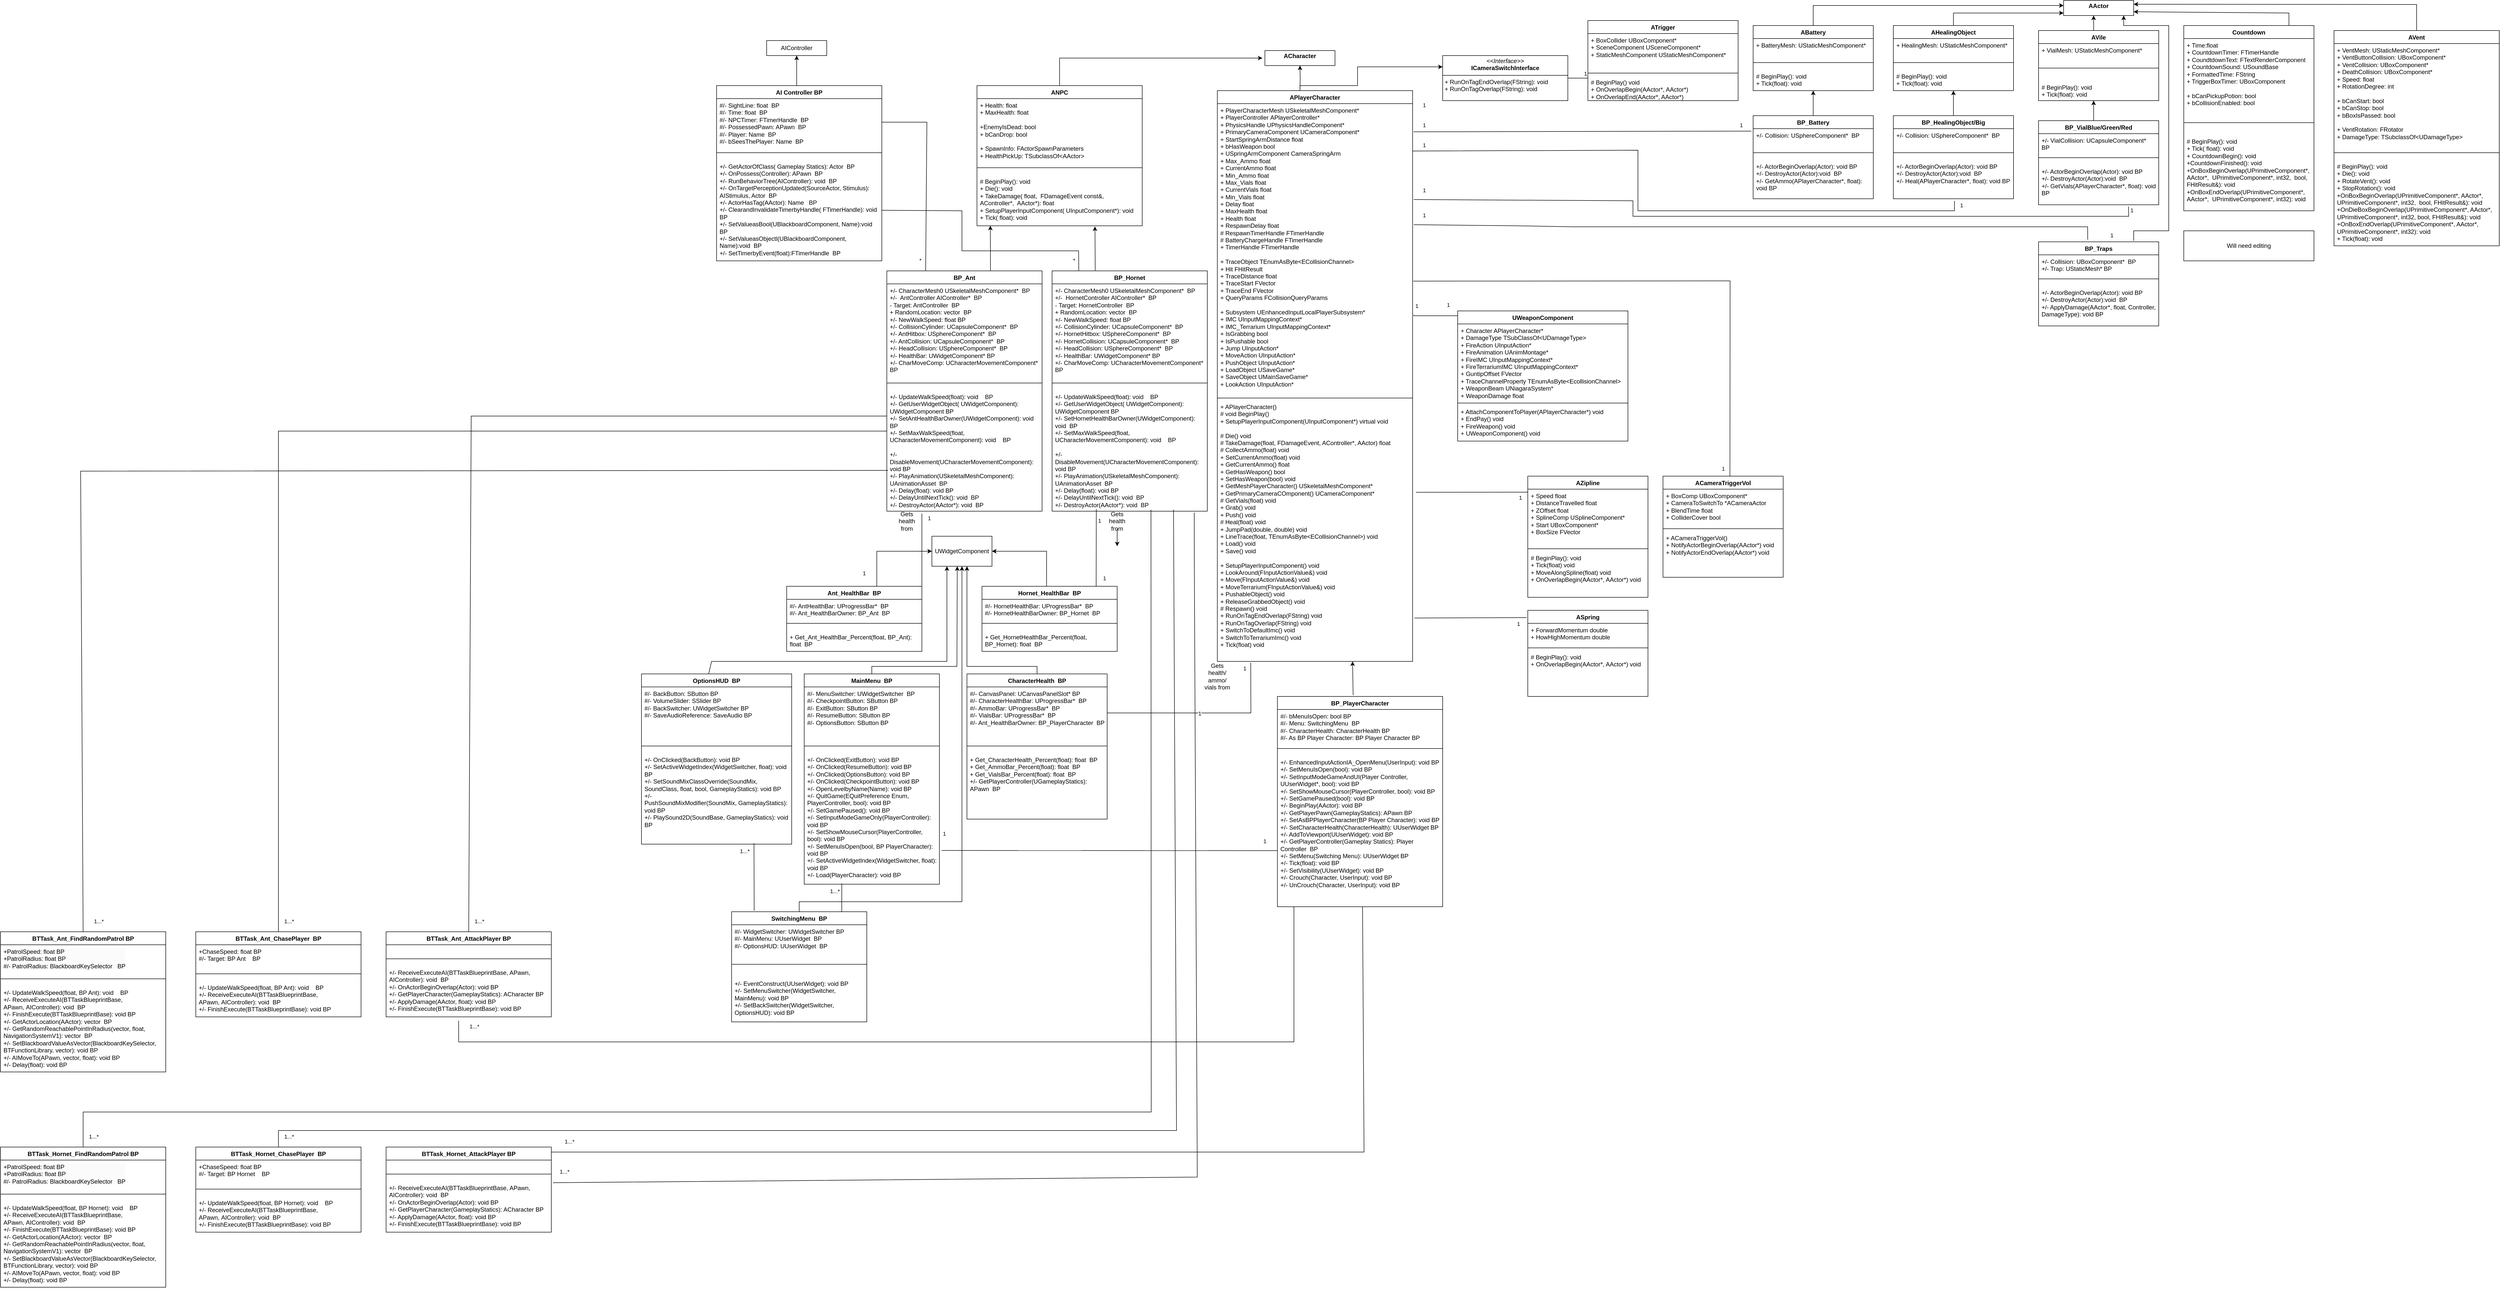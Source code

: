 <mxfile version="24.4.4" type="github">
  <diagram name="Page-1" id="zdgaAKbWMqd8TMpTbGGf">
    <mxGraphModel dx="4491" dy="1168" grid="1" gridSize="10" guides="1" tooltips="1" connect="1" arrows="1" fold="1" page="1" pageScale="1" pageWidth="2500" pageHeight="4000" math="0" shadow="0">
      <root>
        <mxCell id="0" />
        <mxCell id="1" parent="0" />
        <mxCell id="l-8PWlTFrOlijLcWu4DZ-17" style="edgeStyle=orthogonalEdgeStyle;rounded=0;orthogonalLoop=1;jettySize=auto;html=1;entryX=0.5;entryY=1;entryDx=0;entryDy=0;" parent="1" target="l-8PWlTFrOlijLcWu4DZ-18" edge="1">
          <mxGeometry relative="1" as="geometry">
            <mxPoint x="1930" y="180" as="targetPoint" />
            <Array as="points" />
            <mxPoint x="1875" y="200" as="sourcePoint" />
          </mxGeometry>
        </mxCell>
        <mxCell id="l-8PWlTFrOlijLcWu4DZ-6" value="UWeaponComponent" style="swimlane;fontStyle=1;align=center;verticalAlign=top;childLayout=stackLayout;horizontal=1;startSize=26;horizontalStack=0;resizeParent=1;resizeParentMax=0;resizeLast=0;collapsible=1;marginBottom=0;whiteSpace=wrap;html=1;" parent="1" vertex="1">
          <mxGeometry x="2190" y="640" width="340" height="260" as="geometry" />
        </mxCell>
        <mxCell id="l-8PWlTFrOlijLcWu4DZ-7" value="+ Character APlayerCharacter*&amp;nbsp;&lt;div&gt;+ DamageType&amp;nbsp;&lt;span style=&quot;background-color: initial;&quot;&gt;TSubClassOf&amp;lt;UDamageType&amp;gt;&lt;/span&gt;&lt;span style=&quot;background-color: initial;&quot;&gt;&amp;nbsp;&lt;/span&gt;&lt;/div&gt;&lt;div&gt;+ FireAction UInputAction*&amp;nbsp;&lt;br&gt;&lt;div&gt;+ FireAnimation&amp;nbsp;&lt;span style=&quot;background-color: initial;&quot;&gt;UAnimMontage*&lt;/span&gt;&lt;span style=&quot;background-color: initial;&quot;&gt;&amp;nbsp;&lt;/span&gt;&lt;/div&gt;&lt;/div&gt;&lt;div&gt;+ FireIMC&amp;nbsp;&lt;span style=&quot;background-color: initial;&quot;&gt;UInputMappingContext*&lt;/span&gt;&lt;span style=&quot;background-color: initial;&quot;&gt;&amp;nbsp;&lt;/span&gt;&lt;/div&gt;&lt;div&gt;+ FireTerrariumIMC&amp;nbsp;&lt;span style=&quot;background-color: initial;&quot;&gt;UInputMappingContext*&lt;/span&gt;&lt;span style=&quot;background-color: initial;&quot;&gt;&amp;nbsp;&lt;/span&gt;&lt;/div&gt;&lt;div&gt;+ GuntipOffset&amp;nbsp;&lt;span style=&quot;background-color: initial;&quot;&gt;FVector&lt;/span&gt;&lt;span style=&quot;background-color: initial;&quot;&gt;&amp;nbsp;&lt;/span&gt;&lt;/div&gt;&lt;div&gt;+ TraceChannelProperty&amp;nbsp;&lt;span style=&quot;background-color: initial;&quot;&gt;TEnumAsByte&amp;lt;EcollisionChannel&amp;gt;&lt;/span&gt;&lt;span style=&quot;background-color: initial;&quot;&gt;&amp;nbsp;&lt;/span&gt;&lt;/div&gt;&lt;div&gt;+ WeaponBeam&amp;nbsp;&lt;span style=&quot;background-color: initial;&quot;&gt;UNiagaraSystem*&lt;/span&gt;&lt;/div&gt;&lt;div&gt;+ WeaponDamage&amp;nbsp;&lt;span style=&quot;background-color: initial;&quot;&gt;float&lt;/span&gt;&lt;/div&gt;" style="text;strokeColor=none;fillColor=none;align=left;verticalAlign=top;spacingLeft=4;spacingRight=4;overflow=hidden;rotatable=0;points=[[0,0.5],[1,0.5]];portConstraint=eastwest;whiteSpace=wrap;html=1;" parent="l-8PWlTFrOlijLcWu4DZ-6" vertex="1">
          <mxGeometry y="26" width="340" height="154" as="geometry" />
        </mxCell>
        <mxCell id="l-8PWlTFrOlijLcWu4DZ-8" value="" style="line;strokeWidth=1;fillColor=none;align=left;verticalAlign=middle;spacingTop=-1;spacingLeft=3;spacingRight=3;rotatable=0;labelPosition=right;points=[];portConstraint=eastwest;strokeColor=inherit;" parent="l-8PWlTFrOlijLcWu4DZ-6" vertex="1">
          <mxGeometry y="180" width="340" height="8" as="geometry" />
        </mxCell>
        <mxCell id="l-8PWlTFrOlijLcWu4DZ-9" value="+ AttachComponentToPlayer(APlayerCharacter*) void&amp;nbsp;&lt;div&gt;+ EndPay()&amp;nbsp;&lt;span style=&quot;background-color: initial;&quot;&gt;void&lt;/span&gt;&lt;span style=&quot;background-color: initial;&quot;&gt;&amp;nbsp;&lt;/span&gt;&lt;/div&gt;&lt;div&gt;+ FireWeapon()&amp;nbsp;&lt;span style=&quot;background-color: initial;&quot;&gt;void&lt;/span&gt;&lt;span style=&quot;background-color: initial;&quot;&gt;&amp;nbsp;&lt;/span&gt;&lt;/div&gt;&lt;div&gt;+ UWeaponComponent()&lt;span style=&quot;background-color: initial;&quot;&gt;&amp;nbsp;&lt;/span&gt;&lt;span style=&quot;background-color: initial;&quot;&gt;void&lt;/span&gt;&lt;/div&gt;" style="text;strokeColor=none;fillColor=none;align=left;verticalAlign=top;spacingLeft=4;spacingRight=4;overflow=hidden;rotatable=0;points=[[0,0.5],[1,0.5]];portConstraint=eastwest;whiteSpace=wrap;html=1;" parent="l-8PWlTFrOlijLcWu4DZ-6" vertex="1">
          <mxGeometry y="188" width="340" height="72" as="geometry" />
        </mxCell>
        <mxCell id="l-8PWlTFrOlijLcWu4DZ-10" style="edgeStyle=orthogonalEdgeStyle;rounded=0;orthogonalLoop=1;jettySize=auto;html=1;endArrow=none;endFill=0;exitX=0.001;exitY=0.037;exitDx=0;exitDy=0;exitPerimeter=0;entryX=1.006;entryY=0.722;entryDx=0;entryDy=0;entryPerimeter=0;" parent="1" source="l-8PWlTFrOlijLcWu4DZ-6" edge="1" target="ZGs6x3_PHytGy2VI0v85-2">
          <mxGeometry relative="1" as="geometry">
            <mxPoint x="2180" y="468.947" as="sourcePoint" />
            <mxPoint x="2040" y="210" as="targetPoint" />
            <Array as="points">
              <mxPoint x="2102" y="650" />
            </Array>
          </mxGeometry>
        </mxCell>
        <mxCell id="l-8PWlTFrOlijLcWu4DZ-11" value="1" style="edgeLabel;html=1;align=center;verticalAlign=middle;resizable=0;points=[];" parent="l-8PWlTFrOlijLcWu4DZ-10" vertex="1" connectable="0">
          <mxGeometry x="-0.93" y="3" relative="1" as="geometry">
            <mxPoint x="-17" y="-25" as="offset" />
          </mxGeometry>
        </mxCell>
        <mxCell id="l-8PWlTFrOlijLcWu4DZ-12" value="1" style="edgeLabel;html=1;align=center;verticalAlign=middle;resizable=0;points=[];" parent="l-8PWlTFrOlijLcWu4DZ-10" vertex="1" connectable="0">
          <mxGeometry x="0.914" y="2" relative="1" as="geometry">
            <mxPoint x="3" y="-22" as="offset" />
          </mxGeometry>
        </mxCell>
        <mxCell id="l-8PWlTFrOlijLcWu4DZ-15" value="&lt;p style=&quot;margin:0px;margin-top:4px;text-align:center;&quot;&gt;&lt;i&gt;&amp;lt;&amp;lt;Interface&amp;gt;&amp;gt;&lt;/i&gt;&lt;br&gt;&lt;b&gt;ICameraSwitchInterface&lt;/b&gt;&lt;/p&gt;&lt;hr size=&quot;1&quot; style=&quot;border-style:solid;&quot;&gt;&lt;p style=&quot;margin:0px;margin-left:4px;&quot;&gt;+ RunOnTagEndOverlap(FString): void&lt;br&gt;+ RunOnTagOverlap(FString): void&lt;/p&gt;" style="verticalAlign=top;align=left;overflow=fill;html=1;whiteSpace=wrap;" parent="1" vertex="1">
          <mxGeometry x="2160" y="130" width="250" height="90" as="geometry" />
        </mxCell>
        <mxCell id="l-8PWlTFrOlijLcWu4DZ-18" value="&lt;p style=&quot;margin:0px;margin-top:4px;text-align:center;&quot;&gt;&lt;b&gt;ACharacter&lt;/b&gt;&lt;/p&gt;&lt;div style=&quot;height:2px;&quot;&gt;&lt;/div&gt;" style="verticalAlign=top;align=left;overflow=fill;html=1;whiteSpace=wrap;" parent="1" vertex="1">
          <mxGeometry x="1805" y="120" width="140" height="30" as="geometry" />
        </mxCell>
        <mxCell id="l-8PWlTFrOlijLcWu4DZ-13" style="edgeStyle=orthogonalEdgeStyle;rounded=0;orthogonalLoop=1;jettySize=auto;html=1;entryX=0;entryY=0.25;entryDx=0;entryDy=0;exitX=0.5;exitY=0;exitDx=0;exitDy=0;" parent="1" target="l-8PWlTFrOlijLcWu4DZ-15" edge="1">
          <mxGeometry relative="1" as="geometry">
            <mxPoint x="2190" y="800" as="targetPoint" />
            <Array as="points">
              <mxPoint x="1875" y="190" />
              <mxPoint x="1990" y="190" />
              <mxPoint x="1990" y="153" />
            </Array>
            <mxPoint x="1875" y="200" as="sourcePoint" />
          </mxGeometry>
        </mxCell>
        <mxCell id="J19v4T6y1fvecI04w9pI-1" value="ANPC" style="swimlane;fontStyle=1;align=center;verticalAlign=top;childLayout=stackLayout;horizontal=1;startSize=26;horizontalStack=0;resizeParent=1;resizeParentMax=0;resizeLast=0;collapsible=1;marginBottom=0;whiteSpace=wrap;html=1;" parent="1" vertex="1">
          <mxGeometry x="1230" y="190" width="330" height="280" as="geometry" />
        </mxCell>
        <mxCell id="J19v4T6y1fvecI04w9pI-2" value="&lt;div&gt;&lt;span style=&quot;background-color: initial;&quot;&gt;+ Health: float&lt;/span&gt;&lt;br&gt;&lt;/div&gt;&lt;div&gt;+ Max&lt;span style=&quot;background-color: initial;&quot;&gt;Health: float&lt;/span&gt;&lt;/div&gt;&lt;div&gt;&lt;br&gt;&lt;/div&gt;&lt;div&gt;+EnemyIsDead: bool&lt;/div&gt;&lt;div&gt;+ bCanDrop: bool&lt;/div&gt;&lt;div&gt;&lt;br&gt;&lt;/div&gt;&lt;div&gt;&lt;span style=&quot;background-color: initial;&quot;&gt;+ SpawnInfo: FActorSpawnParameters&lt;/span&gt;&lt;br&gt;&lt;/div&gt;&lt;div&gt;&lt;span style=&quot;background-color: initial;&quot;&gt;+ HealthPickUp: TSubclassOf&amp;lt;AActor&amp;gt;&amp;nbsp;&lt;/span&gt;&lt;br&gt;&lt;/div&gt;&lt;div&gt;&lt;span style=&quot;background-color: initial;&quot;&gt;&lt;br&gt;&lt;/span&gt;&lt;/div&gt;&lt;div&gt;&lt;br&gt;&lt;/div&gt;" style="text;strokeColor=none;fillColor=none;align=left;verticalAlign=top;spacingLeft=4;spacingRight=4;overflow=hidden;rotatable=0;points=[[0,0.5],[1,0.5]];portConstraint=eastwest;whiteSpace=wrap;html=1;" parent="J19v4T6y1fvecI04w9pI-1" vertex="1">
          <mxGeometry y="26" width="330" height="124" as="geometry" />
        </mxCell>
        <mxCell id="J19v4T6y1fvecI04w9pI-3" value="" style="line;strokeWidth=1;fillColor=none;align=left;verticalAlign=middle;spacingTop=-1;spacingLeft=3;spacingRight=3;rotatable=0;labelPosition=right;points=[];portConstraint=eastwest;strokeColor=inherit;" parent="J19v4T6y1fvecI04w9pI-1" vertex="1">
          <mxGeometry y="150" width="330" height="28" as="geometry" />
        </mxCell>
        <mxCell id="J19v4T6y1fvecI04w9pI-4" value="&lt;div&gt;&lt;span style=&quot;background-color: initial;&quot;&gt;# BeginPlay(): void&lt;/span&gt;&lt;/div&gt;&lt;div&gt;+ Die(): void&lt;/div&gt;&lt;div&gt;+ TakeDamage( float,&amp;nbsp; FDamageEvent const&amp;amp;,&amp;nbsp; AController*,&amp;nbsp; AActor*): float&lt;/div&gt;&lt;div&gt;+ SetupPlayerInputComponent( UInputComponent*): void&lt;/div&gt;&lt;div&gt;+ Tick( float): void&lt;/div&gt;&lt;div&gt;&lt;br&gt;&lt;/div&gt;" style="text;strokeColor=none;fillColor=none;align=left;verticalAlign=top;spacingLeft=4;spacingRight=4;overflow=hidden;rotatable=0;points=[[0,0.5],[1,0.5]];portConstraint=eastwest;whiteSpace=wrap;html=1;" parent="J19v4T6y1fvecI04w9pI-1" vertex="1">
          <mxGeometry y="178" width="330" height="102" as="geometry" />
        </mxCell>
        <mxCell id="J19v4T6y1fvecI04w9pI-6" value="" style="endArrow=classic;html=1;rounded=0;exitX=0.5;exitY=0;exitDx=0;exitDy=0;" parent="1" source="J19v4T6y1fvecI04w9pI-1" edge="1">
          <mxGeometry width="50" height="50" relative="1" as="geometry">
            <mxPoint x="1570" y="180" as="sourcePoint" />
            <mxPoint x="1800" y="135" as="targetPoint" />
            <Array as="points">
              <mxPoint x="1395" y="135" />
            </Array>
          </mxGeometry>
        </mxCell>
        <mxCell id="J19v4T6y1fvecI04w9pI-8" value="&lt;p style=&quot;margin:0px;margin-top:4px;text-align:center;&quot;&gt;&lt;b&gt;AActor&lt;/b&gt;&lt;/p&gt;" style="verticalAlign=top;align=left;overflow=fill;html=1;whiteSpace=wrap;" parent="1" vertex="1">
          <mxGeometry x="3400" y="20" width="140" height="30" as="geometry" />
        </mxCell>
        <mxCell id="J19v4T6y1fvecI04w9pI-10" value="AVent" style="swimlane;fontStyle=1;align=center;verticalAlign=top;childLayout=stackLayout;horizontal=1;startSize=26;horizontalStack=0;resizeParent=1;resizeParentMax=0;resizeLast=0;collapsible=1;marginBottom=0;whiteSpace=wrap;html=1;" parent="1" vertex="1">
          <mxGeometry x="3940" y="80" width="330" height="430" as="geometry" />
        </mxCell>
        <mxCell id="J19v4T6y1fvecI04w9pI-11" value="&lt;div&gt;&lt;span style=&quot;background-color: initial;&quot;&gt;+ VentMesh:&amp;nbsp;&lt;/span&gt;&lt;span style=&quot;background-color: initial;&quot;&gt;UStaticMeshComponent*&lt;/span&gt;&lt;/div&gt;&lt;div&gt;&lt;span style=&quot;background-color: initial;&quot;&gt;+ VentButtonCollision:&amp;nbsp;&lt;/span&gt;&lt;span style=&quot;background-color: initial;&quot;&gt;UBoxComponent*&lt;/span&gt;&lt;/div&gt;&lt;div&gt;&lt;span style=&quot;background-color: initial;&quot;&gt;+ VentCollision:&amp;nbsp;&lt;/span&gt;&lt;span style=&quot;background-color: initial;&quot;&gt;UBoxComponent*&lt;/span&gt;&lt;span style=&quot;background-color: initial;&quot;&gt;&lt;br&gt;&lt;/span&gt;&lt;/div&gt;&lt;div&gt;&lt;span style=&quot;background-color: initial;&quot;&gt;+ DeathCollision:&amp;nbsp;&lt;/span&gt;&lt;span style=&quot;background-color: initial;&quot;&gt;UBoxComponent*&lt;/span&gt;&lt;/div&gt;&lt;div&gt;+ Speed&lt;span style=&quot;background-color: initial;&quot;&gt;: float&lt;/span&gt;&lt;/div&gt;&lt;div&gt;&lt;span style=&quot;background-color: initial;&quot;&gt;+ RotationDegree: int&lt;/span&gt;&lt;/div&gt;&lt;div&gt;&lt;br&gt;&lt;/div&gt;&lt;div&gt;+ bCanStart: bool&lt;/div&gt;&lt;div&gt;+ bCanStop: bool&lt;/div&gt;&lt;div&gt;+ bBoxIsPassed: bool&lt;br&gt;&lt;/div&gt;&lt;div&gt;&lt;br&gt;&lt;/div&gt;&lt;div&gt;+ VentRotation: FRotator&lt;/div&gt;&lt;div&gt;+ DamageType: TSubclassOf&amp;lt;UDamageType&amp;gt;&amp;nbsp;&lt;/div&gt;&lt;div&gt;&lt;br&gt;&lt;/div&gt;" style="text;strokeColor=none;fillColor=none;align=left;verticalAlign=top;spacingLeft=4;spacingRight=4;overflow=hidden;rotatable=0;points=[[0,0.5],[1,0.5]];portConstraint=eastwest;whiteSpace=wrap;html=1;" parent="J19v4T6y1fvecI04w9pI-10" vertex="1">
          <mxGeometry y="26" width="330" height="204" as="geometry" />
        </mxCell>
        <mxCell id="J19v4T6y1fvecI04w9pI-12" value="" style="line;strokeWidth=1;fillColor=none;align=left;verticalAlign=middle;spacingTop=-1;spacingLeft=3;spacingRight=3;rotatable=0;labelPosition=right;points=[];portConstraint=eastwest;strokeColor=inherit;" parent="J19v4T6y1fvecI04w9pI-10" vertex="1">
          <mxGeometry y="230" width="330" height="28" as="geometry" />
        </mxCell>
        <mxCell id="J19v4T6y1fvecI04w9pI-13" value="&lt;div&gt;&lt;span style=&quot;background-color: initial;&quot;&gt;# BeginPlay(): void&lt;/span&gt;&lt;/div&gt;&lt;div&gt;+ Die(): void&lt;/div&gt;&lt;div&gt;+ RotateVent(): void&lt;br&gt;&lt;/div&gt;&lt;div&gt;+ StopRotation(): void&lt;br&gt;&lt;/div&gt;&lt;div&gt;+OnBoxBeginOverlap(UPrimitiveComponent*, AActor*,&amp;nbsp; UPrimitiveComponent*, int32,&amp;nbsp; bool, FHitResult&amp;amp;): void&lt;/div&gt;&lt;div&gt;+OnDieBoxBeginOverlap(UPrimitiveComponent*, AActor*, UPrimitiveComponent*, int32, bool, FHitResult&amp;amp;): void&lt;br&gt;&lt;/div&gt;&lt;div&gt;+OnBoxEndOverlap(UPrimitiveComponent*, AActor*,&amp;nbsp; UPrimitiveComponent*, int32): void&lt;br&gt;&lt;/div&gt;&lt;div&gt;+ Tick(float): void&lt;/div&gt;&lt;div&gt;&lt;br&gt;&lt;/div&gt;" style="text;strokeColor=none;fillColor=none;align=left;verticalAlign=top;spacingLeft=4;spacingRight=4;overflow=hidden;rotatable=0;points=[[0,0.5],[1,0.5]];portConstraint=eastwest;whiteSpace=wrap;html=1;" parent="J19v4T6y1fvecI04w9pI-10" vertex="1">
          <mxGeometry y="258" width="330" height="172" as="geometry" />
        </mxCell>
        <mxCell id="J19v4T6y1fvecI04w9pI-15" value="" style="endArrow=classic;html=1;rounded=0;exitX=0.5;exitY=0;exitDx=0;exitDy=0;" parent="1" source="J19v4T6y1fvecI04w9pI-17" edge="1">
          <mxGeometry width="50" height="50" relative="1" as="geometry">
            <mxPoint x="3200" y="150" as="sourcePoint" />
            <mxPoint x="3400" y="45" as="targetPoint" />
            <Array as="points">
              <mxPoint x="3180" y="45" />
            </Array>
          </mxGeometry>
        </mxCell>
        <mxCell id="J19v4T6y1fvecI04w9pI-17" value="AHealingObject" style="swimlane;fontStyle=1;align=center;verticalAlign=top;childLayout=stackLayout;horizontal=1;startSize=26;horizontalStack=0;resizeParent=1;resizeParentMax=0;resizeLast=0;collapsible=1;marginBottom=0;whiteSpace=wrap;html=1;" parent="1" vertex="1">
          <mxGeometry x="3060" y="70" width="240" height="130" as="geometry" />
        </mxCell>
        <mxCell id="J19v4T6y1fvecI04w9pI-18" value="&lt;div&gt;&lt;span style=&quot;background-color: initial;&quot;&gt;+ HealingMesh:&amp;nbsp;&lt;/span&gt;&lt;span style=&quot;background-color: initial;&quot;&gt;UStaticMeshComponent*&lt;/span&gt;&lt;/div&gt;&lt;div&gt;&lt;span style=&quot;background-color: initial;&quot;&gt;&amp;nbsp;&lt;/span&gt;&lt;/div&gt;&lt;div&gt;&lt;br&gt;&lt;/div&gt;&lt;div&gt;&lt;br&gt;&lt;/div&gt;" style="text;strokeColor=none;fillColor=none;align=left;verticalAlign=top;spacingLeft=4;spacingRight=4;overflow=hidden;rotatable=0;points=[[0,0.5],[1,0.5]];portConstraint=eastwest;whiteSpace=wrap;html=1;" parent="J19v4T6y1fvecI04w9pI-17" vertex="1">
          <mxGeometry y="26" width="240" height="34" as="geometry" />
        </mxCell>
        <mxCell id="J19v4T6y1fvecI04w9pI-19" value="" style="line;strokeWidth=1;fillColor=none;align=left;verticalAlign=middle;spacingTop=-1;spacingLeft=3;spacingRight=3;rotatable=0;labelPosition=right;points=[];portConstraint=eastwest;strokeColor=inherit;" parent="J19v4T6y1fvecI04w9pI-17" vertex="1">
          <mxGeometry y="60" width="240" height="28" as="geometry" />
        </mxCell>
        <mxCell id="J19v4T6y1fvecI04w9pI-20" value="&lt;div&gt;&lt;span style=&quot;background-color: initial;&quot;&gt;# BeginPlay(): void&lt;/span&gt;&lt;/div&gt;&lt;div&gt;+ Tick(float): void&lt;/div&gt;" style="text;strokeColor=none;fillColor=none;align=left;verticalAlign=top;spacingLeft=4;spacingRight=4;overflow=hidden;rotatable=0;points=[[0,0.5],[1,0.5]];portConstraint=eastwest;whiteSpace=wrap;html=1;" parent="J19v4T6y1fvecI04w9pI-17" vertex="1">
          <mxGeometry y="88" width="240" height="42" as="geometry" />
        </mxCell>
        <mxCell id="rLvogrCwxNl-othwZs6G-1" value="AVile" style="swimlane;fontStyle=1;align=center;verticalAlign=top;childLayout=stackLayout;horizontal=1;startSize=26;horizontalStack=0;resizeParent=1;resizeParentMax=0;resizeLast=0;collapsible=1;marginBottom=0;whiteSpace=wrap;html=1;" parent="1" vertex="1">
          <mxGeometry x="3350" y="80" width="240" height="140" as="geometry" />
        </mxCell>
        <mxCell id="rLvogrCwxNl-othwZs6G-2" value="&lt;div&gt;&lt;span style=&quot;background-color: initial;&quot;&gt;+ VialMesh:&amp;nbsp;&lt;/span&gt;&lt;span style=&quot;background-color: initial;&quot;&gt;UStaticMeshComponent*&lt;/span&gt;&lt;/div&gt;&lt;div&gt;&lt;span style=&quot;background-color: initial;&quot;&gt;&amp;nbsp;&lt;/span&gt;&lt;/div&gt;&lt;div&gt;&lt;br&gt;&lt;/div&gt;&lt;div&gt;&lt;br&gt;&lt;/div&gt;" style="text;strokeColor=none;fillColor=none;align=left;verticalAlign=top;spacingLeft=4;spacingRight=4;overflow=hidden;rotatable=0;points=[[0,0.5],[1,0.5]];portConstraint=eastwest;whiteSpace=wrap;html=1;" parent="rLvogrCwxNl-othwZs6G-1" vertex="1">
          <mxGeometry y="26" width="240" height="24" as="geometry" />
        </mxCell>
        <mxCell id="rLvogrCwxNl-othwZs6G-3" value="" style="line;strokeWidth=1;fillColor=none;align=left;verticalAlign=middle;spacingTop=-1;spacingLeft=3;spacingRight=3;rotatable=0;labelPosition=right;points=[];portConstraint=eastwest;strokeColor=inherit;" parent="rLvogrCwxNl-othwZs6G-1" vertex="1">
          <mxGeometry y="50" width="240" height="50" as="geometry" />
        </mxCell>
        <mxCell id="rLvogrCwxNl-othwZs6G-4" value="&lt;div&gt;&lt;span style=&quot;background-color: initial;&quot;&gt;# BeginPlay(): void&lt;/span&gt;&lt;/div&gt;&lt;div&gt;+ Tick(float): void&lt;/div&gt;" style="text;strokeColor=none;fillColor=none;align=left;verticalAlign=top;spacingLeft=4;spacingRight=4;overflow=hidden;rotatable=0;points=[[0,0.5],[1,0.5]];portConstraint=eastwest;whiteSpace=wrap;html=1;" parent="rLvogrCwxNl-othwZs6G-1" vertex="1">
          <mxGeometry y="100" width="240" height="40" as="geometry" />
        </mxCell>
        <mxCell id="U6w3fJ5CWS-zOaDmGOTP-19" value="" style="endArrow=classic;html=1;rounded=0;" parent="rLvogrCwxNl-othwZs6G-1" edge="1">
          <mxGeometry width="50" height="50" relative="1" as="geometry">
            <mxPoint x="110" as="sourcePoint" />
            <mxPoint x="110" y="-30" as="targetPoint" />
          </mxGeometry>
        </mxCell>
        <mxCell id="rLvogrCwxNl-othwZs6G-5" value="" style="endArrow=classic;html=1;rounded=0;entryX=1;entryY=0.75;entryDx=0;entryDy=0;exitX=0;exitY=0;exitDx=0;exitDy=0;" parent="1" target="J19v4T6y1fvecI04w9pI-8" edge="1">
          <mxGeometry width="50" height="50" relative="1" as="geometry">
            <mxPoint x="3850" y="70" as="sourcePoint" />
            <mxPoint x="3700" y="45" as="targetPoint" />
            <Array as="points">
              <mxPoint x="3850" y="45" />
            </Array>
          </mxGeometry>
        </mxCell>
        <mxCell id="ZGs6x3_PHytGy2VI0v85-1" value="APlayerCharacter" style="swimlane;fontStyle=1;align=center;verticalAlign=top;childLayout=stackLayout;horizontal=1;startSize=26;horizontalStack=0;resizeParent=1;resizeParentMax=0;resizeLast=0;collapsible=1;marginBottom=0;whiteSpace=wrap;html=1;" parent="1" vertex="1">
          <mxGeometry x="1710" y="200" width="390" height="1140" as="geometry" />
        </mxCell>
        <mxCell id="ZGs6x3_PHytGy2VI0v85-2" value="&lt;div&gt;&lt;span style=&quot;background-color: initial;&quot;&gt;+ PlayerCharacterMesh&amp;nbsp;&lt;/span&gt;&lt;span style=&quot;background-color: initial;&quot;&gt;USkeletalMeshComponent*&lt;/span&gt;&lt;span style=&quot;background-color: initial;&quot;&gt;&amp;nbsp;&lt;/span&gt;&lt;/div&gt;&lt;div&gt;&lt;span style=&quot;background-color: initial;&quot;&gt;+ PlayerController&amp;nbsp;&lt;/span&gt;&lt;span style=&quot;background-color: initial;&quot;&gt;APlayerController*&lt;/span&gt;&lt;span style=&quot;background-color: initial;&quot;&gt;&amp;nbsp;&lt;/span&gt;&lt;/div&gt;&lt;div&gt;+ PhysicsHandle&amp;nbsp;&lt;span style=&quot;background-color: initial;&quot;&gt;UPhysicsHandleComponent*&lt;/span&gt;&lt;span style=&quot;background-color: initial;&quot;&gt;&amp;nbsp;&lt;/span&gt;&lt;/div&gt;&lt;div&gt;+ PrimaryCameraComponent&amp;nbsp;&lt;span style=&quot;background-color: initial;&quot;&gt;UCameraComponent*&lt;/span&gt;&lt;span style=&quot;background-color: initial;&quot;&gt;&amp;nbsp;&lt;/span&gt;&lt;/div&gt;&lt;div&gt;+ StartSpringArmDistance float&lt;/div&gt;&lt;span style=&quot;background-color: initial;&quot;&gt;+ bHasWeapon bool&lt;/span&gt;&lt;div&gt;+ USpringArmComponent CameraSpringArm&lt;/div&gt;&lt;div&gt;+ Max_Ammo float&lt;/div&gt;&lt;div&gt;+ CurrentAmmo float&lt;/div&gt;&lt;div&gt;+ Min_Ammo float&lt;/div&gt;&lt;div&gt;&lt;div&gt;+ Max_Vials float&lt;/div&gt;&lt;div&gt;+ CurrentVials float&lt;/div&gt;&lt;/div&gt;&lt;div&gt;+ Min_Vials float&lt;/div&gt;&lt;div&gt;+ Delay float&lt;/div&gt;&lt;div&gt;+ MaxHealth float&lt;/div&gt;&lt;div&gt;+ Health float&lt;/div&gt;&lt;div&gt;+ RespawnDelay float&lt;/div&gt;&lt;div&gt;# RespawnTimerHandle&amp;nbsp;&lt;span style=&quot;background-color: initial;&quot;&gt;FTimerHandle&lt;/span&gt;&lt;/div&gt;&lt;div&gt;&lt;span style=&quot;background-color: initial;&quot;&gt;#&amp;nbsp;&lt;/span&gt;&lt;span style=&quot;background-color: initial;&quot;&gt;BatteryChargeHandle FTimerHandle&lt;/span&gt;&lt;/div&gt;&lt;div&gt;+ TimerHandle&amp;nbsp;&lt;span style=&quot;background-color: initial;&quot;&gt;FTimerHandle&lt;/span&gt;&lt;span style=&quot;background-color: initial;&quot;&gt;&amp;nbsp;&lt;/span&gt;&lt;/div&gt;&lt;div&gt;&lt;br&gt;&lt;/div&gt;&lt;div&gt;+ TraceObject&amp;nbsp;&lt;span style=&quot;background-color: initial;&quot;&gt;TEnumAsByte&amp;lt;ECollisionChannel&amp;gt;&lt;/span&gt;&lt;/div&gt;&lt;div&gt;+ Hit&amp;nbsp;&lt;span style=&quot;background-color: initial;&quot;&gt;FHitResult&lt;/span&gt;&lt;span style=&quot;background-color: initial;&quot;&gt;&amp;nbsp;&lt;/span&gt;&lt;/div&gt;&lt;div&gt;+ TraceDistance&amp;nbsp;&lt;span style=&quot;background-color: initial;&quot;&gt;float&lt;/span&gt;&lt;span style=&quot;background-color: initial;&quot;&gt;&amp;nbsp;&lt;/span&gt;&lt;/div&gt;&lt;div&gt;+ TraceStart&amp;nbsp;&lt;span style=&quot;background-color: initial;&quot;&gt;FVector&lt;/span&gt;&lt;span style=&quot;background-color: initial;&quot;&gt;&amp;nbsp;&lt;/span&gt;&lt;/div&gt;&lt;div&gt;+ TraceEnd&amp;nbsp;&lt;span style=&quot;background-color: initial;&quot;&gt;FVector&lt;/span&gt;&lt;span style=&quot;background-color: initial;&quot;&gt;&amp;nbsp;&lt;/span&gt;&lt;/div&gt;&lt;div&gt;+ QueryParams&amp;nbsp;&lt;span style=&quot;background-color: initial;&quot;&gt;FCollisionQueryParams&lt;/span&gt;&lt;span style=&quot;background-color: initial;&quot;&gt;&amp;nbsp;&lt;/span&gt;&lt;/div&gt;&lt;div&gt;&lt;br&gt;&lt;/div&gt;&lt;div&gt;+ Subsystem U&lt;span style=&quot;background-color: initial;&quot;&gt;EnhancedInputLocalPlayerSubsystem*&lt;/span&gt;&lt;span style=&quot;background-color: initial;&quot;&gt;&amp;nbsp;&lt;/span&gt;&lt;/div&gt;&lt;div&gt;+ IMC&amp;nbsp;&lt;span style=&quot;background-color: initial;&quot;&gt;UInputMappingContext*&lt;/span&gt;&lt;span style=&quot;background-color: initial;&quot;&gt;&amp;nbsp;&lt;/span&gt;&lt;/div&gt;&lt;div&gt;+ IMC_Terrarium&lt;span style=&quot;background-color: initial;&quot;&gt;&amp;nbsp;&lt;/span&gt;&lt;span style=&quot;background-color: initial;&quot;&gt;UInputMappingContext*&lt;/span&gt;&lt;span style=&quot;background-color: initial;&quot;&gt;&amp;nbsp;&lt;/span&gt;&lt;/div&gt;&lt;div&gt;+ IsGrabbing&amp;nbsp;&lt;span style=&quot;background-color: initial;&quot;&gt;bool&lt;/span&gt;&lt;span style=&quot;background-color: initial;&quot;&gt;&amp;nbsp;&lt;/span&gt;&lt;/div&gt;&lt;div&gt;+ IsPushable&amp;nbsp;&lt;span style=&quot;background-color: initial;&quot;&gt;bool&lt;/span&gt;&lt;span style=&quot;background-color: initial;&quot;&gt;&amp;nbsp;&lt;/span&gt;&lt;/div&gt;&lt;div&gt;+ Jump&amp;nbsp;&lt;span style=&quot;background-color: initial;&quot;&gt;UInputAction*&lt;/span&gt;&lt;span style=&quot;background-color: initial;&quot;&gt;&amp;nbsp;&lt;/span&gt;&lt;/div&gt;&lt;div&gt;+ MoveAction&amp;nbsp;&lt;span style=&quot;background-color: initial;&quot;&gt;UInputAction*&lt;/span&gt;&lt;span style=&quot;background-color: initial;&quot;&gt;&amp;nbsp;&lt;/span&gt;&lt;/div&gt;&lt;div&gt;+ PushObject&amp;nbsp;&lt;span style=&quot;background-color: initial;&quot;&gt;UInputAction*&lt;/span&gt;&lt;span style=&quot;background-color: initial;&quot;&gt;&amp;nbsp;&lt;/span&gt;&lt;/div&gt;&lt;div&gt;+ LoadObject&amp;nbsp;&lt;span style=&quot;background-color: initial;&quot;&gt;USaveGame*&lt;/span&gt;&lt;span style=&quot;background-color: initial;&quot;&gt;&amp;nbsp;&lt;/span&gt;&lt;/div&gt;&lt;div&gt;+ SaveObject&amp;nbsp;&lt;span style=&quot;background-color: initial;&quot;&gt;UMainSaveGame*&lt;/span&gt;&lt;span style=&quot;background-color: initial;&quot;&gt;&amp;nbsp;&lt;/span&gt;&lt;/div&gt;&lt;div&gt;+ LookAction&lt;span style=&quot;background-color: initial;&quot;&gt;&amp;nbsp;&lt;/span&gt;&lt;span style=&quot;background-color: initial;&quot;&gt;UInputAction*&lt;/span&gt;&lt;span style=&quot;background-color: initial;&quot;&gt;&amp;nbsp;&lt;/span&gt;&lt;/div&gt;&lt;div&gt;&lt;br&gt;&lt;/div&gt;" style="text;strokeColor=none;fillColor=none;align=left;verticalAlign=top;spacingLeft=4;spacingRight=4;overflow=hidden;rotatable=0;points=[[0,0.5],[1,0.5]];portConstraint=eastwest;whiteSpace=wrap;html=1;" parent="ZGs6x3_PHytGy2VI0v85-1" vertex="1">
          <mxGeometry y="26" width="390" height="584" as="geometry" />
        </mxCell>
        <mxCell id="ZGs6x3_PHytGy2VI0v85-3" value="" style="line;strokeWidth=1;fillColor=none;align=left;verticalAlign=middle;spacingTop=-1;spacingLeft=3;spacingRight=3;rotatable=0;labelPosition=right;points=[];portConstraint=eastwest;strokeColor=inherit;" parent="ZGs6x3_PHytGy2VI0v85-1" vertex="1">
          <mxGeometry y="610" width="390" height="8" as="geometry" />
        </mxCell>
        <mxCell id="ZGs6x3_PHytGy2VI0v85-4" value="&lt;div&gt;+ APlayerCharacter()&lt;/div&gt;&lt;div&gt;# void BeginPlay()&lt;/div&gt;&lt;div&gt;+ SetupPlayerInputComponent(UInputComponent*) virtual void&lt;/div&gt;&lt;div&gt;&lt;br&gt;&lt;/div&gt;&lt;div&gt;# Die()&amp;nbsp;&lt;span style=&quot;background-color: initial;&quot;&gt;void&lt;/span&gt;&lt;span style=&quot;background-color: initial;&quot;&gt;&amp;nbsp;&lt;/span&gt;&lt;/div&gt;&lt;div&gt;# TakeDamage(float, FDamageEvent, AController*, AActor)&amp;nbsp;&lt;span style=&quot;background-color: initial;&quot;&gt;float&lt;/span&gt;&lt;span style=&quot;background-color: initial;&quot;&gt;&amp;nbsp;&lt;/span&gt;&lt;/div&gt;&lt;div&gt;# CollectAmmo(float)&amp;nbsp;&lt;span style=&quot;background-color: initial;&quot;&gt;void&lt;/span&gt;&lt;span style=&quot;background-color: initial;&quot;&gt;&amp;nbsp;&lt;/span&gt;&lt;/div&gt;&lt;div&gt;&lt;span style=&quot;background-color: initial;&quot;&gt;+ SetCurrentAmmo(float) void&lt;/span&gt;&lt;/div&gt;&lt;div&gt;&lt;span style=&quot;background-color: initial;&quot;&gt;+ GetCurrentAmmo() float&lt;/span&gt;&lt;/div&gt;&lt;div&gt;+ GetHasWeapon()&amp;nbsp;&lt;span style=&quot;background-color: initial;&quot;&gt;bool&lt;/span&gt;&lt;span style=&quot;background-color: initial;&quot;&gt;&amp;nbsp;&lt;/span&gt;&lt;/div&gt;&lt;div&gt;+ SetHasWeapon(bool)&amp;nbsp;&lt;span style=&quot;background-color: initial;&quot;&gt;void&lt;/span&gt;&lt;span style=&quot;background-color: initial;&quot;&gt;&amp;nbsp;&lt;/span&gt;&lt;/div&gt;&lt;div&gt;+ GetMeshPlayerCharacter()&amp;nbsp;&lt;span style=&quot;background-color: initial;&quot;&gt;USkeletalMeshComponent*&lt;/span&gt;&lt;span style=&quot;background-color: initial;&quot;&gt;&amp;nbsp;&lt;/span&gt;&lt;/div&gt;&lt;div&gt;+ GetPrimaryCameraCOmponent()&amp;nbsp;&lt;span style=&quot;background-color: initial;&quot;&gt;UCameraComponent*&lt;/span&gt;&lt;span style=&quot;background-color: initial;&quot;&gt;&amp;nbsp;&lt;/span&gt;&lt;/div&gt;&lt;div&gt;# GetVials(float)&amp;nbsp;&lt;span style=&quot;background-color: initial;&quot;&gt;void&lt;/span&gt;&lt;span style=&quot;background-color: initial;&quot;&gt;&amp;nbsp;&lt;/span&gt;&lt;/div&gt;&lt;div&gt;+ Grab()&amp;nbsp;&lt;span style=&quot;background-color: initial;&quot;&gt;void&lt;/span&gt;&lt;span style=&quot;background-color: initial;&quot;&gt;&amp;nbsp;&lt;/span&gt;&lt;/div&gt;&lt;div&gt;+ Push()&amp;nbsp;&lt;span style=&quot;background-color: initial;&quot;&gt;void&lt;/span&gt;&lt;span style=&quot;background-color: initial;&quot;&gt;&amp;nbsp;&lt;/span&gt;&lt;/div&gt;&lt;div&gt;# Heal(float)&amp;nbsp;&lt;span style=&quot;background-color: initial;&quot;&gt;void&lt;/span&gt;&lt;span style=&quot;background-color: initial;&quot;&gt;&amp;nbsp;&lt;/span&gt;&lt;/div&gt;&lt;div&gt;+ JumpPad(double, double)&amp;nbsp;&lt;span style=&quot;background-color: initial;&quot;&gt;void&lt;/span&gt;&lt;span style=&quot;background-color: initial;&quot;&gt;&amp;nbsp;&lt;/span&gt;&lt;/div&gt;&lt;div&gt;+ LineTrace(float, TEnumAsByte&amp;lt;ECollisionChannel&amp;gt;)&amp;nbsp;&lt;span style=&quot;background-color: initial;&quot;&gt;void&lt;/span&gt;&lt;span style=&quot;background-color: initial;&quot;&gt;&amp;nbsp;&lt;/span&gt;&lt;/div&gt;&lt;div&gt;+ Load()&amp;nbsp;&lt;span style=&quot;background-color: initial;&quot;&gt;void&lt;/span&gt;&lt;span style=&quot;background-color: initial;&quot;&gt;&amp;nbsp;&lt;/span&gt;&lt;/div&gt;&lt;div&gt;+ Save()&amp;nbsp;&lt;span style=&quot;background-color: initial;&quot;&gt;void&lt;/span&gt;&lt;span style=&quot;background-color: initial;&quot;&gt;&amp;nbsp;&lt;/span&gt;&lt;/div&gt;&lt;div&gt;&lt;br&gt;&lt;/div&gt;&lt;div&gt;+ SetupPlayerInputComponent()&amp;nbsp;&lt;span style=&quot;background-color: initial;&quot;&gt;void&lt;/span&gt;&lt;/div&gt;&lt;div&gt;+ LookAround(FInputActionValue&amp;amp;)&amp;nbsp;&lt;span style=&quot;background-color: initial;&quot;&gt;void&lt;/span&gt;&lt;span style=&quot;background-color: initial;&quot;&gt;&amp;nbsp;&lt;/span&gt;&lt;/div&gt;&lt;div&gt;+ Move(FInputActionValue&amp;amp;)&amp;nbsp;&lt;span style=&quot;background-color: initial;&quot;&gt;void&lt;/span&gt;&lt;span style=&quot;background-color: initial;&quot;&gt;&amp;nbsp;&amp;nbsp;&lt;/span&gt;&lt;/div&gt;&lt;div&gt;&lt;span style=&quot;background-color: initial;&quot;&gt;+ MoveTerrarium(&lt;/span&gt;&lt;span style=&quot;background-color: initial;&quot;&gt;FInputActionValue&amp;amp;) void&lt;/span&gt;&lt;/div&gt;&lt;div&gt;+ PushableObject()&amp;nbsp;&lt;span style=&quot;background-color: initial;&quot;&gt;void&lt;/span&gt;&lt;span style=&quot;background-color: initial;&quot;&gt;&amp;nbsp;&lt;/span&gt;&lt;/div&gt;&lt;div&gt;+ ReleaseGrabbedObject()&amp;nbsp;&lt;span style=&quot;background-color: initial;&quot;&gt;void&lt;/span&gt;&lt;span style=&quot;background-color: initial;&quot;&gt;&amp;nbsp;&lt;/span&gt;&lt;/div&gt;&lt;div&gt;# Respawn()&amp;nbsp;&lt;span style=&quot;background-color: initial;&quot;&gt;void&lt;/span&gt;&lt;span style=&quot;background-color: initial;&quot;&gt;&amp;nbsp;&lt;/span&gt;&lt;/div&gt;&lt;div&gt;+ RunOnTagEndOverlap(FString)&amp;nbsp;&lt;span style=&quot;background-color: initial;&quot;&gt;void&lt;/span&gt;&lt;span style=&quot;background-color: initial;&quot;&gt;&amp;nbsp;&lt;/span&gt;&lt;/div&gt;&lt;div&gt;+ RunOnTagOverlap(FString)&amp;nbsp;&lt;span style=&quot;background-color: initial;&quot;&gt;void&lt;/span&gt;&lt;span style=&quot;background-color: initial;&quot;&gt;&amp;nbsp;&lt;/span&gt;&lt;/div&gt;&lt;div&gt;+ SwitchToDefaultImc()&amp;nbsp;&lt;span style=&quot;background-color: initial;&quot;&gt;void&lt;/span&gt;&lt;span style=&quot;background-color: initial;&quot;&gt;&amp;nbsp;&lt;/span&gt;&lt;/div&gt;&lt;div&gt;+ SwitchToTerrariumImc()&amp;nbsp;&lt;span style=&quot;background-color: initial;&quot;&gt;void&lt;/span&gt;&lt;span style=&quot;background-color: initial;&quot;&gt;&amp;nbsp;&lt;/span&gt;&lt;/div&gt;&lt;div&gt;+ Tick(float&lt;span style=&quot;background-color: initial;&quot;&gt;)&amp;nbsp;&lt;/span&gt;&lt;span style=&quot;background-color: initial;&quot;&gt;void&lt;/span&gt;&lt;span style=&quot;background-color: initial;&quot;&gt;&amp;nbsp;&lt;/span&gt;&lt;/div&gt;" style="text;strokeColor=none;fillColor=none;align=left;verticalAlign=top;spacingLeft=4;spacingRight=4;overflow=hidden;rotatable=0;points=[[0,0.5],[1,0.5]];portConstraint=eastwest;whiteSpace=wrap;html=1;" parent="ZGs6x3_PHytGy2VI0v85-1" vertex="1">
          <mxGeometry y="618" width="390" height="522" as="geometry" />
        </mxCell>
        <mxCell id="EcpB4iICE6naHUnbvn0D-1" value="BP_Ant" style="swimlane;fontStyle=1;align=center;verticalAlign=top;childLayout=stackLayout;horizontal=1;startSize=26;horizontalStack=0;resizeParent=1;resizeParentMax=0;resizeLast=0;collapsible=1;marginBottom=0;whiteSpace=wrap;html=1;" parent="1" vertex="1">
          <mxGeometry x="1050" y="560" width="310" height="480" as="geometry" />
        </mxCell>
        <mxCell id="EcpB4iICE6naHUnbvn0D-2" value="&lt;div&gt;&lt;span style=&quot;background-color: initial;&quot;&gt;+/- CharacterMesh0 USkeletalMeshComponent*&amp;nbsp; BP&lt;/span&gt;&lt;/div&gt;&lt;div&gt;&lt;span style=&quot;background-color: initial;&quot;&gt;+/-&amp;nbsp; AntController AIController*&amp;nbsp; BP&lt;/span&gt;&lt;/div&gt;&lt;div&gt;&lt;div&gt;- Target: AntController&amp;nbsp; BP&lt;/div&gt;&lt;div&gt;+ RandomLocation: vector&amp;nbsp; BP&lt;/div&gt;&lt;/div&gt;&lt;div&gt;+/- NewWalkSpeed: float BP&lt;/div&gt;&lt;div&gt;+/- CollisionCylinder: UCapsuleComponent*&amp;nbsp; BP&lt;/div&gt;&lt;div&gt;+/- AntHitbox: USphereComponent*&amp;nbsp; BP&lt;span style=&quot;background-color: initial;&quot;&gt;&lt;br&gt;&lt;/span&gt;&lt;/div&gt;&lt;div&gt;+/- AntCollision: UCapsuleComponent*&amp;nbsp; BP&lt;br&gt;&lt;/div&gt;&lt;div&gt;+/- HeadCollision: USphereComponent*&amp;nbsp; BP&lt;br&gt;&lt;/div&gt;&lt;div&gt;+/- HealthBar: UWidgetComponent* BP&lt;/div&gt;&lt;div&gt;+/- CharMoveComp: UCharacterMovementComponent* BP&amp;nbsp;&lt;span style=&quot;background-color: initial;&quot;&gt;&amp;nbsp;&lt;/span&gt;&lt;/div&gt;&lt;div&gt;&lt;span style=&quot;background-color: initial;&quot;&gt;&lt;br&gt;&lt;/span&gt;&lt;/div&gt;&lt;div&gt;&lt;br&gt;&lt;/div&gt;" style="text;strokeColor=none;fillColor=none;align=left;verticalAlign=top;spacingLeft=4;spacingRight=4;overflow=hidden;rotatable=0;points=[[0,0.5],[1,0.5]];portConstraint=eastwest;whiteSpace=wrap;html=1;" parent="EcpB4iICE6naHUnbvn0D-1" vertex="1">
          <mxGeometry y="26" width="310" height="184" as="geometry" />
        </mxCell>
        <mxCell id="EcpB4iICE6naHUnbvn0D-3" value="" style="line;strokeWidth=1;fillColor=none;align=left;verticalAlign=middle;spacingTop=-1;spacingLeft=3;spacingRight=3;rotatable=0;labelPosition=right;points=[];portConstraint=eastwest;strokeColor=inherit;" parent="EcpB4iICE6naHUnbvn0D-1" vertex="1">
          <mxGeometry y="210" width="310" height="28" as="geometry" />
        </mxCell>
        <mxCell id="EcpB4iICE6naHUnbvn0D-4" value="&lt;div&gt;&lt;span style=&quot;background-color: initial;&quot;&gt;+/- UpdateWalkSpeed(float): void&amp;nbsp; &amp;nbsp; BP&amp;nbsp;&lt;/span&gt;&lt;br&gt;&lt;/div&gt;&lt;div&gt;+/- GetUserWidgetObject( UWidgetComponent): UWidgetComponent BP&lt;/div&gt;&lt;div&gt;+/- SetAntHealthBarOwner(UWidgetComponent): void&amp;nbsp; BP&lt;/div&gt;&lt;div&gt;&lt;div&gt;+/- SetMaxWalkSpeed(float, UCharacterMovementComponent): void&amp;nbsp; &amp;nbsp; BP&amp;nbsp;&lt;/div&gt;&lt;/div&gt;&lt;div&gt;&lt;br&gt;&lt;/div&gt;&lt;div&gt;+/- DisableMovement(&lt;span style=&quot;background-color: initial;&quot;&gt;UCharacterMovementComponent): void BP&lt;/span&gt;&lt;/div&gt;&lt;div&gt;&lt;span style=&quot;background-color: initial;&quot;&gt;+/- PlayAnimation(USkeletalMeshComponent): UAnimationAsset&amp;nbsp; BP&lt;/span&gt;&lt;/div&gt;&lt;div&gt;&lt;span style=&quot;background-color: initial;&quot;&gt;+/- Delay(float): void BP&lt;/span&gt;&lt;/div&gt;&lt;div&gt;+/- DelayUntilNextTick(): void&amp;nbsp; BP&lt;span style=&quot;background-color: initial;&quot;&gt;&lt;br&gt;&lt;/span&gt;&lt;/div&gt;&lt;div&gt;+/- DestroyActor(AActor*): void&amp;nbsp; BP&lt;/div&gt;&lt;div&gt;&lt;span style=&quot;background-color: initial;&quot;&gt;&lt;br&gt;&lt;/span&gt;&lt;/div&gt;" style="text;strokeColor=none;fillColor=none;align=left;verticalAlign=top;spacingLeft=4;spacingRight=4;overflow=hidden;rotatable=0;points=[[0,0.5],[1,0.5]];portConstraint=eastwest;whiteSpace=wrap;html=1;" parent="EcpB4iICE6naHUnbvn0D-1" vertex="1">
          <mxGeometry y="238" width="310" height="242" as="geometry" />
        </mxCell>
        <mxCell id="EcpB4iICE6naHUnbvn0D-13" value="" style="endArrow=classic;html=1;rounded=0;exitX=0.278;exitY=0.003;exitDx=0;exitDy=0;entryX=0.714;entryY=1.013;entryDx=0;entryDy=0;entryPerimeter=0;exitPerimeter=0;" parent="1" target="J19v4T6y1fvecI04w9pI-4" edge="1">
          <mxGeometry width="50" height="50" relative="1" as="geometry">
            <mxPoint x="1466.18" y="561.32" as="sourcePoint" />
            <mxPoint x="1460" y="790" as="targetPoint" />
            <Array as="points">
              <mxPoint x="1466" y="530" />
            </Array>
          </mxGeometry>
        </mxCell>
        <mxCell id="EcpB4iICE6naHUnbvn0D-14" value="" style="endArrow=classic;html=1;rounded=0;entryX=0.081;entryY=0.998;entryDx=0;entryDy=0;entryPerimeter=0;" parent="1" target="J19v4T6y1fvecI04w9pI-4" edge="1">
          <mxGeometry width="50" height="50" relative="1" as="geometry">
            <mxPoint x="1257" y="560" as="sourcePoint" />
            <mxPoint x="1530" y="630" as="targetPoint" />
          </mxGeometry>
        </mxCell>
        <mxCell id="EcpB4iICE6naHUnbvn0D-15" value="BP_Hornet" style="swimlane;fontStyle=1;align=center;verticalAlign=top;childLayout=stackLayout;horizontal=1;startSize=26;horizontalStack=0;resizeParent=1;resizeParentMax=0;resizeLast=0;collapsible=1;marginBottom=0;whiteSpace=wrap;html=1;" parent="1" vertex="1">
          <mxGeometry x="1380" y="560" width="310" height="480" as="geometry" />
        </mxCell>
        <mxCell id="EcpB4iICE6naHUnbvn0D-16" value="&lt;div&gt;&lt;span style=&quot;background-color: initial;&quot;&gt;+/- CharacterMesh0 USkeletalMeshComponent*&amp;nbsp; BP&lt;/span&gt;&lt;/div&gt;&lt;div&gt;&lt;span style=&quot;background-color: initial;&quot;&gt;+/-&amp;nbsp; HornetController AIController*&amp;nbsp; BP&lt;/span&gt;&lt;/div&gt;&lt;div&gt;&lt;div&gt;- Target: HornetController&amp;nbsp; BP&lt;/div&gt;&lt;div&gt;+ RandomLocation: vector&amp;nbsp; BP&lt;/div&gt;&lt;/div&gt;&lt;div&gt;+/- NewWalkSpeed: float BP&lt;/div&gt;&lt;div&gt;+/- CollisionCylinder: UCapsuleComponent*&amp;nbsp; BP&lt;/div&gt;&lt;div&gt;+/- HornetHitbox: USphereComponent*&amp;nbsp; BP&lt;span style=&quot;background-color: initial;&quot;&gt;&lt;br&gt;&lt;/span&gt;&lt;/div&gt;&lt;div&gt;+/- HornetCollision: UCapsuleComponent*&amp;nbsp; BP&lt;br&gt;&lt;/div&gt;&lt;div&gt;+/- HeadCollision: USphereComponent*&amp;nbsp; BP&lt;br&gt;&lt;/div&gt;&lt;div&gt;+/- HealthBar: UWidgetComponent* BP&lt;/div&gt;&lt;div&gt;+/- CharMoveComp: UCharacterMovementComponent* BP&amp;nbsp;&lt;/div&gt;&lt;div&gt;&lt;span style=&quot;background-color: initial;&quot;&gt;&lt;br&gt;&lt;/span&gt;&lt;/div&gt;&lt;div&gt;&lt;br&gt;&lt;/div&gt;" style="text;strokeColor=none;fillColor=none;align=left;verticalAlign=top;spacingLeft=4;spacingRight=4;overflow=hidden;rotatable=0;points=[[0,0.5],[1,0.5]];portConstraint=eastwest;whiteSpace=wrap;html=1;" parent="EcpB4iICE6naHUnbvn0D-15" vertex="1">
          <mxGeometry y="26" width="310" height="184" as="geometry" />
        </mxCell>
        <mxCell id="EcpB4iICE6naHUnbvn0D-17" value="" style="line;strokeWidth=1;fillColor=none;align=left;verticalAlign=middle;spacingTop=-1;spacingLeft=3;spacingRight=3;rotatable=0;labelPosition=right;points=[];portConstraint=eastwest;strokeColor=inherit;" parent="EcpB4iICE6naHUnbvn0D-15" vertex="1">
          <mxGeometry y="210" width="310" height="28" as="geometry" />
        </mxCell>
        <mxCell id="EcpB4iICE6naHUnbvn0D-18" value="&lt;div&gt;&lt;span style=&quot;background-color: initial;&quot;&gt;+/- UpdateWalkSpeed(float): void&amp;nbsp; &amp;nbsp; BP&amp;nbsp;&lt;/span&gt;&lt;br&gt;&lt;/div&gt;&lt;div&gt;+/- GetUserWidgetObject( UWidgetComponent): UWidgetComponent BP&lt;/div&gt;&lt;div&gt;+/- SetHornetHealthBarOwner(UWidgetComponent): void&amp;nbsp; BP&lt;/div&gt;&lt;div&gt;&lt;div&gt;+/- SetMaxWalkSpeed(float, UCharacterMovementComponent): void&amp;nbsp; &amp;nbsp; BP&amp;nbsp;&lt;/div&gt;&lt;/div&gt;&lt;div&gt;&lt;br&gt;&lt;/div&gt;&lt;div&gt;+/- DisableMovement(&lt;span style=&quot;background-color: initial;&quot;&gt;UCharacterMovementComponent): void BP&lt;/span&gt;&lt;/div&gt;&lt;div&gt;&lt;span style=&quot;background-color: initial;&quot;&gt;+/- PlayAnimation(USkeletalMeshComponent): UAnimationAsset&amp;nbsp; BP&lt;/span&gt;&lt;/div&gt;&lt;div&gt;&lt;span style=&quot;background-color: initial;&quot;&gt;+/- Delay(float): void BP&lt;/span&gt;&lt;/div&gt;&lt;div&gt;+/- DelayUntilNextTick(): void&amp;nbsp; BP&lt;span style=&quot;background-color: initial;&quot;&gt;&lt;br&gt;&lt;/span&gt;&lt;/div&gt;&lt;div&gt;+/- DestroyActor(AActor*): void&amp;nbsp; BP&lt;/div&gt;&lt;div&gt;&lt;span style=&quot;background-color: initial;&quot;&gt;&lt;br&gt;&lt;/span&gt;&lt;/div&gt;" style="text;strokeColor=none;fillColor=none;align=left;verticalAlign=top;spacingLeft=4;spacingRight=4;overflow=hidden;rotatable=0;points=[[0,0.5],[1,0.5]];portConstraint=eastwest;whiteSpace=wrap;html=1;" parent="EcpB4iICE6naHUnbvn0D-15" vertex="1">
          <mxGeometry y="238" width="310" height="242" as="geometry" />
        </mxCell>
        <mxCell id="EcpB4iICE6naHUnbvn0D-19" value="" style="endArrow=classic;html=1;rounded=0;entryX=1;entryY=0.5;entryDx=0;entryDy=0;" parent="1" target="EcpB4iICE6naHUnbvn0D-21" edge="1">
          <mxGeometry width="50" height="50" relative="1" as="geometry">
            <mxPoint x="1369" y="1200" as="sourcePoint" />
            <mxPoint x="1360" y="1140" as="targetPoint" />
            <Array as="points">
              <mxPoint x="1369" y="1120" />
            </Array>
          </mxGeometry>
        </mxCell>
        <mxCell id="EcpB4iICE6naHUnbvn0D-20" value="" style="endArrow=classic;html=1;rounded=0;entryX=0;entryY=0.5;entryDx=0;entryDy=0;" parent="1" target="EcpB4iICE6naHUnbvn0D-21" edge="1">
          <mxGeometry width="50" height="50" relative="1" as="geometry">
            <mxPoint x="1030" y="1200" as="sourcePoint" />
            <mxPoint x="980" y="1160" as="targetPoint" />
            <Array as="points">
              <mxPoint x="1030" y="1120" />
            </Array>
          </mxGeometry>
        </mxCell>
        <mxCell id="EcpB4iICE6naHUnbvn0D-21" value="UWidgetComponent" style="rounded=0;whiteSpace=wrap;html=1;" parent="1" vertex="1">
          <mxGeometry x="1140" y="1090" width="120" height="60" as="geometry" />
        </mxCell>
        <mxCell id="EcpB4iICE6naHUnbvn0D-22" value="Ant_HealthBar&amp;nbsp; BP" style="swimlane;fontStyle=1;align=center;verticalAlign=top;childLayout=stackLayout;horizontal=1;startSize=26;horizontalStack=0;resizeParent=1;resizeParentMax=0;resizeLast=0;collapsible=1;marginBottom=0;whiteSpace=wrap;html=1;" parent="1" vertex="1">
          <mxGeometry x="850" y="1190" width="270" height="130" as="geometry" />
        </mxCell>
        <mxCell id="EcpB4iICE6naHUnbvn0D-23" value="&lt;div&gt;&lt;span style=&quot;background-color: initial;&quot;&gt;#/- AntHealthBar:&amp;nbsp;&lt;/span&gt;&lt;span style=&quot;background-color: initial;&quot;&gt;UProgressBar*&amp;nbsp; BP&lt;/span&gt;&lt;/div&gt;&lt;div&gt;&lt;span style=&quot;background-color: initial;&quot;&gt;#/- Ant_HealthBarOwner:&amp;nbsp;&lt;/span&gt;&lt;span style=&quot;background-color: initial;&quot;&gt;BP_Ant&amp;nbsp; BP&lt;/span&gt;&lt;/div&gt;&lt;div&gt;&lt;br&gt;&lt;/div&gt;&lt;div&gt;&lt;br&gt;&lt;/div&gt;" style="text;strokeColor=none;fillColor=none;align=left;verticalAlign=top;spacingLeft=4;spacingRight=4;overflow=hidden;rotatable=0;points=[[0,0.5],[1,0.5]];portConstraint=eastwest;whiteSpace=wrap;html=1;" parent="EcpB4iICE6naHUnbvn0D-22" vertex="1">
          <mxGeometry y="26" width="270" height="34" as="geometry" />
        </mxCell>
        <mxCell id="EcpB4iICE6naHUnbvn0D-24" value="" style="line;strokeWidth=1;fillColor=none;align=left;verticalAlign=middle;spacingTop=-1;spacingLeft=3;spacingRight=3;rotatable=0;labelPosition=right;points=[];portConstraint=eastwest;strokeColor=inherit;" parent="EcpB4iICE6naHUnbvn0D-22" vertex="1">
          <mxGeometry y="60" width="270" height="28" as="geometry" />
        </mxCell>
        <mxCell id="EcpB4iICE6naHUnbvn0D-25" value="+ Get_Ant_HealthBar_Percent(float, BP_Ant): float&amp;nbsp; BP" style="text;strokeColor=none;fillColor=none;align=left;verticalAlign=top;spacingLeft=4;spacingRight=4;overflow=hidden;rotatable=0;points=[[0,0.5],[1,0.5]];portConstraint=eastwest;whiteSpace=wrap;html=1;" parent="EcpB4iICE6naHUnbvn0D-22" vertex="1">
          <mxGeometry y="88" width="270" height="42" as="geometry" />
        </mxCell>
        <mxCell id="EcpB4iICE6naHUnbvn0D-26" value="Hornet_HealthBar&amp;nbsp; BP" style="swimlane;fontStyle=1;align=center;verticalAlign=top;childLayout=stackLayout;horizontal=1;startSize=26;horizontalStack=0;resizeParent=1;resizeParentMax=0;resizeLast=0;collapsible=1;marginBottom=0;whiteSpace=wrap;html=1;" parent="1" vertex="1">
          <mxGeometry x="1240" y="1190" width="270" height="130" as="geometry" />
        </mxCell>
        <mxCell id="EcpB4iICE6naHUnbvn0D-27" value="&lt;div&gt;&lt;div&gt;&lt;span style=&quot;background-color: initial;&quot;&gt;#/- HornetHealthBar:&amp;nbsp;&lt;/span&gt;&lt;span style=&quot;background-color: initial;&quot;&gt;UProgressBar*&amp;nbsp; BP&lt;/span&gt;&lt;/div&gt;&lt;div&gt;&lt;span style=&quot;background-color: initial;&quot;&gt;#/- HornetHealthBarOwner:&amp;nbsp;&lt;/span&gt;&lt;span style=&quot;background-color: initial;&quot;&gt;BP_Hornet&amp;nbsp; BP&lt;/span&gt;&lt;/div&gt;&lt;div&gt;&lt;br&gt;&lt;/div&gt;&lt;div&gt;&lt;br&gt;&lt;/div&gt;&lt;/div&gt;" style="text;strokeColor=none;fillColor=none;align=left;verticalAlign=top;spacingLeft=4;spacingRight=4;overflow=hidden;rotatable=0;points=[[0,0.5],[1,0.5]];portConstraint=eastwest;whiteSpace=wrap;html=1;" parent="EcpB4iICE6naHUnbvn0D-26" vertex="1">
          <mxGeometry y="26" width="270" height="34" as="geometry" />
        </mxCell>
        <mxCell id="EcpB4iICE6naHUnbvn0D-28" value="" style="line;strokeWidth=1;fillColor=none;align=left;verticalAlign=middle;spacingTop=-1;spacingLeft=3;spacingRight=3;rotatable=0;labelPosition=right;points=[];portConstraint=eastwest;strokeColor=inherit;" parent="EcpB4iICE6naHUnbvn0D-26" vertex="1">
          <mxGeometry y="60" width="270" height="28" as="geometry" />
        </mxCell>
        <mxCell id="EcpB4iICE6naHUnbvn0D-29" value="+ Get_HornetHealthBar_Percent(float, BP_Hornet): float&amp;nbsp; BP" style="text;strokeColor=none;fillColor=none;align=left;verticalAlign=top;spacingLeft=4;spacingRight=4;overflow=hidden;rotatable=0;points=[[0,0.5],[1,0.5]];portConstraint=eastwest;whiteSpace=wrap;html=1;" parent="EcpB4iICE6naHUnbvn0D-26" vertex="1">
          <mxGeometry y="88" width="270" height="42" as="geometry" />
        </mxCell>
        <mxCell id="EcpB4iICE6naHUnbvn0D-30" value="" style="endArrow=none;html=1;rounded=0;entryX=1;entryY=0;entryDx=0;entryDy=0;exitX=0.444;exitY=0.003;exitDx=0;exitDy=0;exitPerimeter=0;" parent="1" target="EcpB4iICE6naHUnbvn0D-45" edge="1">
          <mxGeometry width="50" height="50" relative="1" as="geometry">
            <mxPoint x="1120" y="1210.0" as="sourcePoint" />
            <mxPoint x="1140.17" y="1040.094" as="targetPoint" />
          </mxGeometry>
        </mxCell>
        <mxCell id="EcpB4iICE6naHUnbvn0D-31" value="" style="endArrow=none;html=1;rounded=0;entryX=0.593;entryY=1.006;entryDx=0;entryDy=0;entryPerimeter=0;" parent="1" edge="1">
          <mxGeometry width="50" height="50" relative="1" as="geometry">
            <mxPoint x="1468" y="1190" as="sourcePoint" />
            <mxPoint x="1468.33" y="1035.722" as="targetPoint" />
          </mxGeometry>
        </mxCell>
        <mxCell id="EcpB4iICE6naHUnbvn0D-33" value="&lt;span style=&quot;color: rgb(0, 0, 0); font-family: Helvetica; font-size: 11px; font-style: normal; font-variant-ligatures: normal; font-variant-caps: normal; font-weight: 400; letter-spacing: normal; orphans: 2; text-align: center; text-indent: 0px; text-transform: none; widows: 2; word-spacing: 0px; -webkit-text-stroke-width: 0px; white-space: nowrap; background-color: rgb(255, 255, 255); text-decoration-thickness: initial; text-decoration-style: initial; text-decoration-color: initial; display: inline !important; float: none;&quot;&gt;1&lt;/span&gt;" style="text;whiteSpace=wrap;html=1;" parent="1" vertex="1">
          <mxGeometry x="1470" y="1045" width="40" height="40" as="geometry" />
        </mxCell>
        <mxCell id="EcpB4iICE6naHUnbvn0D-34" value="&lt;span style=&quot;color: rgb(0, 0, 0); font-family: Helvetica; font-size: 11px; font-style: normal; font-variant-ligatures: normal; font-variant-caps: normal; font-weight: 400; letter-spacing: normal; orphans: 2; text-align: center; text-indent: 0px; text-transform: none; widows: 2; word-spacing: 0px; -webkit-text-stroke-width: 0px; white-space: nowrap; background-color: rgb(255, 255, 255); text-decoration-thickness: initial; text-decoration-style: initial; text-decoration-color: initial; display: inline !important; float: none;&quot;&gt;1&lt;/span&gt;" style="text;whiteSpace=wrap;html=1;" parent="1" vertex="1">
          <mxGeometry x="1130" y="1040" width="40" height="40" as="geometry" />
        </mxCell>
        <mxCell id="EcpB4iICE6naHUnbvn0D-35" value="&lt;span style=&quot;color: rgb(0, 0, 0); font-family: Helvetica; font-size: 11px; font-style: normal; font-variant-ligatures: normal; font-variant-caps: normal; font-weight: 400; letter-spacing: normal; orphans: 2; text-align: center; text-indent: 0px; text-transform: none; widows: 2; word-spacing: 0px; -webkit-text-stroke-width: 0px; white-space: nowrap; background-color: rgb(255, 255, 255); text-decoration-thickness: initial; text-decoration-style: initial; text-decoration-color: initial; display: inline !important; float: none;&quot;&gt;1&lt;/span&gt;" style="text;whiteSpace=wrap;html=1;" parent="1" vertex="1">
          <mxGeometry x="1000" y="1150" width="40" height="40" as="geometry" />
        </mxCell>
        <mxCell id="EcpB4iICE6naHUnbvn0D-36" value="CharacterHealth&amp;nbsp; BP" style="swimlane;fontStyle=1;align=center;verticalAlign=top;childLayout=stackLayout;horizontal=1;startSize=26;horizontalStack=0;resizeParent=1;resizeParentMax=0;resizeLast=0;collapsible=1;marginBottom=0;whiteSpace=wrap;html=1;" parent="1" vertex="1">
          <mxGeometry x="1210" y="1365" width="280" height="290" as="geometry" />
        </mxCell>
        <mxCell id="EcpB4iICE6naHUnbvn0D-37" value="&lt;div&gt;&lt;span style=&quot;background-color: initial;&quot;&gt;#/- CanvasPanel: UCanvasPanelSlot* BP&lt;/span&gt;&lt;/div&gt;&lt;div&gt;&lt;span style=&quot;background-color: initial;&quot;&gt;#/- CharacterHealthBar:&amp;nbsp;&lt;/span&gt;&lt;span style=&quot;background-color: initial;&quot;&gt;UProgressBar*&amp;nbsp; BP&lt;/span&gt;&lt;/div&gt;&lt;div&gt;&lt;div&gt;&lt;span style=&quot;background-color: initial;&quot;&gt;#/- AmmoBar:&amp;nbsp;&lt;/span&gt;&lt;span style=&quot;background-color: initial;&quot;&gt;UProgressBar*&amp;nbsp; BP&lt;/span&gt;&lt;/div&gt;&lt;/div&gt;&lt;div&gt;&lt;span style=&quot;background-color: initial;&quot;&gt;#/- VialsBar:&amp;nbsp;&lt;/span&gt;&lt;span style=&quot;background-color: initial;&quot;&gt;UProgressBar*&amp;nbsp; BP&lt;/span&gt;&lt;span style=&quot;background-color: initial;&quot;&gt;&lt;br&gt;&lt;/span&gt;&lt;/div&gt;&lt;div&gt;&lt;span style=&quot;background-color: initial;&quot;&gt;#/- Ant_HealthBarOwner:&amp;nbsp;&lt;/span&gt;&lt;span style=&quot;background-color: initial;&quot;&gt;BP_PlayerCharacter&amp;nbsp; BP&lt;/span&gt;&lt;/div&gt;&lt;div&gt;&lt;br&gt;&lt;/div&gt;&lt;div&gt;&lt;br&gt;&lt;/div&gt;" style="text;strokeColor=none;fillColor=none;align=left;verticalAlign=top;spacingLeft=4;spacingRight=4;overflow=hidden;rotatable=0;points=[[0,0.5],[1,0.5]];portConstraint=eastwest;whiteSpace=wrap;html=1;" parent="EcpB4iICE6naHUnbvn0D-36" vertex="1">
          <mxGeometry y="26" width="280" height="104" as="geometry" />
        </mxCell>
        <mxCell id="EcpB4iICE6naHUnbvn0D-38" value="" style="line;strokeWidth=1;fillColor=none;align=left;verticalAlign=middle;spacingTop=-1;spacingLeft=3;spacingRight=3;rotatable=0;labelPosition=right;points=[];portConstraint=eastwest;strokeColor=inherit;" parent="EcpB4iICE6naHUnbvn0D-36" vertex="1">
          <mxGeometry y="130" width="280" height="28" as="geometry" />
        </mxCell>
        <mxCell id="EcpB4iICE6naHUnbvn0D-39" value="+ Get_CharacterHealth_Percent(float): float&amp;nbsp; BP&lt;div&gt;+ Get_AmmoBar_Percent(float): float&amp;nbsp; BP&lt;br&gt;&lt;/div&gt;&lt;div&gt;+ Get_VialsBar_Percent(float): float&amp;nbsp; BP&lt;br&gt;&lt;/div&gt;&lt;div&gt;+/- GetPlayerController(UGameplayStatics): APawn&amp;nbsp; BP&lt;/div&gt;" style="text;strokeColor=none;fillColor=none;align=left;verticalAlign=top;spacingLeft=4;spacingRight=4;overflow=hidden;rotatable=0;points=[[0,0.5],[1,0.5]];portConstraint=eastwest;whiteSpace=wrap;html=1;" parent="EcpB4iICE6naHUnbvn0D-36" vertex="1">
          <mxGeometry y="158" width="280" height="132" as="geometry" />
        </mxCell>
        <mxCell id="EcpB4iICE6naHUnbvn0D-40" value="" style="endArrow=classic;html=1;rounded=0;entryX=0.422;entryY=1.045;entryDx=0;entryDy=0;entryPerimeter=0;exitX=0.5;exitY=0;exitDx=0;exitDy=0;" parent="1" source="EcpB4iICE6naHUnbvn0D-83" edge="1">
          <mxGeometry width="50" height="50" relative="1" as="geometry">
            <mxPoint x="1100" y="1400" as="sourcePoint" />
            <mxPoint x="1190.64" y="1150" as="targetPoint" />
            <Array as="points">
              <mxPoint x="1020" y="1350" />
              <mxPoint x="1190" y="1350" />
            </Array>
          </mxGeometry>
        </mxCell>
        <mxCell id="EcpB4iICE6naHUnbvn0D-41" value="" style="endArrow=none;html=1;rounded=0;entryX=0.171;entryY=1.005;entryDx=0;entryDy=0;entryPerimeter=0;" parent="1" source="EcpB4iICE6naHUnbvn0D-37" target="ZGs6x3_PHytGy2VI0v85-4" edge="1">
          <mxGeometry width="50" height="50" relative="1" as="geometry">
            <mxPoint x="1640" y="1539" as="sourcePoint" />
            <mxPoint x="1780" y="1430" as="targetPoint" />
            <Array as="points">
              <mxPoint x="1777" y="1443" />
            </Array>
          </mxGeometry>
        </mxCell>
        <mxCell id="EcpB4iICE6naHUnbvn0D-42" value="&lt;span style=&quot;color: rgb(0, 0, 0); font-family: Helvetica; font-size: 11px; font-style: normal; font-variant-ligatures: normal; font-variant-caps: normal; font-weight: 400; letter-spacing: normal; orphans: 2; text-align: center; text-indent: 0px; text-transform: none; widows: 2; word-spacing: 0px; -webkit-text-stroke-width: 0px; white-space: nowrap; background-color: rgb(255, 255, 255); text-decoration-thickness: initial; text-decoration-style: initial; text-decoration-color: initial; display: inline !important; float: none;&quot;&gt;1&lt;/span&gt;" style="text;whiteSpace=wrap;html=1;" parent="1" vertex="1">
          <mxGeometry x="1760" y="1340" width="40" height="40" as="geometry" />
        </mxCell>
        <mxCell id="EcpB4iICE6naHUnbvn0D-43" value="&lt;span style=&quot;color: rgb(0, 0, 0); font-family: Helvetica; font-size: 11px; font-style: normal; font-variant-ligatures: normal; font-variant-caps: normal; font-weight: 400; letter-spacing: normal; orphans: 2; text-align: center; text-indent: 0px; text-transform: none; widows: 2; word-spacing: 0px; -webkit-text-stroke-width: 0px; white-space: nowrap; background-color: rgb(255, 255, 255); text-decoration-thickness: initial; text-decoration-style: initial; text-decoration-color: initial; display: inline !important; float: none;&quot;&gt;1&lt;/span&gt;" style="text;whiteSpace=wrap;html=1;" parent="1" vertex="1">
          <mxGeometry x="1670" y="1430" width="40" height="40" as="geometry" />
        </mxCell>
        <mxCell id="EcpB4iICE6naHUnbvn0D-45" value="Gets health from" style="text;html=1;align=center;verticalAlign=middle;whiteSpace=wrap;rounded=0;" parent="1" vertex="1">
          <mxGeometry x="1060" y="1045" width="60" height="30" as="geometry" />
        </mxCell>
        <mxCell id="wt-0jyJmQYAlIdOqIMIM-14" style="edgeStyle=orthogonalEdgeStyle;rounded=0;orthogonalLoop=1;jettySize=auto;html=1;" edge="1" parent="1" source="EcpB4iICE6naHUnbvn0D-46">
          <mxGeometry relative="1" as="geometry">
            <mxPoint x="1510" y="1110" as="targetPoint" />
          </mxGeometry>
        </mxCell>
        <mxCell id="EcpB4iICE6naHUnbvn0D-46" value="Gets health from" style="text;html=1;align=center;verticalAlign=middle;whiteSpace=wrap;rounded=0;" parent="1" vertex="1">
          <mxGeometry x="1480" y="1045" width="60" height="30" as="geometry" />
        </mxCell>
        <mxCell id="EcpB4iICE6naHUnbvn0D-47" value="Gets health/&lt;div&gt;ammo&lt;span style=&quot;background-color: initial;&quot;&gt;/&lt;/span&gt;&lt;/div&gt;&lt;div&gt;&lt;span style=&quot;background-color: initial;&quot;&gt;vials from&lt;/span&gt;&lt;/div&gt;" style="text;html=1;align=center;verticalAlign=middle;whiteSpace=wrap;rounded=0;" parent="1" vertex="1">
          <mxGeometry x="1680" y="1355" width="60" height="30" as="geometry" />
        </mxCell>
        <mxCell id="EcpB4iICE6naHUnbvn0D-48" value="AIController" style="rounded=0;whiteSpace=wrap;html=1;" parent="1" vertex="1">
          <mxGeometry x="810" y="100" width="120" height="30" as="geometry" />
        </mxCell>
        <mxCell id="EcpB4iICE6naHUnbvn0D-49" value="&lt;span style=&quot;color: rgb(0, 0, 0); font-family: Helvetica; font-size: 11px; font-style: normal; font-variant-ligatures: normal; font-variant-caps: normal; font-weight: 400; letter-spacing: normal; orphans: 2; text-align: center; text-indent: 0px; text-transform: none; widows: 2; word-spacing: 0px; -webkit-text-stroke-width: 0px; white-space: nowrap; background-color: rgb(255, 255, 255); text-decoration-thickness: initial; text-decoration-style: initial; text-decoration-color: initial; display: inline !important; float: none;&quot;&gt;1&lt;/span&gt;" style="text;whiteSpace=wrap;html=1;" parent="1" vertex="1">
          <mxGeometry x="1480" y="1160" width="40" height="40" as="geometry" />
        </mxCell>
        <mxCell id="EcpB4iICE6naHUnbvn0D-51" value="" style="endArrow=none;html=1;rounded=0;exitX=0.172;exitY=0;exitDx=0;exitDy=0;exitPerimeter=0;entryX=1;entryY=0.5;entryDx=0;entryDy=0;" parent="1" source="EcpB4iICE6naHUnbvn0D-15" target="EcpB4iICE6naHUnbvn0D-57" edge="1">
          <mxGeometry width="50" height="50" relative="1" as="geometry">
            <mxPoint x="1360" y="550" as="sourcePoint" />
            <mxPoint x="1070" y="120" as="targetPoint" />
            <Array as="points">
              <mxPoint x="1433" y="520" />
              <mxPoint x="1410" y="520" />
              <mxPoint x="1200" y="520" />
              <mxPoint x="1200" y="440" />
            </Array>
          </mxGeometry>
        </mxCell>
        <mxCell id="EcpB4iICE6naHUnbvn0D-52" value="" style="endArrow=none;html=1;rounded=0;exitX=0.25;exitY=0;exitDx=0;exitDy=0;entryX=1;entryY=0.5;entryDx=0;entryDy=0;" parent="1" source="EcpB4iICE6naHUnbvn0D-1" target="EcpB4iICE6naHUnbvn0D-54" edge="1">
          <mxGeometry width="50" height="50" relative="1" as="geometry">
            <mxPoint x="1120" y="560" as="sourcePoint" />
            <mxPoint x="930" y="132" as="targetPoint" />
            <Array as="points">
              <mxPoint x="1130" y="263" />
            </Array>
          </mxGeometry>
        </mxCell>
        <mxCell id="EcpB4iICE6naHUnbvn0D-53" value="AI Controller BP" style="swimlane;fontStyle=1;align=center;verticalAlign=top;childLayout=stackLayout;horizontal=1;startSize=26;horizontalStack=0;resizeParent=1;resizeParentMax=0;resizeLast=0;collapsible=1;marginBottom=0;whiteSpace=wrap;html=1;" parent="1" vertex="1">
          <mxGeometry x="710" y="190" width="330" height="350" as="geometry" />
        </mxCell>
        <mxCell id="EcpB4iICE6naHUnbvn0D-54" value="&lt;div&gt;&lt;span style=&quot;background-color: initial;&quot;&gt;#/- SightLine: float&amp;nbsp; BP&lt;/span&gt;&lt;br&gt;&lt;/div&gt;&lt;div&gt;&lt;span style=&quot;background-color: initial;&quot;&gt;#/- Time: float&amp;nbsp; BP&lt;/span&gt;&lt;/div&gt;&lt;div&gt;#/- NPCTimer: FTimerHandle&amp;nbsp; BP&lt;br&gt;&lt;/div&gt;&lt;div&gt;#/- PossessedPawn: APawn&amp;nbsp; BP&lt;br&gt;&lt;/div&gt;&lt;div&gt;#/- Player: Name&amp;nbsp; BP&lt;/div&gt;&lt;div&gt;#/- bSeesThePlayer: Name&amp;nbsp; BP&lt;br&gt;&lt;/div&gt;&lt;div&gt;&lt;br&gt;&lt;/div&gt;&lt;div&gt;&lt;br&gt;&lt;/div&gt;&lt;div&gt;&lt;span style=&quot;background-color: initial;&quot;&gt;&amp;nbsp;&lt;/span&gt;&lt;br&gt;&lt;/div&gt;&lt;div&gt;&lt;span style=&quot;background-color: initial;&quot;&gt;&lt;br&gt;&lt;/span&gt;&lt;/div&gt;&lt;div&gt;&lt;br&gt;&lt;/div&gt;" style="text;strokeColor=none;fillColor=none;align=left;verticalAlign=top;spacingLeft=4;spacingRight=4;overflow=hidden;rotatable=0;points=[[0,0.5],[1,0.5]];portConstraint=eastwest;whiteSpace=wrap;html=1;" parent="EcpB4iICE6naHUnbvn0D-53" vertex="1">
          <mxGeometry y="26" width="330" height="94" as="geometry" />
        </mxCell>
        <mxCell id="EcpB4iICE6naHUnbvn0D-55" value="" style="line;strokeWidth=1;fillColor=none;align=left;verticalAlign=middle;spacingTop=-1;spacingLeft=3;spacingRight=3;rotatable=0;labelPosition=right;points=[];portConstraint=eastwest;strokeColor=inherit;" parent="EcpB4iICE6naHUnbvn0D-53" vertex="1">
          <mxGeometry y="120" width="330" height="28" as="geometry" />
        </mxCell>
        <mxCell id="EcpB4iICE6naHUnbvn0D-57" value="&lt;div&gt;+/- GetActorOfClass( Gameplay Statics): Actor&amp;nbsp; BP&lt;/div&gt;&lt;div&gt;+/- OnPossess(Controller): APawn&amp;nbsp; BP&lt;/div&gt;&lt;div&gt;+/- RunBehaviorTree(AIController): void&amp;nbsp; BP&lt;/div&gt;&lt;div&gt;+/- OnTargetPerceptionUpdated(SourceActor, Stimulus): AIStimulus, Actor&amp;nbsp; BP&lt;/div&gt;&lt;div&gt;+/- ActorHasTag(AActor): Name&amp;nbsp; &amp;nbsp;BP&lt;/div&gt;&lt;div&gt;+/- ClearandInvalidateTimerbyHandle( FTimerHandle): void BP&lt;/div&gt;&lt;div&gt;+/- SetValueasBool(UBlackboardComponent, Name):void&amp;nbsp; BP&lt;/div&gt;&lt;div&gt;+/- SetValueasObjectl(UBlackboardComponent, Name):void&amp;nbsp; BP&lt;br&gt;&lt;/div&gt;&lt;div&gt;+/- SetTimerbyEvent(float):FTimerHandle&amp;nbsp; BP&lt;br&gt;&lt;/div&gt;&lt;div&gt;&lt;br&gt;&lt;/div&gt;" style="text;strokeColor=none;fillColor=none;align=left;verticalAlign=top;spacingLeft=4;spacingRight=4;overflow=hidden;rotatable=0;points=[[0,0.5],[1,0.5]];portConstraint=eastwest;whiteSpace=wrap;html=1;" parent="EcpB4iICE6naHUnbvn0D-53" vertex="1">
          <mxGeometry y="148" width="330" height="202" as="geometry" />
        </mxCell>
        <mxCell id="EcpB4iICE6naHUnbvn0D-58" value="" style="endArrow=classic;html=1;rounded=0;entryX=0.5;entryY=1;entryDx=0;entryDy=0;" parent="1" target="EcpB4iICE6naHUnbvn0D-48" edge="1">
          <mxGeometry width="50" height="50" relative="1" as="geometry">
            <mxPoint x="870" y="190" as="sourcePoint" />
            <mxPoint x="920" y="140" as="targetPoint" />
          </mxGeometry>
        </mxCell>
        <mxCell id="EcpB4iICE6naHUnbvn0D-59" value="1" style="edgeLabel;html=1;align=center;verticalAlign=middle;resizable=0;points=[];" parent="1" vertex="1" connectable="0">
          <mxGeometry x="2176.666" y="469.945" as="geometry">
            <mxPoint x="-54" y="-241" as="offset" />
          </mxGeometry>
        </mxCell>
        <mxCell id="EcpB4iICE6naHUnbvn0D-60" value="&amp;nbsp; &amp;nbsp; &amp;nbsp;*" style="edgeLabel;html=1;align=center;verticalAlign=middle;resizable=0;points=[];" parent="1" vertex="1" connectable="0">
          <mxGeometry x="1469.996" y="780.005" as="geometry">
            <mxPoint x="-54" y="-241" as="offset" />
          </mxGeometry>
        </mxCell>
        <mxCell id="EcpB4iICE6naHUnbvn0D-61" value="&amp;nbsp; &amp;nbsp; &amp;nbsp; &amp;nbsp;*" style="edgeLabel;html=1;align=center;verticalAlign=middle;resizable=0;points=[];" parent="1" vertex="1" connectable="0">
          <mxGeometry x="1159.996" y="780.005" as="geometry">
            <mxPoint x="-54" y="-241" as="offset" />
          </mxGeometry>
        </mxCell>
        <mxCell id="EcpB4iICE6naHUnbvn0D-62" value="Countdown" style="swimlane;fontStyle=1;align=center;verticalAlign=top;childLayout=stackLayout;horizontal=1;startSize=26;horizontalStack=0;resizeParent=1;resizeParentMax=0;resizeLast=0;collapsible=1;marginBottom=0;whiteSpace=wrap;html=1;" parent="1" vertex="1">
          <mxGeometry x="3640" y="70" width="260" height="370" as="geometry" />
        </mxCell>
        <mxCell id="EcpB4iICE6naHUnbvn0D-63" value="&lt;div&gt;&lt;span style=&quot;background-color: initial;&quot;&gt;+ Time:float&lt;/span&gt;&lt;/div&gt;&lt;div&gt;&lt;span style=&quot;background-color: initial;&quot;&gt;+ CountdownTimer: FTimerHandle&lt;/span&gt;&lt;/div&gt;&lt;div&gt;&lt;span style=&quot;background-color: initial;&quot;&gt;+ CoundtdownText: FTextRenderComponent&lt;/span&gt;&lt;/div&gt;&lt;div&gt;&lt;span style=&quot;background-color: initial;&quot;&gt;+ CountdownSound: USoundBase&lt;/span&gt;&lt;/div&gt;&lt;div&gt;&lt;span style=&quot;background-color: initial;&quot;&gt;+ FormattedTime: FString&lt;/span&gt;&lt;/div&gt;&lt;div&gt;&lt;span style=&quot;background-color: initial;&quot;&gt;+ TriggerBoxTimer: UBoxComponent&lt;/span&gt;&lt;/div&gt;&lt;div&gt;&lt;br&gt;&lt;/div&gt;&lt;div&gt;+ bCanPickupPotion: bool&lt;/div&gt;&lt;div&gt;+ bCollisionEnabled: bool&lt;/div&gt;&lt;div&gt;&lt;br&gt;&lt;/div&gt;&lt;div&gt;&lt;br&gt;&lt;/div&gt;&lt;div&gt;&lt;br&gt;&lt;/div&gt;" style="text;strokeColor=none;fillColor=none;align=left;verticalAlign=top;spacingLeft=4;spacingRight=4;overflow=hidden;rotatable=0;points=[[0,0.5],[1,0.5]];portConstraint=eastwest;whiteSpace=wrap;html=1;" parent="EcpB4iICE6naHUnbvn0D-62" vertex="1">
          <mxGeometry y="26" width="260" height="144" as="geometry" />
        </mxCell>
        <mxCell id="EcpB4iICE6naHUnbvn0D-64" value="" style="line;strokeWidth=1;fillColor=none;align=left;verticalAlign=middle;spacingTop=-1;spacingLeft=3;spacingRight=3;rotatable=0;labelPosition=right;points=[];portConstraint=eastwest;strokeColor=inherit;" parent="EcpB4iICE6naHUnbvn0D-62" vertex="1">
          <mxGeometry y="170" width="260" height="48" as="geometry" />
        </mxCell>
        <mxCell id="EcpB4iICE6naHUnbvn0D-65" value="&lt;div&gt;&lt;span style=&quot;background-color: initial;&quot;&gt;# BeginPlay(): void&lt;/span&gt;&lt;/div&gt;&lt;div&gt;+ Tick( float): void&lt;/div&gt;&lt;div&gt;+ CountdownBegin(): void&lt;/div&gt;&lt;div&gt;+CountdownFinished(): void&lt;/div&gt;&lt;div&gt;&lt;div&gt;+OnBoxBeginOverlap(UPrimitiveComponent*, AActor*,&amp;nbsp; UPrimitiveComponent*, int32,&amp;nbsp; bool, FHitResult&amp;amp;): void&lt;/div&gt;&lt;div&gt;+OnBoxEndOverlap(UPrimitiveComponent*, AActor*,&amp;nbsp; UPrimitiveComponent*, int32): void&lt;/div&gt;&lt;/div&gt;" style="text;strokeColor=none;fillColor=none;align=left;verticalAlign=top;spacingLeft=4;spacingRight=4;overflow=hidden;rotatable=0;points=[[0,0.5],[1,0.5]];portConstraint=eastwest;whiteSpace=wrap;html=1;" parent="EcpB4iICE6naHUnbvn0D-62" vertex="1">
          <mxGeometry y="218" width="260" height="152" as="geometry" />
        </mxCell>
        <mxCell id="EcpB4iICE6naHUnbvn0D-66" value="BP_HealingObject/Big" style="swimlane;fontStyle=1;align=center;verticalAlign=top;childLayout=stackLayout;horizontal=1;startSize=26;horizontalStack=0;resizeParent=1;resizeParentMax=0;resizeLast=0;collapsible=1;marginBottom=0;whiteSpace=wrap;html=1;" parent="1" vertex="1">
          <mxGeometry x="3060" y="250" width="240" height="166" as="geometry" />
        </mxCell>
        <mxCell id="EcpB4iICE6naHUnbvn0D-67" value="&lt;div&gt;&lt;span style=&quot;background-color: initial;&quot;&gt;+/- Collision: USphereComponent*&amp;nbsp; BP&lt;/span&gt;&lt;span style=&quot;background-color: initial;&quot;&gt;&amp;nbsp;&lt;/span&gt;&lt;br&gt;&lt;/div&gt;&lt;div&gt;&lt;br&gt;&lt;/div&gt;&lt;div&gt;&lt;br&gt;&lt;/div&gt;" style="text;strokeColor=none;fillColor=none;align=left;verticalAlign=top;spacingLeft=4;spacingRight=4;overflow=hidden;rotatable=0;points=[[0,0.5],[1,0.5]];portConstraint=eastwest;whiteSpace=wrap;html=1;" parent="EcpB4iICE6naHUnbvn0D-66" vertex="1">
          <mxGeometry y="26" width="240" height="34" as="geometry" />
        </mxCell>
        <mxCell id="EcpB4iICE6naHUnbvn0D-68" value="" style="line;strokeWidth=1;fillColor=none;align=left;verticalAlign=middle;spacingTop=-1;spacingLeft=3;spacingRight=3;rotatable=0;labelPosition=right;points=[];portConstraint=eastwest;strokeColor=inherit;" parent="EcpB4iICE6naHUnbvn0D-66" vertex="1">
          <mxGeometry y="60" width="240" height="28" as="geometry" />
        </mxCell>
        <mxCell id="EcpB4iICE6naHUnbvn0D-69" value="&lt;div&gt;&lt;span style=&quot;background-color: initial;&quot;&gt;+/- ActorBeginOverlap(Actor): void BP&lt;/span&gt;&lt;/div&gt;&lt;div&gt;+/- DestroyActor(Actor):void&amp;nbsp; BP&lt;/div&gt;&lt;div&gt;+/- Heal(APlayerCharacter*, float): void BP&lt;/div&gt;" style="text;strokeColor=none;fillColor=none;align=left;verticalAlign=top;spacingLeft=4;spacingRight=4;overflow=hidden;rotatable=0;points=[[0,0.5],[1,0.5]];portConstraint=eastwest;whiteSpace=wrap;html=1;" parent="EcpB4iICE6naHUnbvn0D-66" vertex="1">
          <mxGeometry y="88" width="240" height="78" as="geometry" />
        </mxCell>
        <mxCell id="EcpB4iICE6naHUnbvn0D-70" value="" style="endArrow=classic;html=1;rounded=0;" parent="1" edge="1">
          <mxGeometry width="50" height="50" relative="1" as="geometry">
            <mxPoint x="3180" y="250" as="sourcePoint" />
            <mxPoint x="3180" y="200" as="targetPoint" />
          </mxGeometry>
        </mxCell>
        <mxCell id="EcpB4iICE6naHUnbvn0D-71" value="BP_VialBlue/Green/Red" style="swimlane;fontStyle=1;align=center;verticalAlign=top;childLayout=stackLayout;horizontal=1;startSize=26;horizontalStack=0;resizeParent=1;resizeParentMax=0;resizeLast=0;collapsible=1;marginBottom=0;whiteSpace=wrap;html=1;" parent="1" vertex="1">
          <mxGeometry x="3350" y="260" width="240" height="168" as="geometry" />
        </mxCell>
        <mxCell id="EcpB4iICE6naHUnbvn0D-72" value="&lt;div&gt;&lt;div&gt;&lt;span style=&quot;background-color: initial;&quot;&gt;+/- VialCollision: UCapsuleComponent*&amp;nbsp; BP&lt;/span&gt;&lt;span style=&quot;background-color: initial;&quot;&gt;&amp;nbsp;&lt;/span&gt;&lt;br&gt;&lt;/div&gt;&lt;div&gt;&lt;br&gt;&lt;/div&gt;&lt;div&gt;&lt;br&gt;&lt;/div&gt;&lt;/div&gt;" style="text;strokeColor=none;fillColor=none;align=left;verticalAlign=top;spacingLeft=4;spacingRight=4;overflow=hidden;rotatable=0;points=[[0,0.5],[1,0.5]];portConstraint=eastwest;whiteSpace=wrap;html=1;" parent="EcpB4iICE6naHUnbvn0D-71" vertex="1">
          <mxGeometry y="26" width="240" height="34" as="geometry" />
        </mxCell>
        <mxCell id="EcpB4iICE6naHUnbvn0D-73" value="" style="line;strokeWidth=1;fillColor=none;align=left;verticalAlign=middle;spacingTop=-1;spacingLeft=3;spacingRight=3;rotatable=0;labelPosition=right;points=[];portConstraint=eastwest;strokeColor=inherit;" parent="EcpB4iICE6naHUnbvn0D-71" vertex="1">
          <mxGeometry y="60" width="240" height="28" as="geometry" />
        </mxCell>
        <mxCell id="EcpB4iICE6naHUnbvn0D-74" value="&lt;div&gt;&lt;span style=&quot;background-color: initial;&quot;&gt;+/- ActorBeginOverlap(Actor): void BP&lt;/span&gt;&lt;/div&gt;&lt;div&gt;+/- DestroyActor(Actor):void&amp;nbsp; BP&lt;/div&gt;&lt;div&gt;+/- GetVials(APlayerCharacter*, float): void BP&lt;/div&gt;" style="text;strokeColor=none;fillColor=none;align=left;verticalAlign=top;spacingLeft=4;spacingRight=4;overflow=hidden;rotatable=0;points=[[0,0.5],[1,0.5]];portConstraint=eastwest;whiteSpace=wrap;html=1;" parent="EcpB4iICE6naHUnbvn0D-71" vertex="1">
          <mxGeometry y="88" width="240" height="80" as="geometry" />
        </mxCell>
        <mxCell id="EcpB4iICE6naHUnbvn0D-75" value="" style="endArrow=classic;html=1;rounded=0;" parent="1" edge="1">
          <mxGeometry width="50" height="50" relative="1" as="geometry">
            <mxPoint x="3460" y="260" as="sourcePoint" />
            <mxPoint x="3460" y="220" as="targetPoint" />
          </mxGeometry>
        </mxCell>
        <mxCell id="EcpB4iICE6naHUnbvn0D-76" value="" style="endArrow=classic;html=1;rounded=0;entryX=1;entryY=0.25;entryDx=0;entryDy=0;exitX=0.5;exitY=0;exitDx=0;exitDy=0;" parent="1" source="J19v4T6y1fvecI04w9pI-10" target="J19v4T6y1fvecI04w9pI-8" edge="1">
          <mxGeometry width="50" height="50" relative="1" as="geometry">
            <mxPoint x="4270" y="80" as="sourcePoint" />
            <mxPoint x="4320" y="10" as="targetPoint" />
            <Array as="points">
              <mxPoint x="4105" y="28" />
            </Array>
          </mxGeometry>
        </mxCell>
        <mxCell id="EcpB4iICE6naHUnbvn0D-77" value="" style="endArrow=classic;html=1;rounded=0;entryX=0.25;entryY=1;entryDx=0;entryDy=0;exitX=0.445;exitY=0.009;exitDx=0;exitDy=0;exitPerimeter=0;" parent="1" source="EcpB4iICE6naHUnbvn0D-78" target="EcpB4iICE6naHUnbvn0D-21" edge="1">
          <mxGeometry width="50" height="50" relative="1" as="geometry">
            <mxPoint x="930" y="1370" as="sourcePoint" />
            <mxPoint x="1210" y="1320" as="targetPoint" />
            <Array as="points">
              <mxPoint x="700" y="1340" />
              <mxPoint x="1170" y="1340" />
            </Array>
          </mxGeometry>
        </mxCell>
        <mxCell id="EcpB4iICE6naHUnbvn0D-78" value="OptionsHUD&amp;nbsp; BP" style="swimlane;fontStyle=1;align=center;verticalAlign=top;childLayout=stackLayout;horizontal=1;startSize=26;horizontalStack=0;resizeParent=1;resizeParentMax=0;resizeLast=0;collapsible=1;marginBottom=0;whiteSpace=wrap;html=1;" parent="1" vertex="1">
          <mxGeometry x="560" y="1365" width="300" height="340" as="geometry" />
        </mxCell>
        <mxCell id="EcpB4iICE6naHUnbvn0D-79" value="&lt;div&gt;#/- BackButton: SButton BP&lt;br&gt;&lt;/div&gt;&lt;div&gt;#/- VolumeSlider: SSlider BP&lt;/div&gt;&lt;div&gt;#/- BackSwitcher: UWidgetSwitcher BP&lt;/div&gt;&lt;div&gt;#/- SaveAudioReference: SaveAudio BP&amp;nbsp;&lt;/div&gt;" style="text;strokeColor=none;fillColor=none;align=left;verticalAlign=top;spacingLeft=4;spacingRight=4;overflow=hidden;rotatable=0;points=[[0,0.5],[1,0.5]];portConstraint=eastwest;whiteSpace=wrap;html=1;" parent="EcpB4iICE6naHUnbvn0D-78" vertex="1">
          <mxGeometry y="26" width="300" height="104" as="geometry" />
        </mxCell>
        <mxCell id="EcpB4iICE6naHUnbvn0D-80" value="" style="line;strokeWidth=1;fillColor=none;align=left;verticalAlign=middle;spacingTop=-1;spacingLeft=3;spacingRight=3;rotatable=0;labelPosition=right;points=[];portConstraint=eastwest;strokeColor=inherit;" parent="EcpB4iICE6naHUnbvn0D-78" vertex="1">
          <mxGeometry y="130" width="300" height="28" as="geometry" />
        </mxCell>
        <mxCell id="EcpB4iICE6naHUnbvn0D-81" value="+/- OnClicked(BackButton): void BP&lt;div&gt;+/- SetActiveWidgetIndex(WidgetSwitcher, float): void BP&lt;/div&gt;&lt;div&gt;+/- SetSoundMixClassOverride(SoundMix, SoundClass, float, bool,&amp;nbsp;&lt;span style=&quot;background-color: initial;&quot;&gt;GameplayStatics&lt;/span&gt;&lt;span style=&quot;background-color: initial;&quot;&gt;): void BP&lt;/span&gt;&lt;/div&gt;&lt;div&gt;+/- PushSoundMixModifier(SoundMix,&amp;nbsp;&lt;span style=&quot;background-color: initial;&quot;&gt;GameplayStatics&lt;/span&gt;&lt;span style=&quot;background-color: initial;&quot;&gt;): void BP&lt;/span&gt;&lt;/div&gt;&lt;div&gt;+/- PlaySound2D(SoundBase, GameplayStatics): void BP&amp;nbsp;&lt;br&gt;&lt;div&gt;&lt;br&gt;&lt;div&gt;&lt;br&gt;&lt;/div&gt;&lt;/div&gt;&lt;/div&gt;" style="text;strokeColor=none;fillColor=none;align=left;verticalAlign=top;spacingLeft=4;spacingRight=4;overflow=hidden;rotatable=0;points=[[0,0.5],[1,0.5]];portConstraint=eastwest;whiteSpace=wrap;html=1;" parent="EcpB4iICE6naHUnbvn0D-78" vertex="1">
          <mxGeometry y="158" width="300" height="182" as="geometry" />
        </mxCell>
        <mxCell id="EcpB4iICE6naHUnbvn0D-82" value="" style="endArrow=classic;html=1;rounded=0;entryX=0.75;entryY=1;entryDx=0;entryDy=0;exitX=0.5;exitY=0;exitDx=0;exitDy=0;" parent="1" source="EcpB4iICE6naHUnbvn0D-36" edge="1">
          <mxGeometry width="50" height="50" relative="1" as="geometry">
            <mxPoint x="1460" y="1370" as="sourcePoint" />
            <mxPoint x="1210" y="1150" as="targetPoint" />
            <Array as="points">
              <mxPoint x="1350" y="1350" />
              <mxPoint x="1210" y="1350" />
            </Array>
          </mxGeometry>
        </mxCell>
        <mxCell id="EcpB4iICE6naHUnbvn0D-83" value="MainMenu&amp;nbsp; BP" style="swimlane;fontStyle=1;align=center;verticalAlign=top;childLayout=stackLayout;horizontal=1;startSize=26;horizontalStack=0;resizeParent=1;resizeParentMax=0;resizeLast=0;collapsible=1;marginBottom=0;whiteSpace=wrap;html=1;" parent="1" vertex="1">
          <mxGeometry x="885" y="1365" width="270" height="420" as="geometry" />
        </mxCell>
        <mxCell id="EcpB4iICE6naHUnbvn0D-84" value="&lt;div&gt;#/- MenuSwitcher: UWidgetSwitcher&amp;nbsp; BP&lt;/div&gt;&lt;div&gt;#/- CheckpointButton: SButton BP&lt;/div&gt;&lt;div&gt;#/- ExitButton: SButton BP&lt;br&gt;&lt;/div&gt;&lt;div&gt;#/- ResumeButton: SButton BP&lt;br&gt;&lt;/div&gt;&lt;div&gt;#/- OptionsButton: SButton BP&lt;br&gt;&lt;/div&gt;" style="text;strokeColor=none;fillColor=none;align=left;verticalAlign=top;spacingLeft=4;spacingRight=4;overflow=hidden;rotatable=0;points=[[0,0.5],[1,0.5]];portConstraint=eastwest;whiteSpace=wrap;html=1;" parent="EcpB4iICE6naHUnbvn0D-83" vertex="1">
          <mxGeometry y="26" width="270" height="104" as="geometry" />
        </mxCell>
        <mxCell id="EcpB4iICE6naHUnbvn0D-85" value="" style="line;strokeWidth=1;fillColor=none;align=left;verticalAlign=middle;spacingTop=-1;spacingLeft=3;spacingRight=3;rotatable=0;labelPosition=right;points=[];portConstraint=eastwest;strokeColor=inherit;" parent="EcpB4iICE6naHUnbvn0D-83" vertex="1">
          <mxGeometry y="130" width="270" height="28" as="geometry" />
        </mxCell>
        <mxCell id="EcpB4iICE6naHUnbvn0D-86" value="+/- OnClicked(ExitButton): void BP&lt;div&gt;+/- OnClicked(ResumeButton): void BP&lt;br&gt;&lt;/div&gt;&lt;div&gt;+/- OnClicked(OptionsButton): void BP&lt;br&gt;&lt;/div&gt;&lt;div&gt;+/- OnClicked(CheckpointButton): void BP&lt;br&gt;&lt;/div&gt;&lt;div&gt;+/- OpenLevelbyName(Name): void BP&lt;/div&gt;&lt;div&gt;+/- QuitGame(EQuitPreference Enum, PlayerController, bool): void BP&lt;/div&gt;&lt;div&gt;+/- SetGamePaused(): void BP&lt;/div&gt;&lt;div&gt;+/- SetInputModeGameOnly(PlayerController): void BP&lt;/div&gt;&lt;div&gt;+/- SetShowMouseCursor(PlayerController, bool): void BP&lt;/div&gt;&lt;div&gt;+/- SetMenuIsOpen(bool, BP PlayerCharacter): void BP&lt;/div&gt;&lt;div&gt;+/- SetActiveWidgetIndex(WidgetSwitcher, float): void BP&lt;/div&gt;&lt;div&gt;+/- Load(PlayerCharacter): void BP&lt;/div&gt;" style="text;strokeColor=none;fillColor=none;align=left;verticalAlign=top;spacingLeft=4;spacingRight=4;overflow=hidden;rotatable=0;points=[[0,0.5],[1,0.5]];portConstraint=eastwest;whiteSpace=wrap;html=1;" parent="EcpB4iICE6naHUnbvn0D-83" vertex="1">
          <mxGeometry y="158" width="270" height="262" as="geometry" />
        </mxCell>
        <mxCell id="U6w3fJ5CWS-zOaDmGOTP-1" value="" style="endArrow=none;html=1;rounded=0;entryX=-0.015;entryY=0.142;entryDx=0;entryDy=0;exitX=1.005;exitY=0.039;exitDx=0;exitDy=0;exitPerimeter=0;entryPerimeter=0;" parent="1" target="U6w3fJ5CWS-zOaDmGOTP-10" edge="1">
          <mxGeometry width="50" height="50" relative="1" as="geometry">
            <mxPoint x="2101.95" y="282.286" as="sourcePoint" />
            <mxPoint x="2740" y="280" as="targetPoint" />
          </mxGeometry>
        </mxCell>
        <mxCell id="U6w3fJ5CWS-zOaDmGOTP-3" value="1" style="edgeLabel;html=1;align=center;verticalAlign=middle;resizable=0;points=[];" parent="1" vertex="1" connectable="0">
          <mxGeometry x="2809.996" y="510.005" as="geometry">
            <mxPoint x="-54" y="-241" as="offset" />
          </mxGeometry>
        </mxCell>
        <mxCell id="U6w3fJ5CWS-zOaDmGOTP-4" value="1" style="edgeLabel;html=1;align=center;verticalAlign=middle;resizable=0;points=[];" parent="1" vertex="1" connectable="0">
          <mxGeometry x="2176.666" y="510.005" as="geometry">
            <mxPoint x="-54" y="-241" as="offset" />
          </mxGeometry>
        </mxCell>
        <mxCell id="U6w3fJ5CWS-zOaDmGOTP-5" value="ABattery" style="swimlane;fontStyle=1;align=center;verticalAlign=top;childLayout=stackLayout;horizontal=1;startSize=26;horizontalStack=0;resizeParent=1;resizeParentMax=0;resizeLast=0;collapsible=1;marginBottom=0;whiteSpace=wrap;html=1;" parent="1" vertex="1">
          <mxGeometry x="2780" y="70" width="240" height="130" as="geometry" />
        </mxCell>
        <mxCell id="U6w3fJ5CWS-zOaDmGOTP-6" value="&lt;div&gt;&lt;span style=&quot;background-color: initial;&quot;&gt;+ BatteryMesh:&amp;nbsp;&lt;/span&gt;&lt;span style=&quot;background-color: initial;&quot;&gt;UStaticMeshComponent*&lt;/span&gt;&lt;/div&gt;&lt;div&gt;&lt;span style=&quot;background-color: initial;&quot;&gt;&amp;nbsp;&lt;/span&gt;&lt;/div&gt;&lt;div&gt;&lt;br&gt;&lt;/div&gt;&lt;div&gt;&lt;br&gt;&lt;/div&gt;" style="text;strokeColor=none;fillColor=none;align=left;verticalAlign=top;spacingLeft=4;spacingRight=4;overflow=hidden;rotatable=0;points=[[0,0.5],[1,0.5]];portConstraint=eastwest;whiteSpace=wrap;html=1;" parent="U6w3fJ5CWS-zOaDmGOTP-5" vertex="1">
          <mxGeometry y="26" width="240" height="34" as="geometry" />
        </mxCell>
        <mxCell id="U6w3fJ5CWS-zOaDmGOTP-7" value="" style="line;strokeWidth=1;fillColor=none;align=left;verticalAlign=middle;spacingTop=-1;spacingLeft=3;spacingRight=3;rotatable=0;labelPosition=right;points=[];portConstraint=eastwest;strokeColor=inherit;" parent="U6w3fJ5CWS-zOaDmGOTP-5" vertex="1">
          <mxGeometry y="60" width="240" height="28" as="geometry" />
        </mxCell>
        <mxCell id="U6w3fJ5CWS-zOaDmGOTP-8" value="&lt;div&gt;&lt;span style=&quot;background-color: initial;&quot;&gt;# BeginPlay(): void&lt;/span&gt;&lt;/div&gt;&lt;div&gt;+ Tick(float): void&lt;/div&gt;" style="text;strokeColor=none;fillColor=none;align=left;verticalAlign=top;spacingLeft=4;spacingRight=4;overflow=hidden;rotatable=0;points=[[0,0.5],[1,0.5]];portConstraint=eastwest;whiteSpace=wrap;html=1;" parent="U6w3fJ5CWS-zOaDmGOTP-5" vertex="1">
          <mxGeometry y="88" width="240" height="42" as="geometry" />
        </mxCell>
        <mxCell id="U6w3fJ5CWS-zOaDmGOTP-9" value="BP_Battery" style="swimlane;fontStyle=1;align=center;verticalAlign=top;childLayout=stackLayout;horizontal=1;startSize=26;horizontalStack=0;resizeParent=1;resizeParentMax=0;resizeLast=0;collapsible=1;marginBottom=0;whiteSpace=wrap;html=1;" parent="1" vertex="1">
          <mxGeometry x="2780" y="250" width="240" height="166" as="geometry" />
        </mxCell>
        <mxCell id="U6w3fJ5CWS-zOaDmGOTP-10" value="&lt;div&gt;&lt;span style=&quot;background-color: initial;&quot;&gt;+/- Collision: USphereComponent*&amp;nbsp; BP&lt;/span&gt;&lt;span style=&quot;background-color: initial;&quot;&gt;&amp;nbsp;&lt;/span&gt;&lt;br&gt;&lt;/div&gt;&lt;div&gt;&lt;br&gt;&lt;/div&gt;&lt;div&gt;&lt;br&gt;&lt;/div&gt;" style="text;strokeColor=none;fillColor=none;align=left;verticalAlign=top;spacingLeft=4;spacingRight=4;overflow=hidden;rotatable=0;points=[[0,0.5],[1,0.5]];portConstraint=eastwest;whiteSpace=wrap;html=1;" parent="U6w3fJ5CWS-zOaDmGOTP-9" vertex="1">
          <mxGeometry y="26" width="240" height="34" as="geometry" />
        </mxCell>
        <mxCell id="U6w3fJ5CWS-zOaDmGOTP-11" value="" style="line;strokeWidth=1;fillColor=none;align=left;verticalAlign=middle;spacingTop=-1;spacingLeft=3;spacingRight=3;rotatable=0;labelPosition=right;points=[];portConstraint=eastwest;strokeColor=inherit;" parent="U6w3fJ5CWS-zOaDmGOTP-9" vertex="1">
          <mxGeometry y="60" width="240" height="28" as="geometry" />
        </mxCell>
        <mxCell id="U6w3fJ5CWS-zOaDmGOTP-12" value="&lt;div&gt;&lt;span style=&quot;background-color: initial;&quot;&gt;+/- ActorBeginOverlap(Actor): void BP&lt;/span&gt;&lt;/div&gt;&lt;div&gt;+/- DestroyActor(Actor):void&amp;nbsp; BP&lt;/div&gt;&lt;div&gt;+/- GetAmmo(APlayerCharacter*, float): void BP&lt;/div&gt;" style="text;strokeColor=none;fillColor=none;align=left;verticalAlign=top;spacingLeft=4;spacingRight=4;overflow=hidden;rotatable=0;points=[[0,0.5],[1,0.5]];portConstraint=eastwest;whiteSpace=wrap;html=1;" parent="U6w3fJ5CWS-zOaDmGOTP-9" vertex="1">
          <mxGeometry y="88" width="240" height="78" as="geometry" />
        </mxCell>
        <mxCell id="U6w3fJ5CWS-zOaDmGOTP-13" value="" style="endArrow=classic;html=1;rounded=0;" parent="1" edge="1">
          <mxGeometry width="50" height="50" relative="1" as="geometry">
            <mxPoint x="2900" y="250" as="sourcePoint" />
            <mxPoint x="2900" y="200" as="targetPoint" />
          </mxGeometry>
        </mxCell>
        <mxCell id="U6w3fJ5CWS-zOaDmGOTP-16" value="" style="endArrow=classic;html=1;rounded=0;exitX=0.5;exitY=0;exitDx=0;exitDy=0;" parent="1" source="U6w3fJ5CWS-zOaDmGOTP-5" edge="1">
          <mxGeometry width="50" height="50" relative="1" as="geometry">
            <mxPoint x="2900" y="55" as="sourcePoint" />
            <mxPoint x="3400" y="30" as="targetPoint" />
            <Array as="points">
              <mxPoint x="2900" y="30" />
            </Array>
          </mxGeometry>
        </mxCell>
        <mxCell id="U6w3fJ5CWS-zOaDmGOTP-17" value="" style="endArrow=none;html=1;rounded=0;entryX=0.509;entryY=1.053;entryDx=0;entryDy=0;exitX=1.005;exitY=0.039;exitDx=0;exitDy=0;exitPerimeter=0;entryPerimeter=0;" parent="1" target="EcpB4iICE6naHUnbvn0D-69" edge="1">
          <mxGeometry width="50" height="50" relative="1" as="geometry">
            <mxPoint x="2100.0" y="320.646" as="sourcePoint" />
            <mxPoint x="2564.05" y="319.36" as="targetPoint" />
            <Array as="points">
              <mxPoint x="2550" y="319" />
              <mxPoint x="2550" y="440" />
              <mxPoint x="3182" y="440" />
            </Array>
          </mxGeometry>
        </mxCell>
        <mxCell id="U6w3fJ5CWS-zOaDmGOTP-20" value="" style="endArrow=none;html=1;rounded=0;entryX=0.748;entryY=1.044;entryDx=0;entryDy=0;exitX=1.006;exitY=0.328;exitDx=0;exitDy=0;exitPerimeter=0;entryPerimeter=0;" parent="1" target="EcpB4iICE6naHUnbvn0D-74" edge="1" source="ZGs6x3_PHytGy2VI0v85-2">
          <mxGeometry width="50" height="50" relative="1" as="geometry">
            <mxPoint x="2100.0" y="331.646" as="sourcePoint" />
            <mxPoint x="2972" y="431" as="targetPoint" />
            <Array as="points">
              <mxPoint x="2540" y="420" />
              <mxPoint x="2540" y="451" />
              <mxPoint x="2972" y="451" />
              <mxPoint x="3530" y="451" />
            </Array>
          </mxGeometry>
        </mxCell>
        <mxCell id="U6w3fJ5CWS-zOaDmGOTP-25" value="1" style="edgeLabel;html=1;align=center;verticalAlign=middle;resizable=0;points=[];" parent="1" vertex="1" connectable="0">
          <mxGeometry x="3249.996" y="670.005" as="geometry">
            <mxPoint x="-54" y="-241" as="offset" />
          </mxGeometry>
        </mxCell>
        <mxCell id="U6w3fJ5CWS-zOaDmGOTP-26" value="1" style="edgeLabel;html=1;align=center;verticalAlign=middle;resizable=0;points=[];" parent="1" vertex="1" connectable="0">
          <mxGeometry x="3589.996" y="680.005" as="geometry">
            <mxPoint x="-54" y="-241" as="offset" />
          </mxGeometry>
        </mxCell>
        <mxCell id="U6w3fJ5CWS-zOaDmGOTP-27" value="1" style="edgeLabel;html=1;align=center;verticalAlign=middle;resizable=0;points=[];" parent="1" vertex="1" connectable="0">
          <mxGeometry x="2176.666" y="550.005" as="geometry">
            <mxPoint x="-54" y="-241" as="offset" />
          </mxGeometry>
        </mxCell>
        <mxCell id="U6w3fJ5CWS-zOaDmGOTP-28" value="1" style="edgeLabel;html=1;align=center;verticalAlign=middle;resizable=0;points=[];" parent="1" vertex="1" connectable="0">
          <mxGeometry x="2176.666" y="640.005" as="geometry">
            <mxPoint x="-54" y="-241" as="offset" />
          </mxGeometry>
        </mxCell>
        <mxCell id="U6w3fJ5CWS-zOaDmGOTP-29" value="Will need editing" style="rounded=0;whiteSpace=wrap;html=1;" parent="1" vertex="1">
          <mxGeometry x="3640" y="480" width="260" height="60" as="geometry" />
        </mxCell>
        <mxCell id="U6w3fJ5CWS-zOaDmGOTP-31" value="BP_PlayerCharacter" style="swimlane;fontStyle=1;align=center;verticalAlign=top;childLayout=stackLayout;horizontal=1;startSize=26;horizontalStack=0;resizeParent=1;resizeParentMax=0;resizeLast=0;collapsible=1;marginBottom=0;whiteSpace=wrap;html=1;" parent="1" vertex="1">
          <mxGeometry x="1830" y="1410" width="330" height="420" as="geometry" />
        </mxCell>
        <mxCell id="U6w3fJ5CWS-zOaDmGOTP-32" value="&lt;div&gt;#/- bMenuIsOpen: bool BP&lt;/div&gt;&lt;div&gt;#/- Menu: SwitchingMenu&amp;nbsp; BP&lt;/div&gt;&lt;div&gt;#/- CharacterHealth: CharacterHealth BP&lt;/div&gt;&lt;div&gt;#/- As BP Player Character: BP Player Character BP&lt;/div&gt;" style="text;strokeColor=none;fillColor=none;align=left;verticalAlign=top;spacingLeft=4;spacingRight=4;overflow=hidden;rotatable=0;points=[[0,0.5],[1,0.5]];portConstraint=eastwest;whiteSpace=wrap;html=1;" parent="U6w3fJ5CWS-zOaDmGOTP-31" vertex="1">
          <mxGeometry y="26" width="330" height="64" as="geometry" />
        </mxCell>
        <mxCell id="U6w3fJ5CWS-zOaDmGOTP-33" value="" style="line;strokeWidth=1;fillColor=none;align=left;verticalAlign=middle;spacingTop=-1;spacingLeft=3;spacingRight=3;rotatable=0;labelPosition=right;points=[];portConstraint=eastwest;strokeColor=inherit;" parent="U6w3fJ5CWS-zOaDmGOTP-31" vertex="1">
          <mxGeometry y="90" width="330" height="28" as="geometry" />
        </mxCell>
        <mxCell id="U6w3fJ5CWS-zOaDmGOTP-34" value="&lt;div&gt;+/- EnhancedInputActionIA_OpenMenu(UserInput): void BP&lt;/div&gt;&lt;div&gt;+/- SetMenuIsOpen(bool): void BP&lt;/div&gt;&lt;div&gt;+/- SetInputModeGameAndUI(Player Controller, UUserWidget*, bool): void BP&lt;/div&gt;&lt;div&gt;+/- SetShowMouseCursor(PlayerController, bool): void BP&lt;/div&gt;&lt;div&gt;+/- SetGamePaused(bool): void BP&lt;/div&gt;&lt;div&gt;+/- BeginPlay(AActor): void BP&lt;/div&gt;&lt;div&gt;+/- GetPlayerPawn(GameplayStatics): APawn BP&lt;/div&gt;&lt;div&gt;+/- SetAsBPPlayerCharacter(BP Player Character): void BP&lt;/div&gt;&lt;div&gt;+/- SetCharacterHealth(CharacterHealth): UUserWidget BP&lt;/div&gt;&lt;div&gt;+/- AddToViewport(UUserWidget): void BP&lt;/div&gt;&lt;div&gt;+/- GetPlayerController(Gameplay Statics): Player Controller&amp;nbsp; BP&lt;/div&gt;&lt;div&gt;+/- SetMenu(Switching Menu): UUserWidget BP&lt;/div&gt;&lt;div&gt;+/- Tick(float): void BP&lt;/div&gt;&lt;div&gt;+/- SetVisibility(UUserWidget): void BP&lt;/div&gt;&lt;div&gt;+/- Crouch(Character, UserInput): void BP&lt;/div&gt;&lt;div&gt;+/- UnCrouch(Character, UserInput): void BP&lt;br&gt;&lt;/div&gt;" style="text;strokeColor=none;fillColor=none;align=left;verticalAlign=top;spacingLeft=4;spacingRight=4;overflow=hidden;rotatable=0;points=[[0,0.5],[1,0.5]];portConstraint=eastwest;whiteSpace=wrap;html=1;" parent="U6w3fJ5CWS-zOaDmGOTP-31" vertex="1">
          <mxGeometry y="118" width="330" height="302" as="geometry" />
        </mxCell>
        <mxCell id="U6w3fJ5CWS-zOaDmGOTP-37" value="" style="endArrow=classic;html=1;rounded=0;entryX=0.484;entryY=1.005;entryDx=0;entryDy=0;entryPerimeter=0;" parent="1" edge="1">
          <mxGeometry width="50" height="50" relative="1" as="geometry">
            <mxPoint x="1981.24" y="1407.39" as="sourcePoint" />
            <mxPoint x="1980.0" y="1340.0" as="targetPoint" />
          </mxGeometry>
        </mxCell>
        <mxCell id="DrkGmGW7i-6Kr_7NaxUp-1" value="" style="endArrow=none;html=1;rounded=0;entryX=0.916;entryY=1.012;entryDx=0;entryDy=0;entryPerimeter=0;exitX=1.01;exitY=0.032;exitDx=0;exitDy=0;exitPerimeter=0;" parent="1" source="DrkGmGW7i-6Kr_7NaxUp-21" target="EcpB4iICE6naHUnbvn0D-18" edge="1">
          <mxGeometry width="50" height="50" relative="1" as="geometry">
            <mxPoint x="1580" y="1890" as="sourcePoint" />
            <mxPoint x="1670" y="1340" as="targetPoint" />
            <Array as="points">
              <mxPoint x="1670" y="2370" />
              <mxPoint x="1664" y="1130" />
            </Array>
          </mxGeometry>
        </mxCell>
        <mxCell id="DrkGmGW7i-6Kr_7NaxUp-2" value="" style="endArrow=none;html=1;rounded=0;entryX=0;entryY=0.5;entryDx=0;entryDy=0;exitX=0.5;exitY=0;exitDx=0;exitDy=0;" parent="1" source="DrkGmGW7i-6Kr_7NaxUp-5" edge="1">
          <mxGeometry width="50" height="50" relative="1" as="geometry">
            <mxPoint x="550" y="1445" as="sourcePoint" />
            <mxPoint x="1050" y="850" as="targetPoint" />
            <Array as="points">
              <mxPoint x="220" y="850" />
            </Array>
          </mxGeometry>
        </mxCell>
        <mxCell id="DrkGmGW7i-6Kr_7NaxUp-5" value="BTTask_Ant_AttackPlayer BP&lt;span style=&quot;color: rgba(0, 0, 0, 0); font-family: monospace; font-size: 0px; font-weight: 400; text-align: start; text-wrap: nowrap;&quot;&gt;%3CmxGraphModel%3E%3Croot%3E%3CmxCell%20id%3D%220%22%2F%3E%3CmxCell%20id%3D%221%22%20parent%3D%220%22%2F%3E%3CmxCell%20id%3D%222%22%20value%3D%22BP_PlayerCharacter%22%20style%3D%22swimlane%3BfontStyle%3D1%3Balign%3Dcenter%3BverticalAlign%3Dtop%3BchildLayout%3DstackLayout%3Bhorizontal%3D1%3BstartSize%3D26%3BhorizontalStack%3D0%3BresizeParent%3D1%3BresizeParentMax%3D0%3BresizeLast%3D0%3Bcollapsible%3D1%3BmarginBottom%3D0%3BwhiteSpace%3Dwrap%3Bhtml%3D1%3B%22%20vertex%3D%221%22%20parent%3D%221%22%3E%3CmxGeometry%20x%3D%221770%22%20y%3D%221410%22%20width%3D%22330%22%20height%3D%22480%22%20as%3D%22geometry%22%2F%3E%3C%2FmxCell%3E%3CmxCell%20id%3D%223%22%20value%3D%22%26lt%3Bdiv%26gt%3B%26lt%3Bspan%20style%3D%26quot%3Bbackground-color%3A%20initial%3B%26quot%3B%26gt%3B%2B%2F-%20CharacterMesh0%20USkeletalMeshComponent*%26amp%3Bnbsp%3B%20BP%26lt%3B%2Fspan%26gt%3B%26lt%3B%2Fdiv%26gt%3B%26lt%3Bdiv%26gt%3B%26lt%3Bspan%20style%3D%26quot%3Bbackground-color%3A%20initial%3B%26quot%3B%26gt%3B%2B%2F-%26amp%3Bnbsp%3B%20HornetController%20AIController*%26amp%3Bnbsp%3B%20BP%26lt%3B%2Fspan%26gt%3B%26lt%3B%2Fdiv%26gt%3B%26lt%3Bdiv%26gt%3B%26lt%3Bdiv%26gt%3B-%20Target%3A%20HornetController%26amp%3Bnbsp%3B%20BP%26lt%3B%2Fdiv%26gt%3B%26lt%3Bdiv%26gt%3B%2B%20RandomLocation%3A%20vector%26amp%3Bnbsp%3B%20BP%26lt%3B%2Fdiv%26gt%3B%26lt%3B%2Fdiv%26gt%3B%26lt%3Bdiv%26gt%3B%2B%2F-%20NewWalkSpeed%3A%20float%20BP%26lt%3B%2Fdiv%26gt%3B%26lt%3Bdiv%26gt%3B%2B%2F-%20CollisionCylinder%3A%20UCapsuleComponent*%26amp%3Bnbsp%3B%20BP%26lt%3B%2Fdiv%26gt%3B%26lt%3Bdiv%26gt%3B%2B%2F-%20HornetHitbox%3A%20USphereComponent*%26amp%3Bnbsp%3B%20BP%26lt%3Bspan%20style%3D%26quot%3Bbackground-color%3A%20initial%3B%26quot%3B%26gt%3B%26lt%3Bbr%26gt%3B%26lt%3B%2Fspan%26gt%3B%26lt%3B%2Fdiv%26gt%3B%26lt%3Bdiv%26gt%3B%2B%2F-%20HornetCollision%3A%20UCapsuleComponent*%26amp%3Bnbsp%3B%20BP%26lt%3Bbr%26gt%3B%26lt%3B%2Fdiv%26gt%3B%26lt%3Bdiv%26gt%3B%2B%2F-%20HeadCollision%3A%20USphereComponent*%26amp%3Bnbsp%3B%20BP%26lt%3Bbr%26gt%3B%26lt%3B%2Fdiv%26gt%3B%26lt%3Bdiv%26gt%3B%2B%2F-%20HealthBar%3A%20UWidgetComponent*%20BP%26lt%3B%2Fdiv%26gt%3B%26lt%3Bdiv%26gt%3B%2B%2F-%20CharMoveComp%3A%20UCharacterMovementComponent*%20BP%26amp%3Bnbsp%3B%26lt%3B%2Fdiv%26gt%3B%26lt%3Bdiv%26gt%3B%26lt%3Bspan%20style%3D%26quot%3Bbackground-color%3A%20initial%3B%26quot%3B%26gt%3B%26lt%3Bbr%26gt%3B%26lt%3B%2Fspan%26gt%3B%26lt%3B%2Fdiv%26gt%3B%26lt%3Bdiv%26gt%3B%26lt%3Bbr%26gt%3B%26lt%3B%2Fdiv%26gt%3B%22%20style%3D%22text%3BstrokeColor%3Dnone%3BfillColor%3Dnone%3Balign%3Dleft%3BverticalAlign%3Dtop%3BspacingLeft%3D4%3BspacingRight%3D4%3Boverflow%3Dhidden%3Brotatable%3D0%3Bpoints%3D%5B%5B0%2C0.5%5D%2C%5B1%2C0.5%5D%5D%3BportConstraint%3Deastwest%3BwhiteSpace%3Dwrap%3Bhtml%3D1%3B%22%20vertex%3D%221%22%20parent%3D%222%22%3E%3CmxGeometry%20y%3D%2226%22%20width%3D%22330%22%20height%3D%22184%22%20as%3D%22geometry%22%2F%3E%3C%2FmxCell%3E%3CmxCell%20id%3D%224%22%20value%3D%22%22%20style%3D%22line%3BstrokeWidth%3D1%3BfillColor%3Dnone%3Balign%3Dleft%3BverticalAlign%3Dmiddle%3BspacingTop%3D-1%3BspacingLeft%3D3%3BspacingRight%3D3%3Brotatable%3D0%3BlabelPosition%3Dright%3Bpoints%3D%5B%5D%3BportConstraint%3Deastwest%3BstrokeColor%3Dinherit%3B%22%20vertex%3D%221%22%20parent%3D%222%22%3E%3CmxGeometry%20y%3D%22210%22%20width%3D%22330%22%20height%3D%2228%22%20as%3D%22geometry%22%2F%3E%3C%2FmxCell%3E%3CmxCell%20id%3D%225%22%20value%3D%22%26lt%3Bdiv%26gt%3B%26lt%3Bspan%20style%3D%26quot%3Bbackground-color%3A%20initial%3B%26quot%3B%26gt%3B%2B%2F-%20UpdateWalkSpeed(float)%3A%20void%26amp%3Bnbsp%3B%20%26amp%3Bnbsp%3B%20BP%26amp%3Bnbsp%3B%26lt%3B%2Fspan%26gt%3B%26lt%3Bbr%26gt%3B%26lt%3B%2Fdiv%26gt%3B%26lt%3Bdiv%26gt%3B%2B%2F-%20GetUserWidgetObject(%20UWidgetComponent)%3A%20UWidgetComponent%20BP%26lt%3B%2Fdiv%26gt%3B%26lt%3Bdiv%26gt%3B%2B%2F-%20SetHornetHealthBarOwner(UWidgetComponent)%3A%20void%26amp%3Bnbsp%3B%20BP%26lt%3B%2Fdiv%26gt%3B%26lt%3Bdiv%26gt%3B%26lt%3Bdiv%26gt%3B%2B%2F-%20SetMaxWalkSpeed(float%2C%20UCharacterMovementComponent)%3A%20void%26amp%3Bnbsp%3B%20%26amp%3Bnbsp%3B%20BP%26amp%3Bnbsp%3B%26lt%3B%2Fdiv%26gt%3B%26lt%3B%2Fdiv%26gt%3B%26lt%3Bdiv%26gt%3B%26lt%3Bbr%26gt%3B%26lt%3B%2Fdiv%26gt%3B%26lt%3Bdiv%26gt%3B%2B%2F-%20DisableMovement(%26lt%3Bspan%20style%3D%26quot%3Bbackground-color%3A%20initial%3B%26quot%3B%26gt%3BUCharacterMovementComponent)%3A%20void%20BP%26lt%3B%2Fspan%26gt%3B%26lt%3B%2Fdiv%26gt%3B%26lt%3Bdiv%26gt%3B%26lt%3Bspan%20style%3D%26quot%3Bbackground-color%3A%20initial%3B%26quot%3B%26gt%3B%2B%2F-%20PlayAnimation(USkeletalMeshComponent)%3A%20UAnimationAsset%26amp%3Bnbsp%3B%20BP%26lt%3B%2Fspan%26gt%3B%26lt%3B%2Fdiv%26gt%3B%26lt%3Bdiv%26gt%3B%26lt%3Bspan%20style%3D%26quot%3Bbackground-color%3A%20initial%3B%26quot%3B%26gt%3B%2B%2F-%20Delay()%3A%20void%20BP%26lt%3B%2Fspan%26gt%3B%26lt%3B%2Fdiv%26gt%3B%26lt%3Bdiv%26gt%3B%2B%2F-%20DelayUntilNextTick()%3A%20void%26amp%3Bnbsp%3B%20BP%26lt%3Bspan%20style%3D%26quot%3Bbackground-color%3A%20initial%3B%26quot%3B%26gt%3B%26lt%3Bbr%26gt%3B%26lt%3B%2Fspan%26gt%3B%26lt%3B%2Fdiv%26gt%3B%26lt%3Bdiv%26gt%3B%2B%2F-%20DestroyActor(AActor*)%3A%20void%26amp%3Bnbsp%3B%20BP%26lt%3B%2Fdiv%26gt%3B%26lt%3Bdiv%26gt%3B%26lt%3Bspan%20style%3D%26quot%3Bbackground-color%3A%20initial%3B%26quot%3B%26gt%3B%26lt%3Bbr%26gt%3B%26lt%3B%2Fspan%26gt%3B%26lt%3B%2Fdiv%26gt%3B%22%20style%3D%22text%3BstrokeColor%3Dnone%3BfillColor%3Dnone%3Balign%3Dleft%3BverticalAlign%3Dtop%3BspacingLeft%3D4%3BspacingRight%3D4%3Boverflow%3Dhidden%3Brotatable%3D0%3Bpoints%3D%5B%5B0%2C0.5%5D%2C%5B1%2C0.5%5D%5D%3BportConstraint%3Deastwest%3BwhiteSpace%3Dwrap%3Bhtml%3D1%3B%22%20vertex%3D%221%22%20parent%3D%222%22%3E%3CmxGeometry%20y%3D%22238%22%20width%3D%22330%22%20height%3D%22242%22%20as%3D%22geometry%22%2F%3E%3C%2FmxCell%3E%3C%2Froot%3E%3C%2FmxGraphModel%3E&lt;/span&gt;" style="swimlane;fontStyle=1;align=center;verticalAlign=top;childLayout=stackLayout;horizontal=1;startSize=26;horizontalStack=0;resizeParent=1;resizeParentMax=0;resizeLast=0;collapsible=1;marginBottom=0;whiteSpace=wrap;html=1;" parent="1" vertex="1">
          <mxGeometry x="50" y="1880" width="330" height="170" as="geometry" />
        </mxCell>
        <mxCell id="DrkGmGW7i-6Kr_7NaxUp-6" value="&lt;div&gt;&lt;br&gt;&lt;/div&gt;" style="text;strokeColor=none;fillColor=none;align=left;verticalAlign=top;spacingLeft=4;spacingRight=4;overflow=hidden;rotatable=0;points=[[0,0.5],[1,0.5]];portConstraint=eastwest;whiteSpace=wrap;html=1;" parent="DrkGmGW7i-6Kr_7NaxUp-5" vertex="1">
          <mxGeometry y="26" width="330" height="14" as="geometry" />
        </mxCell>
        <mxCell id="DrkGmGW7i-6Kr_7NaxUp-7" value="" style="line;strokeWidth=1;fillColor=none;align=left;verticalAlign=middle;spacingTop=-1;spacingLeft=3;spacingRight=3;rotatable=0;labelPosition=right;points=[];portConstraint=eastwest;strokeColor=inherit;" parent="DrkGmGW7i-6Kr_7NaxUp-5" vertex="1">
          <mxGeometry y="40" width="330" height="28" as="geometry" />
        </mxCell>
        <mxCell id="DrkGmGW7i-6Kr_7NaxUp-8" value="&lt;div&gt;&lt;span style=&quot;background-color: initial;&quot;&gt;+/- ReceiveExecuteAI(BTTaskBlueprintBase, APawn, AIController): void&amp;nbsp; BP&amp;nbsp;&lt;/span&gt;&lt;br&gt;&lt;/div&gt;&lt;div&gt;&lt;span style=&quot;background-color: initial;&quot;&gt;+/- OnActorBeginOverlap(Actor): void BP&lt;/span&gt;&lt;/div&gt;&lt;div&gt;&lt;span style=&quot;background-color: initial;&quot;&gt;+/- GetPlayerCharacter(GameplayStatics): ACharacter BP&lt;/span&gt;&lt;/div&gt;&lt;div&gt;&lt;span style=&quot;background-color: initial;&quot;&gt;+/- ApplyDamage(AActor, float): void BP&lt;/span&gt;&lt;/div&gt;&lt;div&gt;&lt;span style=&quot;background-color: initial;&quot;&gt;+/- FinishExecute(BTTaskBlueprintBase): void BP&lt;/span&gt;&lt;/div&gt;&lt;div&gt;&lt;br&gt;&lt;/div&gt;&lt;div&gt;&lt;span style=&quot;background-color: initial;&quot;&gt;&lt;br&gt;&lt;/span&gt;&lt;/div&gt;" style="text;strokeColor=none;fillColor=none;align=left;verticalAlign=top;spacingLeft=4;spacingRight=4;overflow=hidden;rotatable=0;points=[[0,0.5],[1,0.5]];portConstraint=eastwest;whiteSpace=wrap;html=1;" parent="DrkGmGW7i-6Kr_7NaxUp-5" vertex="1">
          <mxGeometry y="68" width="330" height="102" as="geometry" />
        </mxCell>
        <mxCell id="DrkGmGW7i-6Kr_7NaxUp-9" value="BTTask_Ant_ChasePlayer&amp;nbsp; BP&lt;span style=&quot;color: rgba(0, 0, 0, 0); font-family: monospace; font-size: 0px; font-weight: 400; text-align: start; text-wrap: nowrap;&quot;&gt;%3CmxGraphModel%3E%3Croot%3E%3CmxCell%20id%3D%220%22%2F%3E%3CmxCell%20id%3D%221%22%20parent%3D%220%22%2F%3E%3CmxCell%20id%3D%222%22%20value%3D%22BP_PlayerCharacter%22%20style%3D%22swimlane%3BfontStyle%3D1%3Balign%3Dcenter%3BverticalAlign%3Dtop%3BchildLayout%3DstackLayout%3Bhorizontal%3D1%3BstartSize%3D26%3BhorizontalStack%3D0%3BresizeParent%3D1%3BresizeParentMax%3D0%3BresizeLast%3D0%3Bcollapsible%3D1%3BmarginBottom%3D0%3BwhiteSpace%3Dwrap%3Bhtml%3D1%3B%22%20vertex%3D%221%22%20parent%3D%221%22%3E%3CmxGeometry%20x%3D%221770%22%20y%3D%221410%22%20width%3D%22330%22%20height%3D%22480%22%20as%3D%22geometry%22%2F%3E%3C%2FmxCell%3E%3CmxCell%20id%3D%223%22%20value%3D%22%26lt%3Bdiv%26gt%3B%26lt%3Bspan%20style%3D%26quot%3Bbackground-color%3A%20initial%3B%26quot%3B%26gt%3B%2B%2F-%20CharacterMesh0%20USkeletalMeshComponent*%26amp%3Bnbsp%3B%20BP%26lt%3B%2Fspan%26gt%3B%26lt%3B%2Fdiv%26gt%3B%26lt%3Bdiv%26gt%3B%26lt%3Bspan%20style%3D%26quot%3Bbackground-color%3A%20initial%3B%26quot%3B%26gt%3B%2B%2F-%26amp%3Bnbsp%3B%20HornetController%20AIController*%26amp%3Bnbsp%3B%20BP%26lt%3B%2Fspan%26gt%3B%26lt%3B%2Fdiv%26gt%3B%26lt%3Bdiv%26gt%3B%26lt%3Bdiv%26gt%3B-%20Target%3A%20HornetController%26amp%3Bnbsp%3B%20BP%26lt%3B%2Fdiv%26gt%3B%26lt%3Bdiv%26gt%3B%2B%20RandomLocation%3A%20vector%26amp%3Bnbsp%3B%20BP%26lt%3B%2Fdiv%26gt%3B%26lt%3B%2Fdiv%26gt%3B%26lt%3Bdiv%26gt%3B%2B%2F-%20NewWalkSpeed%3A%20float%20BP%26lt%3B%2Fdiv%26gt%3B%26lt%3Bdiv%26gt%3B%2B%2F-%20CollisionCylinder%3A%20UCapsuleComponent*%26amp%3Bnbsp%3B%20BP%26lt%3B%2Fdiv%26gt%3B%26lt%3Bdiv%26gt%3B%2B%2F-%20HornetHitbox%3A%20USphereComponent*%26amp%3Bnbsp%3B%20BP%26lt%3Bspan%20style%3D%26quot%3Bbackground-color%3A%20initial%3B%26quot%3B%26gt%3B%26lt%3Bbr%26gt%3B%26lt%3B%2Fspan%26gt%3B%26lt%3B%2Fdiv%26gt%3B%26lt%3Bdiv%26gt%3B%2B%2F-%20HornetCollision%3A%20UCapsuleComponent*%26amp%3Bnbsp%3B%20BP%26lt%3Bbr%26gt%3B%26lt%3B%2Fdiv%26gt%3B%26lt%3Bdiv%26gt%3B%2B%2F-%20HeadCollision%3A%20USphereComponent*%26amp%3Bnbsp%3B%20BP%26lt%3Bbr%26gt%3B%26lt%3B%2Fdiv%26gt%3B%26lt%3Bdiv%26gt%3B%2B%2F-%20HealthBar%3A%20UWidgetComponent*%20BP%26lt%3B%2Fdiv%26gt%3B%26lt%3Bdiv%26gt%3B%2B%2F-%20CharMoveComp%3A%20UCharacterMovementComponent*%20BP%26amp%3Bnbsp%3B%26lt%3B%2Fdiv%26gt%3B%26lt%3Bdiv%26gt%3B%26lt%3Bspan%20style%3D%26quot%3Bbackground-color%3A%20initial%3B%26quot%3B%26gt%3B%26lt%3Bbr%26gt%3B%26lt%3B%2Fspan%26gt%3B%26lt%3B%2Fdiv%26gt%3B%26lt%3Bdiv%26gt%3B%26lt%3Bbr%26gt%3B%26lt%3B%2Fdiv%26gt%3B%22%20style%3D%22text%3BstrokeColor%3Dnone%3BfillColor%3Dnone%3Balign%3Dleft%3BverticalAlign%3Dtop%3BspacingLeft%3D4%3BspacingRight%3D4%3Boverflow%3Dhidden%3Brotatable%3D0%3Bpoints%3D%5B%5B0%2C0.5%5D%2C%5B1%2C0.5%5D%5D%3BportConstraint%3Deastwest%3BwhiteSpace%3Dwrap%3Bhtml%3D1%3B%22%20vertex%3D%221%22%20parent%3D%222%22%3E%3CmxGeometry%20y%3D%2226%22%20width%3D%22330%22%20height%3D%22184%22%20as%3D%22geometry%22%2F%3E%3C%2FmxCell%3E%3CmxCell%20id%3D%224%22%20value%3D%22%22%20style%3D%22line%3BstrokeWidth%3D1%3BfillColor%3Dnone%3Balign%3Dleft%3BverticalAlign%3Dmiddle%3BspacingTop%3D-1%3BspacingLeft%3D3%3BspacingRight%3D3%3Brotatable%3D0%3BlabelPosition%3Dright%3Bpoints%3D%5B%5D%3BportConstraint%3Deastwest%3BstrokeColor%3Dinherit%3B%22%20vertex%3D%221%22%20parent%3D%222%22%3E%3CmxGeometry%20y%3D%22210%22%20width%3D%22330%22%20height%3D%2228%22%20as%3D%22geometry%22%2F%3E%3C%2FmxCell%3E%3CmxCell%20id%3D%225%22%20value%3D%22%26lt%3Bdiv%26gt%3B%26lt%3Bspan%20style%3D%26quot%3Bbackground-color%3A%20initial%3B%26quot%3B%26gt%3B%2B%2F-%20UpdateWalkSpeed(float)%3A%20void%26amp%3Bnbsp%3B%20%26amp%3Bnbsp%3B%20BP%26amp%3Bnbsp%3B%26lt%3B%2Fspan%26gt%3B%26lt%3Bbr%26gt%3B%26lt%3B%2Fdiv%26gt%3B%26lt%3Bdiv%26gt%3B%2B%2F-%20GetUserWidgetObject(%20UWidgetComponent)%3A%20UWidgetComponent%20BP%26lt%3B%2Fdiv%26gt%3B%26lt%3Bdiv%26gt%3B%2B%2F-%20SetHornetHealthBarOwner(UWidgetComponent)%3A%20void%26amp%3Bnbsp%3B%20BP%26lt%3B%2Fdiv%26gt%3B%26lt%3Bdiv%26gt%3B%26lt%3Bdiv%26gt%3B%2B%2F-%20SetMaxWalkSpeed(float%2C%20UCharacterMovementComponent)%3A%20void%26amp%3Bnbsp%3B%20%26amp%3Bnbsp%3B%20BP%26amp%3Bnbsp%3B%26lt%3B%2Fdiv%26gt%3B%26lt%3B%2Fdiv%26gt%3B%26lt%3Bdiv%26gt%3B%26lt%3Bbr%26gt%3B%26lt%3B%2Fdiv%26gt%3B%26lt%3Bdiv%26gt%3B%2B%2F-%20DisableMovement(%26lt%3Bspan%20style%3D%26quot%3Bbackground-color%3A%20initial%3B%26quot%3B%26gt%3BUCharacterMovementComponent)%3A%20void%20BP%26lt%3B%2Fspan%26gt%3B%26lt%3B%2Fdiv%26gt%3B%26lt%3Bdiv%26gt%3B%26lt%3Bspan%20style%3D%26quot%3Bbackground-color%3A%20initial%3B%26quot%3B%26gt%3B%2B%2F-%20PlayAnimation(USkeletalMeshComponent)%3A%20UAnimationAsset%26amp%3Bnbsp%3B%20BP%26lt%3B%2Fspan%26gt%3B%26lt%3B%2Fdiv%26gt%3B%26lt%3Bdiv%26gt%3B%26lt%3Bspan%20style%3D%26quot%3Bbackground-color%3A%20initial%3B%26quot%3B%26gt%3B%2B%2F-%20Delay()%3A%20void%20BP%26lt%3B%2Fspan%26gt%3B%26lt%3B%2Fdiv%26gt%3B%26lt%3Bdiv%26gt%3B%2B%2F-%20DelayUntilNextTick()%3A%20void%26amp%3Bnbsp%3B%20BP%26lt%3Bspan%20style%3D%26quot%3Bbackground-color%3A%20initial%3B%26quot%3B%26gt%3B%26lt%3Bbr%26gt%3B%26lt%3B%2Fspan%26gt%3B%26lt%3B%2Fdiv%26gt%3B%26lt%3Bdiv%26gt%3B%2B%2F-%20DestroyActor(AActor*)%3A%20void%26amp%3Bnbsp%3B%20BP%26lt%3B%2Fdiv%26gt%3B%26lt%3Bdiv%26gt%3B%26lt%3Bspan%20style%3D%26quot%3Bbackground-color%3A%20initial%3B%26quot%3B%26gt%3B%26lt%3Bbr%26gt%3B%26lt%3B%2Fspan%26gt%3B%26lt%3B%2Fdiv%26gt%3B%22%20style%3D%22text%3BstrokeColor%3Dnone%3BfillColor%3Dnone%3Balign%3Dleft%3BverticalAlign%3Dtop%3BspacingLeft%3D4%3BspacingRight%3D4%3Boverflow%3Dhidden%3Brotatable%3D0%3Bpoints%3D%5B%5B0%2C0.5%5D%2C%5B1%2C0.5%5D%5D%3BportConstraint%3Deastwest%3BwhiteSpace%3Dwrap%3Bhtml%3D1%3B%22%20vertex%3D%221%22%20parent%3D%222%22%3E%3CmxGeometry%20y%3D%22238%22%20width%3D%22330%22%20height%3D%22242%22%20as%3D%22geometry%22%2F%3E%3C%2FmxCell%3E%3C%2Froot%3E%3C%2FmxGraphModel%3E&lt;/span&gt;" style="swimlane;fontStyle=1;align=center;verticalAlign=top;childLayout=stackLayout;horizontal=1;startSize=26;horizontalStack=0;resizeParent=1;resizeParentMax=0;resizeLast=0;collapsible=1;marginBottom=0;whiteSpace=wrap;html=1;" parent="1" vertex="1">
          <mxGeometry x="-330" y="1880" width="330" height="170" as="geometry" />
        </mxCell>
        <mxCell id="DrkGmGW7i-6Kr_7NaxUp-10" value="&lt;div&gt;+ChaseSpeed: float BP&lt;/div&gt;&lt;div&gt;#/- Target: BP Ant&amp;nbsp; &amp;nbsp; BP&lt;/div&gt;" style="text;strokeColor=none;fillColor=none;align=left;verticalAlign=top;spacingLeft=4;spacingRight=4;overflow=hidden;rotatable=0;points=[[0,0.5],[1,0.5]];portConstraint=eastwest;whiteSpace=wrap;html=1;" parent="DrkGmGW7i-6Kr_7NaxUp-9" vertex="1">
          <mxGeometry y="26" width="330" height="44" as="geometry" />
        </mxCell>
        <mxCell id="DrkGmGW7i-6Kr_7NaxUp-11" value="" style="line;strokeWidth=1;fillColor=none;align=left;verticalAlign=middle;spacingTop=-1;spacingLeft=3;spacingRight=3;rotatable=0;labelPosition=right;points=[];portConstraint=eastwest;strokeColor=inherit;" parent="DrkGmGW7i-6Kr_7NaxUp-9" vertex="1">
          <mxGeometry y="70" width="330" height="28" as="geometry" />
        </mxCell>
        <mxCell id="DrkGmGW7i-6Kr_7NaxUp-12" value="&lt;div&gt;&lt;span style=&quot;background-color: initial;&quot;&gt;+/- UpdateWalkSpeed(float, BP Ant): void&amp;nbsp; &amp;nbsp; BP&amp;nbsp;&lt;/span&gt;&lt;br&gt;&lt;/div&gt;&lt;div&gt;&lt;div&gt;&lt;span style=&quot;background-color: initial;&quot;&gt;+/- ReceiveExecuteAI(BTTaskBlueprintBase, APawn,&amp;nbsp;&lt;/span&gt;&lt;span style=&quot;background-color: initial;&quot;&gt;AIController): void&amp;nbsp; BP&amp;nbsp;&lt;/span&gt;&lt;/div&gt;&lt;div&gt;&lt;span style=&quot;background-color: initial;&quot;&gt;+/- FinishExecute(BTTaskBlueprintBase): void BP&lt;/span&gt;&lt;/div&gt;&lt;div&gt;&lt;br&gt;&lt;/div&gt;&lt;/div&gt;&lt;div&gt;&lt;span style=&quot;background-color: initial;&quot;&gt;&lt;br&gt;&lt;/span&gt;&lt;/div&gt;" style="text;strokeColor=none;fillColor=none;align=left;verticalAlign=top;spacingLeft=4;spacingRight=4;overflow=hidden;rotatable=0;points=[[0,0.5],[1,0.5]];portConstraint=eastwest;whiteSpace=wrap;html=1;" parent="DrkGmGW7i-6Kr_7NaxUp-9" vertex="1">
          <mxGeometry y="98" width="330" height="72" as="geometry" />
        </mxCell>
        <mxCell id="DrkGmGW7i-6Kr_7NaxUp-13" value="BTTask_Ant_FindRandomPatrol BP&lt;span style=&quot;color: rgba(0, 0, 0, 0); font-family: monospace; font-size: 0px; font-weight: 400; text-align: start; text-wrap: nowrap;&quot;&gt;%3CmxGraphModel%3E%3Croot%3E%3CmxCell%20id%3D%220%22%2F%3E%3CmxCell%20id%3D%221%22%20parent%3D%220%22%2F%3E%3CmxCell%20id%3D%222%22%20value%3D%22BP_PlayerCharacter%22%20style%3D%22swimlane%3BfontStyle%3D1%3Balign%3Dcenter%3BverticalAlign%3Dtop%3BchildLayout%3DstackLayout%3Bhorizontal%3D1%3BstartSize%3D26%3BhorizontalStack%3D0%3BresizeParent%3D1%3BresizeParentMax%3D0%3BresizeLast%3D0%3Bcollapsible%3D1%3BmarginBottom%3D0%3BwhiteSpace%3Dwrap%3Bhtml%3D1%3B%22%20vertex%3D%221%22%20parent%3D%221%22%3E%3CmxGeometry%20x%3D%221770%22%20y%3D%221410%22%20width%3D%22330%22%20height%3D%22480%22%20as%3D%22geometry%22%2F%3E%3C%2FmxCell%3E%3CmxCell%20id%3D%223%22%20value%3D%22%26lt%3Bdiv%26gt%3B%26lt%3Bspan%20style%3D%26quot%3Bbackground-color%3A%20initial%3B%26quot%3B%26gt%3B%2B%2F-%20CharacterMesh0%20USkeletalMeshComponent*%26amp%3Bnbsp%3B%20BP%26lt%3B%2Fspan%26gt%3B%26lt%3B%2Fdiv%26gt%3B%26lt%3Bdiv%26gt%3B%26lt%3Bspan%20style%3D%26quot%3Bbackground-color%3A%20initial%3B%26quot%3B%26gt%3B%2B%2F-%26amp%3Bnbsp%3B%20HornetController%20AIController*%26amp%3Bnbsp%3B%20BP%26lt%3B%2Fspan%26gt%3B%26lt%3B%2Fdiv%26gt%3B%26lt%3Bdiv%26gt%3B%26lt%3Bdiv%26gt%3B-%20Target%3A%20HornetController%26amp%3Bnbsp%3B%20BP%26lt%3B%2Fdiv%26gt%3B%26lt%3Bdiv%26gt%3B%2B%20RandomLocation%3A%20vector%26amp%3Bnbsp%3B%20BP%26lt%3B%2Fdiv%26gt%3B%26lt%3B%2Fdiv%26gt%3B%26lt%3Bdiv%26gt%3B%2B%2F-%20NewWalkSpeed%3A%20float%20BP%26lt%3B%2Fdiv%26gt%3B%26lt%3Bdiv%26gt%3B%2B%2F-%20CollisionCylinder%3A%20UCapsuleComponent*%26amp%3Bnbsp%3B%20BP%26lt%3B%2Fdiv%26gt%3B%26lt%3Bdiv%26gt%3B%2B%2F-%20HornetHitbox%3A%20USphereComponent*%26amp%3Bnbsp%3B%20BP%26lt%3Bspan%20style%3D%26quot%3Bbackground-color%3A%20initial%3B%26quot%3B%26gt%3B%26lt%3Bbr%26gt%3B%26lt%3B%2Fspan%26gt%3B%26lt%3B%2Fdiv%26gt%3B%26lt%3Bdiv%26gt%3B%2B%2F-%20HornetCollision%3A%20UCapsuleComponent*%26amp%3Bnbsp%3B%20BP%26lt%3Bbr%26gt%3B%26lt%3B%2Fdiv%26gt%3B%26lt%3Bdiv%26gt%3B%2B%2F-%20HeadCollision%3A%20USphereComponent*%26amp%3Bnbsp%3B%20BP%26lt%3Bbr%26gt%3B%26lt%3B%2Fdiv%26gt%3B%26lt%3Bdiv%26gt%3B%2B%2F-%20HealthBar%3A%20UWidgetComponent*%20BP%26lt%3B%2Fdiv%26gt%3B%26lt%3Bdiv%26gt%3B%2B%2F-%20CharMoveComp%3A%20UCharacterMovementComponent*%20BP%26amp%3Bnbsp%3B%26lt%3B%2Fdiv%26gt%3B%26lt%3Bdiv%26gt%3B%26lt%3Bspan%20style%3D%26quot%3Bbackground-color%3A%20initial%3B%26quot%3B%26gt%3B%26lt%3Bbr%26gt%3B%26lt%3B%2Fspan%26gt%3B%26lt%3B%2Fdiv%26gt%3B%26lt%3Bdiv%26gt%3B%26lt%3Bbr%26gt%3B%26lt%3B%2Fdiv%26gt%3B%22%20style%3D%22text%3BstrokeColor%3Dnone%3BfillColor%3Dnone%3Balign%3Dleft%3BverticalAlign%3Dtop%3BspacingLeft%3D4%3BspacingRight%3D4%3Boverflow%3Dhidden%3Brotatable%3D0%3Bpoints%3D%5B%5B0%2C0.5%5D%2C%5B1%2C0.5%5D%5D%3BportConstraint%3Deastwest%3BwhiteSpace%3Dwrap%3Bhtml%3D1%3B%22%20vertex%3D%221%22%20parent%3D%222%22%3E%3CmxGeometry%20y%3D%2226%22%20width%3D%22330%22%20height%3D%22184%22%20as%3D%22geometry%22%2F%3E%3C%2FmxCell%3E%3CmxCell%20id%3D%224%22%20value%3D%22%22%20style%3D%22line%3BstrokeWidth%3D1%3BfillColor%3Dnone%3Balign%3Dleft%3BverticalAlign%3Dmiddle%3BspacingTop%3D-1%3BspacingLeft%3D3%3BspacingRight%3D3%3Brotatable%3D0%3BlabelPosition%3Dright%3Bpoints%3D%5B%5D%3BportConstraint%3Deastwest%3BstrokeColor%3Dinherit%3B%22%20vertex%3D%221%22%20parent%3D%222%22%3E%3CmxGeometry%20y%3D%22210%22%20width%3D%22330%22%20height%3D%2228%22%20as%3D%22geometry%22%2F%3E%3C%2FmxCell%3E%3CmxCell%20id%3D%225%22%20value%3D%22%26lt%3Bdiv%26gt%3B%26lt%3Bspan%20style%3D%26quot%3Bbackground-color%3A%20initial%3B%26quot%3B%26gt%3B%2B%2F-%20UpdateWalkSpeed(float)%3A%20void%26amp%3Bnbsp%3B%20%26amp%3Bnbsp%3B%20BP%26amp%3Bnbsp%3B%26lt%3B%2Fspan%26gt%3B%26lt%3Bbr%26gt%3B%26lt%3B%2Fdiv%26gt%3B%26lt%3Bdiv%26gt%3B%2B%2F-%20GetUserWidgetObject(%20UWidgetComponent)%3A%20UWidgetComponent%20BP%26lt%3B%2Fdiv%26gt%3B%26lt%3Bdiv%26gt%3B%2B%2F-%20SetHornetHealthBarOwner(UWidgetComponent)%3A%20void%26amp%3Bnbsp%3B%20BP%26lt%3B%2Fdiv%26gt%3B%26lt%3Bdiv%26gt%3B%26lt%3Bdiv%26gt%3B%2B%2F-%20SetMaxWalkSpeed(float%2C%20UCharacterMovementComponent)%3A%20void%26amp%3Bnbsp%3B%20%26amp%3Bnbsp%3B%20BP%26amp%3Bnbsp%3B%26lt%3B%2Fdiv%26gt%3B%26lt%3B%2Fdiv%26gt%3B%26lt%3Bdiv%26gt%3B%26lt%3Bbr%26gt%3B%26lt%3B%2Fdiv%26gt%3B%26lt%3Bdiv%26gt%3B%2B%2F-%20DisableMovement(%26lt%3Bspan%20style%3D%26quot%3Bbackground-color%3A%20initial%3B%26quot%3B%26gt%3BUCharacterMovementComponent)%3A%20void%20BP%26lt%3B%2Fspan%26gt%3B%26lt%3B%2Fdiv%26gt%3B%26lt%3Bdiv%26gt%3B%26lt%3Bspan%20style%3D%26quot%3Bbackground-color%3A%20initial%3B%26quot%3B%26gt%3B%2B%2F-%20PlayAnimation(USkeletalMeshComponent)%3A%20UAnimationAsset%26amp%3Bnbsp%3B%20BP%26lt%3B%2Fspan%26gt%3B%26lt%3B%2Fdiv%26gt%3B%26lt%3Bdiv%26gt%3B%26lt%3Bspan%20style%3D%26quot%3Bbackground-color%3A%20initial%3B%26quot%3B%26gt%3B%2B%2F-%20Delay()%3A%20void%20BP%26lt%3B%2Fspan%26gt%3B%26lt%3B%2Fdiv%26gt%3B%26lt%3Bdiv%26gt%3B%2B%2F-%20DelayUntilNextTick()%3A%20void%26amp%3Bnbsp%3B%20BP%26lt%3Bspan%20style%3D%26quot%3Bbackground-color%3A%20initial%3B%26quot%3B%26gt%3B%26lt%3Bbr%26gt%3B%26lt%3B%2Fspan%26gt%3B%26lt%3B%2Fdiv%26gt%3B%26lt%3Bdiv%26gt%3B%2B%2F-%20DestroyActor(AActor*)%3A%20void%26amp%3Bnbsp%3B%20BP%26lt%3B%2Fdiv%26gt%3B%26lt%3Bdiv%26gt%3B%26lt%3Bspan%20style%3D%26quot%3Bbackground-color%3A%20initial%3B%26quot%3B%26gt%3B%26lt%3Bbr%26gt%3B%26lt%3B%2Fspan%26gt%3B%26lt%3B%2Fdiv%26gt%3B%22%20style%3D%22text%3BstrokeColor%3Dnone%3BfillColor%3Dnone%3Balign%3Dleft%3BverticalAlign%3Dtop%3BspacingLeft%3D4%3BspacingRight%3D4%3Boverflow%3Dhidden%3Brotatable%3D0%3Bpoints%3D%5B%5B0%2C0.5%5D%2C%5B1%2C0.5%5D%5D%3BportConstraint%3Deastwest%3BwhiteSpace%3Dwrap%3Bhtml%3D1%3B%22%20vertex%3D%221%22%20parent%3D%222%22%3E%3CmxGeometry%20y%3D%22238%22%20width%3D%22330%22%20height%3D%22242%22%20as%3D%22geometry%22%2F%3E%3C%2FmxCell%3E%3C%2Froot%3E%3C%2FmxGraphModel%3E&lt;/span&gt;" style="swimlane;fontStyle=1;align=center;verticalAlign=top;childLayout=stackLayout;horizontal=1;startSize=26;horizontalStack=0;resizeParent=1;resizeParentMax=0;resizeLast=0;collapsible=1;marginBottom=0;whiteSpace=wrap;html=1;" parent="1" vertex="1">
          <mxGeometry x="-720" y="1880" width="330" height="280" as="geometry" />
        </mxCell>
        <mxCell id="DrkGmGW7i-6Kr_7NaxUp-14" value="&lt;div style=&quot;forced-color-adjust: none; color: rgb(0, 0, 0); font-family: Helvetica; font-size: 12px; font-style: normal; font-variant-ligatures: normal; font-variant-caps: normal; font-weight: 400; letter-spacing: normal; orphans: 2; text-align: left; text-indent: 0px; text-transform: none; widows: 2; word-spacing: 0px; -webkit-text-stroke-width: 0px; white-space: normal; background-color: rgb(251, 251, 251); text-decoration-thickness: initial; text-decoration-style: initial; text-decoration-color: initial;&quot;&gt;+PatrolSpeed: float BP&lt;/div&gt;&lt;div style=&quot;forced-color-adjust: none; color: rgb(0, 0, 0); font-family: Helvetica; font-size: 12px; font-style: normal; font-variant-ligatures: normal; font-variant-caps: normal; font-weight: 400; letter-spacing: normal; orphans: 2; text-align: left; text-indent: 0px; text-transform: none; widows: 2; word-spacing: 0px; -webkit-text-stroke-width: 0px; white-space: normal; background-color: rgb(251, 251, 251); text-decoration-thickness: initial; text-decoration-style: initial; text-decoration-color: initial;&quot;&gt;+PatrolRadius: float BP&lt;br&gt;&lt;/div&gt;&lt;div style=&quot;forced-color-adjust: none; color: rgb(0, 0, 0); font-family: Helvetica; font-size: 12px; font-style: normal; font-variant-ligatures: normal; font-variant-caps: normal; font-weight: 400; letter-spacing: normal; orphans: 2; text-align: left; text-indent: 0px; text-transform: none; widows: 2; word-spacing: 0px; -webkit-text-stroke-width: 0px; white-space: normal; background-color: rgb(251, 251, 251); text-decoration-thickness: initial; text-decoration-style: initial; text-decoration-color: initial;&quot;&gt;#/- PatrolRadius: BlackboardKeySelector&amp;nbsp; &amp;nbsp;BP&lt;/div&gt;&lt;div&gt;&lt;br/&gt;&lt;/div&gt;" style="text;strokeColor=none;fillColor=none;align=left;verticalAlign=top;spacingLeft=4;spacingRight=4;overflow=hidden;rotatable=0;points=[[0,0.5],[1,0.5]];portConstraint=eastwest;whiteSpace=wrap;html=1;" parent="DrkGmGW7i-6Kr_7NaxUp-13" vertex="1">
          <mxGeometry y="26" width="330" height="54" as="geometry" />
        </mxCell>
        <mxCell id="DrkGmGW7i-6Kr_7NaxUp-15" value="" style="line;strokeWidth=1;fillColor=none;align=left;verticalAlign=middle;spacingTop=-1;spacingLeft=3;spacingRight=3;rotatable=0;labelPosition=right;points=[];portConstraint=eastwest;strokeColor=inherit;" parent="DrkGmGW7i-6Kr_7NaxUp-13" vertex="1">
          <mxGeometry y="80" width="330" height="28" as="geometry" />
        </mxCell>
        <mxCell id="DrkGmGW7i-6Kr_7NaxUp-16" value="&lt;div&gt;&lt;div&gt;&lt;span style=&quot;background-color: initial;&quot;&gt;+/- UpdateWalkSpeed(float, BP Ant): void&amp;nbsp; &amp;nbsp; BP&amp;nbsp;&lt;/span&gt;&lt;br&gt;&lt;/div&gt;&lt;div&gt;&lt;div&gt;&lt;span style=&quot;background-color: initial;&quot;&gt;+/- ReceiveExecuteAI(BTTaskBlueprintBase, APawn,&amp;nbsp;&lt;/span&gt;&lt;span style=&quot;background-color: initial;&quot;&gt;AIController): void&amp;nbsp; BP&amp;nbsp;&lt;/span&gt;&lt;/div&gt;&lt;div&gt;&lt;span style=&quot;background-color: initial;&quot;&gt;+/- FinishExecute(BTTaskBlueprintBase): void BP&lt;/span&gt;&lt;/div&gt;&lt;div&gt;+/- GetActorLocation(AActor): vector&amp;nbsp; BP&lt;/div&gt;&lt;/div&gt;&lt;/div&gt;&lt;div&gt;+/- GetRandomReachablePointInRadius(vector, float, NavigationSystemV1): vector&amp;nbsp; BP&lt;/div&gt;&lt;div&gt;+/- SetBlackboardValueAsVector(BlackboardKeySelector, BTFunctionLibrary, vector): void BP&lt;/div&gt;&lt;div&gt;+/- AIMoveTo(APawn, vector, float): void BP&lt;/div&gt;&lt;div&gt;+/- Delay(float): void BP&lt;br&gt;&lt;/div&gt;&lt;div&gt;&lt;br&gt;&lt;/div&gt;" style="text;strokeColor=none;fillColor=none;align=left;verticalAlign=top;spacingLeft=4;spacingRight=4;overflow=hidden;rotatable=0;points=[[0,0.5],[1,0.5]];portConstraint=eastwest;whiteSpace=wrap;html=1;" parent="DrkGmGW7i-6Kr_7NaxUp-13" vertex="1">
          <mxGeometry y="108" width="330" height="172" as="geometry" />
        </mxCell>
        <mxCell id="DrkGmGW7i-6Kr_7NaxUp-17" value="" style="endArrow=none;html=1;rounded=0;" parent="1" edge="1">
          <mxGeometry width="50" height="50" relative="1" as="geometry">
            <mxPoint x="380" y="2320" as="sourcePoint" />
            <mxPoint x="2000" y="1830" as="targetPoint" />
            <Array as="points">
              <mxPoint x="2003" y="2320" />
            </Array>
          </mxGeometry>
        </mxCell>
        <mxCell id="DrkGmGW7i-6Kr_7NaxUp-18" value="BTTask_Hornet_AttackPlayer BP&lt;span style=&quot;color: rgba(0, 0, 0, 0); font-family: monospace; font-size: 0px; font-weight: 400; text-align: start; text-wrap: nowrap;&quot;&gt;%3CmxGraphModel%3E%3Croot%3E%3CmxCell%20id%3D%220%22%2F%3E%3CmxCell%20id%3D%221%22%20parent%3D%220%22%2F%3E%3CmxCell%20id%3D%222%22%20value%3D%22BP_PlayerCharacter%22%20style%3D%22swimlane%3BfontStyle%3D1%3Balign%3Dcenter%3BverticalAlign%3Dtop%3BchildLayout%3DstackLayout%3Bhorizontal%3D1%3BstartSize%3D26%3BhorizontalStack%3D0%3BresizeParent%3D1%3BresizeParentMax%3D0%3BresizeLast%3D0%3Bcollapsible%3D1%3BmarginBottom%3D0%3BwhiteSpace%3Dwrap%3Bhtml%3D1%3B%22%20vertex%3D%221%22%20parent%3D%221%22%3E%3CmxGeometry%20x%3D%221770%22%20y%3D%221410%22%20width%3D%22330%22%20height%3D%22480%22%20as%3D%22geometry%22%2F%3E%3C%2FmxCell%3E%3CmxCell%20id%3D%223%22%20value%3D%22%26lt%3Bdiv%26gt%3B%26lt%3Bspan%20style%3D%26quot%3Bbackground-color%3A%20initial%3B%26quot%3B%26gt%3B%2B%2F-%20CharacterMesh0%20USkeletalMeshComponent*%26amp%3Bnbsp%3B%20BP%26lt%3B%2Fspan%26gt%3B%26lt%3B%2Fdiv%26gt%3B%26lt%3Bdiv%26gt%3B%26lt%3Bspan%20style%3D%26quot%3Bbackground-color%3A%20initial%3B%26quot%3B%26gt%3B%2B%2F-%26amp%3Bnbsp%3B%20HornetController%20AIController*%26amp%3Bnbsp%3B%20BP%26lt%3B%2Fspan%26gt%3B%26lt%3B%2Fdiv%26gt%3B%26lt%3Bdiv%26gt%3B%26lt%3Bdiv%26gt%3B-%20Target%3A%20HornetController%26amp%3Bnbsp%3B%20BP%26lt%3B%2Fdiv%26gt%3B%26lt%3Bdiv%26gt%3B%2B%20RandomLocation%3A%20vector%26amp%3Bnbsp%3B%20BP%26lt%3B%2Fdiv%26gt%3B%26lt%3B%2Fdiv%26gt%3B%26lt%3Bdiv%26gt%3B%2B%2F-%20NewWalkSpeed%3A%20float%20BP%26lt%3B%2Fdiv%26gt%3B%26lt%3Bdiv%26gt%3B%2B%2F-%20CollisionCylinder%3A%20UCapsuleComponent*%26amp%3Bnbsp%3B%20BP%26lt%3B%2Fdiv%26gt%3B%26lt%3Bdiv%26gt%3B%2B%2F-%20HornetHitbox%3A%20USphereComponent*%26amp%3Bnbsp%3B%20BP%26lt%3Bspan%20style%3D%26quot%3Bbackground-color%3A%20initial%3B%26quot%3B%26gt%3B%26lt%3Bbr%26gt%3B%26lt%3B%2Fspan%26gt%3B%26lt%3B%2Fdiv%26gt%3B%26lt%3Bdiv%26gt%3B%2B%2F-%20HornetCollision%3A%20UCapsuleComponent*%26amp%3Bnbsp%3B%20BP%26lt%3Bbr%26gt%3B%26lt%3B%2Fdiv%26gt%3B%26lt%3Bdiv%26gt%3B%2B%2F-%20HeadCollision%3A%20USphereComponent*%26amp%3Bnbsp%3B%20BP%26lt%3Bbr%26gt%3B%26lt%3B%2Fdiv%26gt%3B%26lt%3Bdiv%26gt%3B%2B%2F-%20HealthBar%3A%20UWidgetComponent*%20BP%26lt%3B%2Fdiv%26gt%3B%26lt%3Bdiv%26gt%3B%2B%2F-%20CharMoveComp%3A%20UCharacterMovementComponent*%20BP%26amp%3Bnbsp%3B%26lt%3B%2Fdiv%26gt%3B%26lt%3Bdiv%26gt%3B%26lt%3Bspan%20style%3D%26quot%3Bbackground-color%3A%20initial%3B%26quot%3B%26gt%3B%26lt%3Bbr%26gt%3B%26lt%3B%2Fspan%26gt%3B%26lt%3B%2Fdiv%26gt%3B%26lt%3Bdiv%26gt%3B%26lt%3Bbr%26gt%3B%26lt%3B%2Fdiv%26gt%3B%22%20style%3D%22text%3BstrokeColor%3Dnone%3BfillColor%3Dnone%3Balign%3Dleft%3BverticalAlign%3Dtop%3BspacingLeft%3D4%3BspacingRight%3D4%3Boverflow%3Dhidden%3Brotatable%3D0%3Bpoints%3D%5B%5B0%2C0.5%5D%2C%5B1%2C0.5%5D%5D%3BportConstraint%3Deastwest%3BwhiteSpace%3Dwrap%3Bhtml%3D1%3B%22%20vertex%3D%221%22%20parent%3D%222%22%3E%3CmxGeometry%20y%3D%2226%22%20width%3D%22330%22%20height%3D%22184%22%20as%3D%22geometry%22%2F%3E%3C%2FmxCell%3E%3CmxCell%20id%3D%224%22%20value%3D%22%22%20style%3D%22line%3BstrokeWidth%3D1%3BfillColor%3Dnone%3Balign%3Dleft%3BverticalAlign%3Dmiddle%3BspacingTop%3D-1%3BspacingLeft%3D3%3BspacingRight%3D3%3Brotatable%3D0%3BlabelPosition%3Dright%3Bpoints%3D%5B%5D%3BportConstraint%3Deastwest%3BstrokeColor%3Dinherit%3B%22%20vertex%3D%221%22%20parent%3D%222%22%3E%3CmxGeometry%20y%3D%22210%22%20width%3D%22330%22%20height%3D%2228%22%20as%3D%22geometry%22%2F%3E%3C%2FmxCell%3E%3CmxCell%20id%3D%225%22%20value%3D%22%26lt%3Bdiv%26gt%3B%26lt%3Bspan%20style%3D%26quot%3Bbackground-color%3A%20initial%3B%26quot%3B%26gt%3B%2B%2F-%20UpdateWalkSpeed(float)%3A%20void%26amp%3Bnbsp%3B%20%26amp%3Bnbsp%3B%20BP%26amp%3Bnbsp%3B%26lt%3B%2Fspan%26gt%3B%26lt%3Bbr%26gt%3B%26lt%3B%2Fdiv%26gt%3B%26lt%3Bdiv%26gt%3B%2B%2F-%20GetUserWidgetObject(%20UWidgetComponent)%3A%20UWidgetComponent%20BP%26lt%3B%2Fdiv%26gt%3B%26lt%3Bdiv%26gt%3B%2B%2F-%20SetHornetHealthBarOwner(UWidgetComponent)%3A%20void%26amp%3Bnbsp%3B%20BP%26lt%3B%2Fdiv%26gt%3B%26lt%3Bdiv%26gt%3B%26lt%3Bdiv%26gt%3B%2B%2F-%20SetMaxWalkSpeed(float%2C%20UCharacterMovementComponent)%3A%20void%26amp%3Bnbsp%3B%20%26amp%3Bnbsp%3B%20BP%26amp%3Bnbsp%3B%26lt%3B%2Fdiv%26gt%3B%26lt%3B%2Fdiv%26gt%3B%26lt%3Bdiv%26gt%3B%26lt%3Bbr%26gt%3B%26lt%3B%2Fdiv%26gt%3B%26lt%3Bdiv%26gt%3B%2B%2F-%20DisableMovement(%26lt%3Bspan%20style%3D%26quot%3Bbackground-color%3A%20initial%3B%26quot%3B%26gt%3BUCharacterMovementComponent)%3A%20void%20BP%26lt%3B%2Fspan%26gt%3B%26lt%3B%2Fdiv%26gt%3B%26lt%3Bdiv%26gt%3B%26lt%3Bspan%20style%3D%26quot%3Bbackground-color%3A%20initial%3B%26quot%3B%26gt%3B%2B%2F-%20PlayAnimation(USkeletalMeshComponent)%3A%20UAnimationAsset%26amp%3Bnbsp%3B%20BP%26lt%3B%2Fspan%26gt%3B%26lt%3B%2Fdiv%26gt%3B%26lt%3Bdiv%26gt%3B%26lt%3Bspan%20style%3D%26quot%3Bbackground-color%3A%20initial%3B%26quot%3B%26gt%3B%2B%2F-%20Delay()%3A%20void%20BP%26lt%3B%2Fspan%26gt%3B%26lt%3B%2Fdiv%26gt%3B%26lt%3Bdiv%26gt%3B%2B%2F-%20DelayUntilNextTick()%3A%20void%26amp%3Bnbsp%3B%20BP%26lt%3Bspan%20style%3D%26quot%3Bbackground-color%3A%20initial%3B%26quot%3B%26gt%3B%26lt%3Bbr%26gt%3B%26lt%3B%2Fspan%26gt%3B%26lt%3B%2Fdiv%26gt%3B%26lt%3Bdiv%26gt%3B%2B%2F-%20DestroyActor(AActor*)%3A%20void%26amp%3Bnbsp%3B%20BP%26lt%3B%2Fdiv%26gt%3B%26lt%3Bdiv%26gt%3B%26lt%3Bspan%20style%3D%26quot%3Bbackground-color%3A%20initial%3B%26quot%3B%26gt%3B%26lt%3Bbr%26gt%3B%26lt%3B%2Fspan%26gt%3B%26lt%3B%2Fdiv%26gt%3B%22%20style%3D%22text%3BstrokeColor%3Dnone%3BfillColor%3Dnone%3Balign%3Dleft%3BverticalAlign%3Dtop%3BspacingLeft%3D4%3BspacingRight%3D4%3Boverflow%3Dhidden%3Brotatable%3D0%3Bpoints%3D%5B%5B0%2C0.5%5D%2C%5B1%2C0.5%5D%5D%3BportConstraint%3Deastwest%3BwhiteSpace%3Dwrap%3Bhtml%3D1%3B%22%20vertex%3D%221%22%20parent%3D%222%22%3E%3CmxGeometry%20y%3D%22238%22%20width%3D%22330%22%20height%3D%22242%22%20as%3D%22geometry%22%2F%3E%3C%2FmxCell%3E%3C%2Froot%3E%3C%2FmxGraphModel%3E&lt;/span&gt;" style="swimlane;fontStyle=1;align=center;verticalAlign=top;childLayout=stackLayout;horizontal=1;startSize=26;horizontalStack=0;resizeParent=1;resizeParentMax=0;resizeLast=0;collapsible=1;marginBottom=0;whiteSpace=wrap;html=1;" parent="1" vertex="1">
          <mxGeometry x="50" y="2310" width="330" height="170" as="geometry" />
        </mxCell>
        <mxCell id="DrkGmGW7i-6Kr_7NaxUp-19" value="&lt;div&gt;&lt;br&gt;&lt;/div&gt;" style="text;strokeColor=none;fillColor=none;align=left;verticalAlign=top;spacingLeft=4;spacingRight=4;overflow=hidden;rotatable=0;points=[[0,0.5],[1,0.5]];portConstraint=eastwest;whiteSpace=wrap;html=1;" parent="DrkGmGW7i-6Kr_7NaxUp-18" vertex="1">
          <mxGeometry y="26" width="330" height="14" as="geometry" />
        </mxCell>
        <mxCell id="DrkGmGW7i-6Kr_7NaxUp-20" value="" style="line;strokeWidth=1;fillColor=none;align=left;verticalAlign=middle;spacingTop=-1;spacingLeft=3;spacingRight=3;rotatable=0;labelPosition=right;points=[];portConstraint=eastwest;strokeColor=inherit;" parent="DrkGmGW7i-6Kr_7NaxUp-18" vertex="1">
          <mxGeometry y="40" width="330" height="28" as="geometry" />
        </mxCell>
        <mxCell id="DrkGmGW7i-6Kr_7NaxUp-21" value="&lt;div&gt;&lt;span style=&quot;background-color: initial;&quot;&gt;+/- ReceiveExecuteAI(BTTaskBlueprintBase, APawn, AIController): void&amp;nbsp; BP&amp;nbsp;&lt;/span&gt;&lt;br&gt;&lt;/div&gt;&lt;div&gt;&lt;span style=&quot;background-color: initial;&quot;&gt;+/- OnActorBeginOverlap(Actor): void BP&lt;/span&gt;&lt;/div&gt;&lt;div&gt;&lt;span style=&quot;background-color: initial;&quot;&gt;+/- GetPlayerCharacter(GameplayStatics): ACharacter BP&lt;/span&gt;&lt;/div&gt;&lt;div&gt;&lt;span style=&quot;background-color: initial;&quot;&gt;+/- ApplyDamage(AActor, float): void BP&lt;/span&gt;&lt;/div&gt;&lt;div&gt;&lt;span style=&quot;background-color: initial;&quot;&gt;+/- FinishExecute(BTTaskBlueprintBase): void BP&lt;/span&gt;&lt;/div&gt;&lt;div&gt;&lt;br&gt;&lt;/div&gt;&lt;div&gt;&lt;span style=&quot;background-color: initial;&quot;&gt;&lt;br&gt;&lt;/span&gt;&lt;/div&gt;" style="text;strokeColor=none;fillColor=none;align=left;verticalAlign=top;spacingLeft=4;spacingRight=4;overflow=hidden;rotatable=0;points=[[0,0.5],[1,0.5]];portConstraint=eastwest;whiteSpace=wrap;html=1;" parent="DrkGmGW7i-6Kr_7NaxUp-18" vertex="1">
          <mxGeometry y="68" width="330" height="102" as="geometry" />
        </mxCell>
        <mxCell id="DrkGmGW7i-6Kr_7NaxUp-22" value="BTTask_Hornet_ChasePlayer&amp;nbsp; BP&lt;span style=&quot;color: rgba(0, 0, 0, 0); font-family: monospace; font-size: 0px; font-weight: 400; text-align: start; text-wrap: nowrap;&quot;&gt;%3CmxGraphModel%3E%3Croot%3E%3CmxCell%20id%3D%220%22%2F%3E%3CmxCell%20id%3D%221%22%20parent%3D%220%22%2F%3E%3CmxCell%20id%3D%222%22%20value%3D%22BP_PlayerCharacter%22%20style%3D%22swimlane%3BfontStyle%3D1%3Balign%3Dcenter%3BverticalAlign%3Dtop%3BchildLayout%3DstackLayout%3Bhorizontal%3D1%3BstartSize%3D26%3BhorizontalStack%3D0%3BresizeParent%3D1%3BresizeParentMax%3D0%3BresizeLast%3D0%3Bcollapsible%3D1%3BmarginBottom%3D0%3BwhiteSpace%3Dwrap%3Bhtml%3D1%3B%22%20vertex%3D%221%22%20parent%3D%221%22%3E%3CmxGeometry%20x%3D%221770%22%20y%3D%221410%22%20width%3D%22330%22%20height%3D%22480%22%20as%3D%22geometry%22%2F%3E%3C%2FmxCell%3E%3CmxCell%20id%3D%223%22%20value%3D%22%26lt%3Bdiv%26gt%3B%26lt%3Bspan%20style%3D%26quot%3Bbackground-color%3A%20initial%3B%26quot%3B%26gt%3B%2B%2F-%20CharacterMesh0%20USkeletalMeshComponent*%26amp%3Bnbsp%3B%20BP%26lt%3B%2Fspan%26gt%3B%26lt%3B%2Fdiv%26gt%3B%26lt%3Bdiv%26gt%3B%26lt%3Bspan%20style%3D%26quot%3Bbackground-color%3A%20initial%3B%26quot%3B%26gt%3B%2B%2F-%26amp%3Bnbsp%3B%20HornetController%20AIController*%26amp%3Bnbsp%3B%20BP%26lt%3B%2Fspan%26gt%3B%26lt%3B%2Fdiv%26gt%3B%26lt%3Bdiv%26gt%3B%26lt%3Bdiv%26gt%3B-%20Target%3A%20HornetController%26amp%3Bnbsp%3B%20BP%26lt%3B%2Fdiv%26gt%3B%26lt%3Bdiv%26gt%3B%2B%20RandomLocation%3A%20vector%26amp%3Bnbsp%3B%20BP%26lt%3B%2Fdiv%26gt%3B%26lt%3B%2Fdiv%26gt%3B%26lt%3Bdiv%26gt%3B%2B%2F-%20NewWalkSpeed%3A%20float%20BP%26lt%3B%2Fdiv%26gt%3B%26lt%3Bdiv%26gt%3B%2B%2F-%20CollisionCylinder%3A%20UCapsuleComponent*%26amp%3Bnbsp%3B%20BP%26lt%3B%2Fdiv%26gt%3B%26lt%3Bdiv%26gt%3B%2B%2F-%20HornetHitbox%3A%20USphereComponent*%26amp%3Bnbsp%3B%20BP%26lt%3Bspan%20style%3D%26quot%3Bbackground-color%3A%20initial%3B%26quot%3B%26gt%3B%26lt%3Bbr%26gt%3B%26lt%3B%2Fspan%26gt%3B%26lt%3B%2Fdiv%26gt%3B%26lt%3Bdiv%26gt%3B%2B%2F-%20HornetCollision%3A%20UCapsuleComponent*%26amp%3Bnbsp%3B%20BP%26lt%3Bbr%26gt%3B%26lt%3B%2Fdiv%26gt%3B%26lt%3Bdiv%26gt%3B%2B%2F-%20HeadCollision%3A%20USphereComponent*%26amp%3Bnbsp%3B%20BP%26lt%3Bbr%26gt%3B%26lt%3B%2Fdiv%26gt%3B%26lt%3Bdiv%26gt%3B%2B%2F-%20HealthBar%3A%20UWidgetComponent*%20BP%26lt%3B%2Fdiv%26gt%3B%26lt%3Bdiv%26gt%3B%2B%2F-%20CharMoveComp%3A%20UCharacterMovementComponent*%20BP%26amp%3Bnbsp%3B%26lt%3B%2Fdiv%26gt%3B%26lt%3Bdiv%26gt%3B%26lt%3Bspan%20style%3D%26quot%3Bbackground-color%3A%20initial%3B%26quot%3B%26gt%3B%26lt%3Bbr%26gt%3B%26lt%3B%2Fspan%26gt%3B%26lt%3B%2Fdiv%26gt%3B%26lt%3Bdiv%26gt%3B%26lt%3Bbr%26gt%3B%26lt%3B%2Fdiv%26gt%3B%22%20style%3D%22text%3BstrokeColor%3Dnone%3BfillColor%3Dnone%3Balign%3Dleft%3BverticalAlign%3Dtop%3BspacingLeft%3D4%3BspacingRight%3D4%3Boverflow%3Dhidden%3Brotatable%3D0%3Bpoints%3D%5B%5B0%2C0.5%5D%2C%5B1%2C0.5%5D%5D%3BportConstraint%3Deastwest%3BwhiteSpace%3Dwrap%3Bhtml%3D1%3B%22%20vertex%3D%221%22%20parent%3D%222%22%3E%3CmxGeometry%20y%3D%2226%22%20width%3D%22330%22%20height%3D%22184%22%20as%3D%22geometry%22%2F%3E%3C%2FmxCell%3E%3CmxCell%20id%3D%224%22%20value%3D%22%22%20style%3D%22line%3BstrokeWidth%3D1%3BfillColor%3Dnone%3Balign%3Dleft%3BverticalAlign%3Dmiddle%3BspacingTop%3D-1%3BspacingLeft%3D3%3BspacingRight%3D3%3Brotatable%3D0%3BlabelPosition%3Dright%3Bpoints%3D%5B%5D%3BportConstraint%3Deastwest%3BstrokeColor%3Dinherit%3B%22%20vertex%3D%221%22%20parent%3D%222%22%3E%3CmxGeometry%20y%3D%22210%22%20width%3D%22330%22%20height%3D%2228%22%20as%3D%22geometry%22%2F%3E%3C%2FmxCell%3E%3CmxCell%20id%3D%225%22%20value%3D%22%26lt%3Bdiv%26gt%3B%26lt%3Bspan%20style%3D%26quot%3Bbackground-color%3A%20initial%3B%26quot%3B%26gt%3B%2B%2F-%20UpdateWalkSpeed(float)%3A%20void%26amp%3Bnbsp%3B%20%26amp%3Bnbsp%3B%20BP%26amp%3Bnbsp%3B%26lt%3B%2Fspan%26gt%3B%26lt%3Bbr%26gt%3B%26lt%3B%2Fdiv%26gt%3B%26lt%3Bdiv%26gt%3B%2B%2F-%20GetUserWidgetObject(%20UWidgetComponent)%3A%20UWidgetComponent%20BP%26lt%3B%2Fdiv%26gt%3B%26lt%3Bdiv%26gt%3B%2B%2F-%20SetHornetHealthBarOwner(UWidgetComponent)%3A%20void%26amp%3Bnbsp%3B%20BP%26lt%3B%2Fdiv%26gt%3B%26lt%3Bdiv%26gt%3B%26lt%3Bdiv%26gt%3B%2B%2F-%20SetMaxWalkSpeed(float%2C%20UCharacterMovementComponent)%3A%20void%26amp%3Bnbsp%3B%20%26amp%3Bnbsp%3B%20BP%26amp%3Bnbsp%3B%26lt%3B%2Fdiv%26gt%3B%26lt%3B%2Fdiv%26gt%3B%26lt%3Bdiv%26gt%3B%26lt%3Bbr%26gt%3B%26lt%3B%2Fdiv%26gt%3B%26lt%3Bdiv%26gt%3B%2B%2F-%20DisableMovement(%26lt%3Bspan%20style%3D%26quot%3Bbackground-color%3A%20initial%3B%26quot%3B%26gt%3BUCharacterMovementComponent)%3A%20void%20BP%26lt%3B%2Fspan%26gt%3B%26lt%3B%2Fdiv%26gt%3B%26lt%3Bdiv%26gt%3B%26lt%3Bspan%20style%3D%26quot%3Bbackground-color%3A%20initial%3B%26quot%3B%26gt%3B%2B%2F-%20PlayAnimation(USkeletalMeshComponent)%3A%20UAnimationAsset%26amp%3Bnbsp%3B%20BP%26lt%3B%2Fspan%26gt%3B%26lt%3B%2Fdiv%26gt%3B%26lt%3Bdiv%26gt%3B%26lt%3Bspan%20style%3D%26quot%3Bbackground-color%3A%20initial%3B%26quot%3B%26gt%3B%2B%2F-%20Delay()%3A%20void%20BP%26lt%3B%2Fspan%26gt%3B%26lt%3B%2Fdiv%26gt%3B%26lt%3Bdiv%26gt%3B%2B%2F-%20DelayUntilNextTick()%3A%20void%26amp%3Bnbsp%3B%20BP%26lt%3Bspan%20style%3D%26quot%3Bbackground-color%3A%20initial%3B%26quot%3B%26gt%3B%26lt%3Bbr%26gt%3B%26lt%3B%2Fspan%26gt%3B%26lt%3B%2Fdiv%26gt%3B%26lt%3Bdiv%26gt%3B%2B%2F-%20DestroyActor(AActor*)%3A%20void%26amp%3Bnbsp%3B%20BP%26lt%3B%2Fdiv%26gt%3B%26lt%3Bdiv%26gt%3B%26lt%3Bspan%20style%3D%26quot%3Bbackground-color%3A%20initial%3B%26quot%3B%26gt%3B%26lt%3Bbr%26gt%3B%26lt%3B%2Fspan%26gt%3B%26lt%3B%2Fdiv%26gt%3B%22%20style%3D%22text%3BstrokeColor%3Dnone%3BfillColor%3Dnone%3Balign%3Dleft%3BverticalAlign%3Dtop%3BspacingLeft%3D4%3BspacingRight%3D4%3Boverflow%3Dhidden%3Brotatable%3D0%3Bpoints%3D%5B%5B0%2C0.5%5D%2C%5B1%2C0.5%5D%5D%3BportConstraint%3Deastwest%3BwhiteSpace%3Dwrap%3Bhtml%3D1%3B%22%20vertex%3D%221%22%20parent%3D%222%22%3E%3CmxGeometry%20y%3D%22238%22%20width%3D%22330%22%20height%3D%22242%22%20as%3D%22geometry%22%2F%3E%3C%2FmxCell%3E%3C%2Froot%3E%3C%2FmxGraphModel%3E&lt;/span&gt;" style="swimlane;fontStyle=1;align=center;verticalAlign=top;childLayout=stackLayout;horizontal=1;startSize=26;horizontalStack=0;resizeParent=1;resizeParentMax=0;resizeLast=0;collapsible=1;marginBottom=0;whiteSpace=wrap;html=1;" parent="1" vertex="1">
          <mxGeometry x="-330" y="2310" width="330" height="170" as="geometry" />
        </mxCell>
        <mxCell id="DrkGmGW7i-6Kr_7NaxUp-23" value="&lt;div&gt;+ChaseSpeed: float BP&lt;/div&gt;&lt;div&gt;#/- Target: BP Hornet&amp;nbsp; &amp;nbsp; BP&lt;/div&gt;" style="text;strokeColor=none;fillColor=none;align=left;verticalAlign=top;spacingLeft=4;spacingRight=4;overflow=hidden;rotatable=0;points=[[0,0.5],[1,0.5]];portConstraint=eastwest;whiteSpace=wrap;html=1;" parent="DrkGmGW7i-6Kr_7NaxUp-22" vertex="1">
          <mxGeometry y="26" width="330" height="44" as="geometry" />
        </mxCell>
        <mxCell id="DrkGmGW7i-6Kr_7NaxUp-24" value="" style="line;strokeWidth=1;fillColor=none;align=left;verticalAlign=middle;spacingTop=-1;spacingLeft=3;spacingRight=3;rotatable=0;labelPosition=right;points=[];portConstraint=eastwest;strokeColor=inherit;" parent="DrkGmGW7i-6Kr_7NaxUp-22" vertex="1">
          <mxGeometry y="70" width="330" height="28" as="geometry" />
        </mxCell>
        <mxCell id="DrkGmGW7i-6Kr_7NaxUp-25" value="&lt;div&gt;&lt;span style=&quot;background-color: initial;&quot;&gt;+/- UpdateWalkSpeed(float, BP Hornet): void&amp;nbsp; &amp;nbsp; BP&amp;nbsp;&lt;/span&gt;&lt;br&gt;&lt;/div&gt;&lt;div&gt;&lt;div&gt;&lt;span style=&quot;background-color: initial;&quot;&gt;+/- ReceiveExecuteAI(BTTaskBlueprintBase, APawn,&amp;nbsp;&lt;/span&gt;&lt;span style=&quot;background-color: initial;&quot;&gt;AIController): void&amp;nbsp; BP&amp;nbsp;&lt;/span&gt;&lt;/div&gt;&lt;div&gt;&lt;span style=&quot;background-color: initial;&quot;&gt;+/- FinishExecute(BTTaskBlueprintBase): void BP&lt;/span&gt;&lt;/div&gt;&lt;div&gt;&lt;br&gt;&lt;/div&gt;&lt;/div&gt;&lt;div&gt;&lt;span style=&quot;background-color: initial;&quot;&gt;&lt;br&gt;&lt;/span&gt;&lt;/div&gt;" style="text;strokeColor=none;fillColor=none;align=left;verticalAlign=top;spacingLeft=4;spacingRight=4;overflow=hidden;rotatable=0;points=[[0,0.5],[1,0.5]];portConstraint=eastwest;whiteSpace=wrap;html=1;" parent="DrkGmGW7i-6Kr_7NaxUp-22" vertex="1">
          <mxGeometry y="98" width="330" height="72" as="geometry" />
        </mxCell>
        <mxCell id="DrkGmGW7i-6Kr_7NaxUp-26" value="BTTask_Hornet_FindRandomPatrol BP&lt;span style=&quot;color: rgba(0, 0, 0, 0); font-family: monospace; font-size: 0px; font-weight: 400; text-align: start; text-wrap: nowrap;&quot;&gt;%3CmxGraphModel%3E%3Croot%3E%3CmxCell%20id%3D%220%22%2F%3E%3CmxCell%20id%3D%221%22%20parent%3D%220%22%2F%3E%3CmxCell%20id%3D%222%22%20value%3D%22BP_PlayerCharacter%22%20style%3D%22swimlane%3BfontStyle%3D1%3Balign%3Dcenter%3BverticalAlign%3Dtop%3BchildLayout%3DstackLayout%3Bhorizontal%3D1%3BstartSize%3D26%3BhorizontalStack%3D0%3BresizeParent%3D1%3BresizeParentMax%3D0%3BresizeLast%3D0%3Bcollapsible%3D1%3BmarginBottom%3D0%3BwhiteSpace%3Dwrap%3Bhtml%3D1%3B%22%20vertex%3D%221%22%20parent%3D%221%22%3E%3CmxGeometry%20x%3D%221770%22%20y%3D%221410%22%20width%3D%22330%22%20height%3D%22480%22%20as%3D%22geometry%22%2F%3E%3C%2FmxCell%3E%3CmxCell%20id%3D%223%22%20value%3D%22%26lt%3Bdiv%26gt%3B%26lt%3Bspan%20style%3D%26quot%3Bbackground-color%3A%20initial%3B%26quot%3B%26gt%3B%2B%2F-%20CharacterMesh0%20USkeletalMeshComponent*%26amp%3Bnbsp%3B%20BP%26lt%3B%2Fspan%26gt%3B%26lt%3B%2Fdiv%26gt%3B%26lt%3Bdiv%26gt%3B%26lt%3Bspan%20style%3D%26quot%3Bbackground-color%3A%20initial%3B%26quot%3B%26gt%3B%2B%2F-%26amp%3Bnbsp%3B%20HornetController%20AIController*%26amp%3Bnbsp%3B%20BP%26lt%3B%2Fspan%26gt%3B%26lt%3B%2Fdiv%26gt%3B%26lt%3Bdiv%26gt%3B%26lt%3Bdiv%26gt%3B-%20Target%3A%20HornetController%26amp%3Bnbsp%3B%20BP%26lt%3B%2Fdiv%26gt%3B%26lt%3Bdiv%26gt%3B%2B%20RandomLocation%3A%20vector%26amp%3Bnbsp%3B%20BP%26lt%3B%2Fdiv%26gt%3B%26lt%3B%2Fdiv%26gt%3B%26lt%3Bdiv%26gt%3B%2B%2F-%20NewWalkSpeed%3A%20float%20BP%26lt%3B%2Fdiv%26gt%3B%26lt%3Bdiv%26gt%3B%2B%2F-%20CollisionCylinder%3A%20UCapsuleComponent*%26amp%3Bnbsp%3B%20BP%26lt%3B%2Fdiv%26gt%3B%26lt%3Bdiv%26gt%3B%2B%2F-%20HornetHitbox%3A%20USphereComponent*%26amp%3Bnbsp%3B%20BP%26lt%3Bspan%20style%3D%26quot%3Bbackground-color%3A%20initial%3B%26quot%3B%26gt%3B%26lt%3Bbr%26gt%3B%26lt%3B%2Fspan%26gt%3B%26lt%3B%2Fdiv%26gt%3B%26lt%3Bdiv%26gt%3B%2B%2F-%20HornetCollision%3A%20UCapsuleComponent*%26amp%3Bnbsp%3B%20BP%26lt%3Bbr%26gt%3B%26lt%3B%2Fdiv%26gt%3B%26lt%3Bdiv%26gt%3B%2B%2F-%20HeadCollision%3A%20USphereComponent*%26amp%3Bnbsp%3B%20BP%26lt%3Bbr%26gt%3B%26lt%3B%2Fdiv%26gt%3B%26lt%3Bdiv%26gt%3B%2B%2F-%20HealthBar%3A%20UWidgetComponent*%20BP%26lt%3B%2Fdiv%26gt%3B%26lt%3Bdiv%26gt%3B%2B%2F-%20CharMoveComp%3A%20UCharacterMovementComponent*%20BP%26amp%3Bnbsp%3B%26lt%3B%2Fdiv%26gt%3B%26lt%3Bdiv%26gt%3B%26lt%3Bspan%20style%3D%26quot%3Bbackground-color%3A%20initial%3B%26quot%3B%26gt%3B%26lt%3Bbr%26gt%3B%26lt%3B%2Fspan%26gt%3B%26lt%3B%2Fdiv%26gt%3B%26lt%3Bdiv%26gt%3B%26lt%3Bbr%26gt%3B%26lt%3B%2Fdiv%26gt%3B%22%20style%3D%22text%3BstrokeColor%3Dnone%3BfillColor%3Dnone%3Balign%3Dleft%3BverticalAlign%3Dtop%3BspacingLeft%3D4%3BspacingRight%3D4%3Boverflow%3Dhidden%3Brotatable%3D0%3Bpoints%3D%5B%5B0%2C0.5%5D%2C%5B1%2C0.5%5D%5D%3BportConstraint%3Deastwest%3BwhiteSpace%3Dwrap%3Bhtml%3D1%3B%22%20vertex%3D%221%22%20parent%3D%222%22%3E%3CmxGeometry%20y%3D%2226%22%20width%3D%22330%22%20height%3D%22184%22%20as%3D%22geometry%22%2F%3E%3C%2FmxCell%3E%3CmxCell%20id%3D%224%22%20value%3D%22%22%20style%3D%22line%3BstrokeWidth%3D1%3BfillColor%3Dnone%3Balign%3Dleft%3BverticalAlign%3Dmiddle%3BspacingTop%3D-1%3BspacingLeft%3D3%3BspacingRight%3D3%3Brotatable%3D0%3BlabelPosition%3Dright%3Bpoints%3D%5B%5D%3BportConstraint%3Deastwest%3BstrokeColor%3Dinherit%3B%22%20vertex%3D%221%22%20parent%3D%222%22%3E%3CmxGeometry%20y%3D%22210%22%20width%3D%22330%22%20height%3D%2228%22%20as%3D%22geometry%22%2F%3E%3C%2FmxCell%3E%3CmxCell%20id%3D%225%22%20value%3D%22%26lt%3Bdiv%26gt%3B%26lt%3Bspan%20style%3D%26quot%3Bbackground-color%3A%20initial%3B%26quot%3B%26gt%3B%2B%2F-%20UpdateWalkSpeed(float)%3A%20void%26amp%3Bnbsp%3B%20%26amp%3Bnbsp%3B%20BP%26amp%3Bnbsp%3B%26lt%3B%2Fspan%26gt%3B%26lt%3Bbr%26gt%3B%26lt%3B%2Fdiv%26gt%3B%26lt%3Bdiv%26gt%3B%2B%2F-%20GetUserWidgetObject(%20UWidgetComponent)%3A%20UWidgetComponent%20BP%26lt%3B%2Fdiv%26gt%3B%26lt%3Bdiv%26gt%3B%2B%2F-%20SetHornetHealthBarOwner(UWidgetComponent)%3A%20void%26amp%3Bnbsp%3B%20BP%26lt%3B%2Fdiv%26gt%3B%26lt%3Bdiv%26gt%3B%26lt%3Bdiv%26gt%3B%2B%2F-%20SetMaxWalkSpeed(float%2C%20UCharacterMovementComponent)%3A%20void%26amp%3Bnbsp%3B%20%26amp%3Bnbsp%3B%20BP%26amp%3Bnbsp%3B%26lt%3B%2Fdiv%26gt%3B%26lt%3B%2Fdiv%26gt%3B%26lt%3Bdiv%26gt%3B%26lt%3Bbr%26gt%3B%26lt%3B%2Fdiv%26gt%3B%26lt%3Bdiv%26gt%3B%2B%2F-%20DisableMovement(%26lt%3Bspan%20style%3D%26quot%3Bbackground-color%3A%20initial%3B%26quot%3B%26gt%3BUCharacterMovementComponent)%3A%20void%20BP%26lt%3B%2Fspan%26gt%3B%26lt%3B%2Fdiv%26gt%3B%26lt%3Bdiv%26gt%3B%26lt%3Bspan%20style%3D%26quot%3Bbackground-color%3A%20initial%3B%26quot%3B%26gt%3B%2B%2F-%20PlayAnimation(USkeletalMeshComponent)%3A%20UAnimationAsset%26amp%3Bnbsp%3B%20BP%26lt%3B%2Fspan%26gt%3B%26lt%3B%2Fdiv%26gt%3B%26lt%3Bdiv%26gt%3B%26lt%3Bspan%20style%3D%26quot%3Bbackground-color%3A%20initial%3B%26quot%3B%26gt%3B%2B%2F-%20Delay()%3A%20void%20BP%26lt%3B%2Fspan%26gt%3B%26lt%3B%2Fdiv%26gt%3B%26lt%3Bdiv%26gt%3B%2B%2F-%20DelayUntilNextTick()%3A%20void%26amp%3Bnbsp%3B%20BP%26lt%3Bspan%20style%3D%26quot%3Bbackground-color%3A%20initial%3B%26quot%3B%26gt%3B%26lt%3Bbr%26gt%3B%26lt%3B%2Fspan%26gt%3B%26lt%3B%2Fdiv%26gt%3B%26lt%3Bdiv%26gt%3B%2B%2F-%20DestroyActor(AActor*)%3A%20void%26amp%3Bnbsp%3B%20BP%26lt%3B%2Fdiv%26gt%3B%26lt%3Bdiv%26gt%3B%26lt%3Bspan%20style%3D%26quot%3Bbackground-color%3A%20initial%3B%26quot%3B%26gt%3B%26lt%3Bbr%26gt%3B%26lt%3B%2Fspan%26gt%3B%26lt%3B%2Fdiv%26gt%3B%22%20style%3D%22text%3BstrokeColor%3Dnone%3BfillColor%3Dnone%3Balign%3Dleft%3BverticalAlign%3Dtop%3BspacingLeft%3D4%3BspacingRight%3D4%3Boverflow%3Dhidden%3Brotatable%3D0%3Bpoints%3D%5B%5B0%2C0.5%5D%2C%5B1%2C0.5%5D%5D%3BportConstraint%3Deastwest%3BwhiteSpace%3Dwrap%3Bhtml%3D1%3B%22%20vertex%3D%221%22%20parent%3D%222%22%3E%3CmxGeometry%20y%3D%22238%22%20width%3D%22330%22%20height%3D%22242%22%20as%3D%22geometry%22%2F%3E%3C%2FmxCell%3E%3C%2Froot%3E%3C%2FmxGraphModel%3E&lt;/span&gt;" style="swimlane;fontStyle=1;align=center;verticalAlign=top;childLayout=stackLayout;horizontal=1;startSize=26;horizontalStack=0;resizeParent=1;resizeParentMax=0;resizeLast=0;collapsible=1;marginBottom=0;whiteSpace=wrap;html=1;" parent="1" vertex="1">
          <mxGeometry x="-720" y="2310" width="330" height="280" as="geometry" />
        </mxCell>
        <mxCell id="DrkGmGW7i-6Kr_7NaxUp-27" value="&lt;div style=&quot;forced-color-adjust: none; color: rgb(0, 0, 0); font-family: Helvetica; font-size: 12px; font-style: normal; font-variant-ligatures: normal; font-variant-caps: normal; font-weight: 400; letter-spacing: normal; orphans: 2; text-align: left; text-indent: 0px; text-transform: none; widows: 2; word-spacing: 0px; -webkit-text-stroke-width: 0px; white-space: normal; background-color: rgb(251, 251, 251); text-decoration-thickness: initial; text-decoration-style: initial; text-decoration-color: initial;&quot;&gt;+PatrolSpeed: float BP&lt;/div&gt;&lt;div style=&quot;forced-color-adjust: none; color: rgb(0, 0, 0); font-family: Helvetica; font-size: 12px; font-style: normal; font-variant-ligatures: normal; font-variant-caps: normal; font-weight: 400; letter-spacing: normal; orphans: 2; text-align: left; text-indent: 0px; text-transform: none; widows: 2; word-spacing: 0px; -webkit-text-stroke-width: 0px; white-space: normal; background-color: rgb(251, 251, 251); text-decoration-thickness: initial; text-decoration-style: initial; text-decoration-color: initial;&quot;&gt;+PatrolRadius: float BP&lt;br&gt;&lt;/div&gt;&lt;div style=&quot;forced-color-adjust: none; color: rgb(0, 0, 0); font-family: Helvetica; font-size: 12px; font-style: normal; font-variant-ligatures: normal; font-variant-caps: normal; font-weight: 400; letter-spacing: normal; orphans: 2; text-align: left; text-indent: 0px; text-transform: none; widows: 2; word-spacing: 0px; -webkit-text-stroke-width: 0px; white-space: normal; background-color: rgb(251, 251, 251); text-decoration-thickness: initial; text-decoration-style: initial; text-decoration-color: initial;&quot;&gt;#/- PatrolRadius: BlackboardKeySelector&amp;nbsp; &amp;nbsp;BP&lt;/div&gt;&lt;div&gt;&lt;br/&gt;&lt;/div&gt;" style="text;strokeColor=none;fillColor=none;align=left;verticalAlign=top;spacingLeft=4;spacingRight=4;overflow=hidden;rotatable=0;points=[[0,0.5],[1,0.5]];portConstraint=eastwest;whiteSpace=wrap;html=1;" parent="DrkGmGW7i-6Kr_7NaxUp-26" vertex="1">
          <mxGeometry y="26" width="330" height="54" as="geometry" />
        </mxCell>
        <mxCell id="DrkGmGW7i-6Kr_7NaxUp-28" value="" style="line;strokeWidth=1;fillColor=none;align=left;verticalAlign=middle;spacingTop=-1;spacingLeft=3;spacingRight=3;rotatable=0;labelPosition=right;points=[];portConstraint=eastwest;strokeColor=inherit;" parent="DrkGmGW7i-6Kr_7NaxUp-26" vertex="1">
          <mxGeometry y="80" width="330" height="28" as="geometry" />
        </mxCell>
        <mxCell id="DrkGmGW7i-6Kr_7NaxUp-29" value="&lt;div&gt;&lt;div&gt;&lt;span style=&quot;background-color: initial;&quot;&gt;+/- UpdateWalkSpeed(float, BP Hornet): void&amp;nbsp; &amp;nbsp; BP&amp;nbsp;&lt;/span&gt;&lt;br&gt;&lt;/div&gt;&lt;div&gt;&lt;div&gt;&lt;span style=&quot;background-color: initial;&quot;&gt;+/- ReceiveExecuteAI(BTTaskBlueprintBase, APawn,&amp;nbsp;&lt;/span&gt;&lt;span style=&quot;background-color: initial;&quot;&gt;AIController): void&amp;nbsp; BP&amp;nbsp;&lt;/span&gt;&lt;/div&gt;&lt;div&gt;&lt;span style=&quot;background-color: initial;&quot;&gt;+/- FinishExecute(BTTaskBlueprintBase): void BP&lt;/span&gt;&lt;/div&gt;&lt;div&gt;+/- GetActorLocation(AActor): vector&amp;nbsp; BP&lt;/div&gt;&lt;/div&gt;&lt;/div&gt;&lt;div&gt;+/- GetRandomReachablePointInRadius(vector, float, NavigationSystemV1): vector&amp;nbsp; BP&lt;/div&gt;&lt;div&gt;+/- SetBlackboardValueAsVector(BlackboardKeySelector, BTFunctionLibrary, vector): void BP&lt;/div&gt;&lt;div&gt;+/- AIMoveTo(APawn, vector, float): void BP&lt;/div&gt;&lt;div&gt;+/- Delay(float): void BP&lt;br&gt;&lt;/div&gt;&lt;div&gt;&lt;br&gt;&lt;/div&gt;" style="text;strokeColor=none;fillColor=none;align=left;verticalAlign=top;spacingLeft=4;spacingRight=4;overflow=hidden;rotatable=0;points=[[0,0.5],[1,0.5]];portConstraint=eastwest;whiteSpace=wrap;html=1;" parent="DrkGmGW7i-6Kr_7NaxUp-26" vertex="1">
          <mxGeometry y="108" width="330" height="172" as="geometry" />
        </mxCell>
        <mxCell id="DrkGmGW7i-6Kr_7NaxUp-35" value="" style="endArrow=classic;html=1;rounded=0;entryX=0.5;entryY=1;entryDx=0;entryDy=0;exitX=0.5;exitY=0;exitDx=0;exitDy=0;" parent="1" source="DrkGmGW7i-6Kr_7NaxUp-36" target="EcpB4iICE6naHUnbvn0D-21" edge="1">
          <mxGeometry width="50" height="50" relative="1" as="geometry">
            <mxPoint x="1200" y="1680" as="sourcePoint" />
            <mxPoint x="1230" y="1440" as="targetPoint" />
            <Array as="points">
              <mxPoint x="875" y="1820" />
              <mxPoint x="1200" y="1820" />
            </Array>
          </mxGeometry>
        </mxCell>
        <mxCell id="DrkGmGW7i-6Kr_7NaxUp-36" value="SwitchingMenu&amp;nbsp; BP" style="swimlane;fontStyle=1;align=center;verticalAlign=top;childLayout=stackLayout;horizontal=1;startSize=26;horizontalStack=0;resizeParent=1;resizeParentMax=0;resizeLast=0;collapsible=1;marginBottom=0;whiteSpace=wrap;html=1;" parent="1" vertex="1">
          <mxGeometry x="740" y="1840" width="270" height="220" as="geometry" />
        </mxCell>
        <mxCell id="DrkGmGW7i-6Kr_7NaxUp-37" value="&lt;div&gt;#/- WidgetSwitcher: UWidgetSwitcher BP&lt;/div&gt;&lt;div&gt;#/- MainMenu: UUserWidget&amp;nbsp; BP&lt;/div&gt;&lt;div&gt;#/- OptionsHUD: UUserWidget&amp;nbsp; BP&lt;/div&gt;" style="text;strokeColor=none;fillColor=none;align=left;verticalAlign=top;spacingLeft=4;spacingRight=4;overflow=hidden;rotatable=0;points=[[0,0.5],[1,0.5]];portConstraint=eastwest;whiteSpace=wrap;html=1;" parent="DrkGmGW7i-6Kr_7NaxUp-36" vertex="1">
          <mxGeometry y="26" width="270" height="54" as="geometry" />
        </mxCell>
        <mxCell id="DrkGmGW7i-6Kr_7NaxUp-38" value="" style="line;strokeWidth=1;fillColor=none;align=left;verticalAlign=middle;spacingTop=-1;spacingLeft=3;spacingRight=3;rotatable=0;labelPosition=right;points=[];portConstraint=eastwest;strokeColor=inherit;" parent="DrkGmGW7i-6Kr_7NaxUp-36" vertex="1">
          <mxGeometry y="80" width="270" height="50" as="geometry" />
        </mxCell>
        <mxCell id="DrkGmGW7i-6Kr_7NaxUp-39" value="+/- EventConstruct(UUserWidget): void BP&lt;div&gt;+/- SetMenuSwitcher(WidgetSwitcher, MainMenu): void BP&lt;/div&gt;&lt;div&gt;&lt;span style=&quot;background-color: initial;&quot;&gt;+/- SetBackSwitcher(WidgetSwitcher, OptionsHUD): void BP&amp;nbsp;&lt;/span&gt;&amp;nbsp;&lt;/div&gt;" style="text;strokeColor=none;fillColor=none;align=left;verticalAlign=top;spacingLeft=4;spacingRight=4;overflow=hidden;rotatable=0;points=[[0,0.5],[1,0.5]];portConstraint=eastwest;whiteSpace=wrap;html=1;" parent="DrkGmGW7i-6Kr_7NaxUp-36" vertex="1">
          <mxGeometry y="130" width="270" height="90" as="geometry" />
        </mxCell>
        <mxCell id="DrkGmGW7i-6Kr_7NaxUp-40" value="" style="endArrow=none;html=1;rounded=0;exitX=1.016;exitY=0.743;exitDx=0;exitDy=0;exitPerimeter=0;" parent="1" source="EcpB4iICE6naHUnbvn0D-86" edge="1">
          <mxGeometry width="50" height="50" relative="1" as="geometry">
            <mxPoint x="1320" y="1720" as="sourcePoint" />
            <mxPoint x="1830" y="1718" as="targetPoint" />
          </mxGeometry>
        </mxCell>
        <mxCell id="DrkGmGW7i-6Kr_7NaxUp-43" value="" style="endArrow=none;html=1;rounded=0;entryX=0.749;entryY=0.991;entryDx=0;entryDy=0;entryPerimeter=0;exitX=0.167;exitY=-0.009;exitDx=0;exitDy=0;exitPerimeter=0;" parent="1" source="DrkGmGW7i-6Kr_7NaxUp-36" target="EcpB4iICE6naHUnbvn0D-81" edge="1">
          <mxGeometry width="50" height="50" relative="1" as="geometry">
            <mxPoint x="780" y="1840" as="sourcePoint" />
            <mxPoint x="830" y="1790" as="targetPoint" />
          </mxGeometry>
        </mxCell>
        <mxCell id="DrkGmGW7i-6Kr_7NaxUp-44" value="" style="endArrow=none;html=1;rounded=0;entryX=0.278;entryY=0.995;entryDx=0;entryDy=0;entryPerimeter=0;" parent="1" target="EcpB4iICE6naHUnbvn0D-86" edge="1">
          <mxGeometry width="50" height="50" relative="1" as="geometry">
            <mxPoint x="960" y="1840" as="sourcePoint" />
            <mxPoint x="960" y="1800" as="targetPoint" />
          </mxGeometry>
        </mxCell>
        <mxCell id="DrkGmGW7i-6Kr_7NaxUp-45" value="1...*" style="edgeLabel;html=1;align=center;verticalAlign=middle;resizable=0;points=[];" parent="1" vertex="1" connectable="0">
          <mxGeometry x="819.996" y="1960.005" as="geometry">
            <mxPoint x="-54" y="-241" as="offset" />
          </mxGeometry>
        </mxCell>
        <mxCell id="DrkGmGW7i-6Kr_7NaxUp-46" value="1...*" style="edgeLabel;html=1;align=center;verticalAlign=middle;resizable=0;points=[];" parent="1" vertex="1" connectable="0">
          <mxGeometry x="999.996" y="2040.005" as="geometry">
            <mxPoint x="-54" y="-241" as="offset" />
          </mxGeometry>
        </mxCell>
        <mxCell id="DrkGmGW7i-6Kr_7NaxUp-47" value="&lt;span style=&quot;color: rgb(0, 0, 0); font-family: Helvetica; font-size: 11px; font-style: normal; font-variant-ligatures: normal; font-variant-caps: normal; font-weight: 400; letter-spacing: normal; orphans: 2; text-align: center; text-indent: 0px; text-transform: none; widows: 2; word-spacing: 0px; -webkit-text-stroke-width: 0px; white-space: nowrap; background-color: rgb(255, 255, 255); text-decoration-thickness: initial; text-decoration-style: initial; text-decoration-color: initial; display: inline !important; float: none;&quot;&gt;1&lt;/span&gt;" style="text;whiteSpace=wrap;html=1;" parent="1" vertex="1">
          <mxGeometry x="1160" y="1670" width="40" height="40" as="geometry" />
        </mxCell>
        <mxCell id="DrkGmGW7i-6Kr_7NaxUp-48" value="&lt;span style=&quot;color: rgb(0, 0, 0); font-family: Helvetica; font-size: 11px; font-style: normal; font-variant-ligatures: normal; font-variant-caps: normal; font-weight: 400; letter-spacing: normal; orphans: 2; text-align: center; text-indent: 0px; text-transform: none; widows: 2; word-spacing: 0px; -webkit-text-stroke-width: 0px; white-space: nowrap; background-color: rgb(255, 255, 255); text-decoration-thickness: initial; text-decoration-style: initial; text-decoration-color: initial; display: inline !important; float: none;&quot;&gt;1&lt;/span&gt;" style="text;whiteSpace=wrap;html=1;" parent="1" vertex="1">
          <mxGeometry x="1800" y="1685" width="40" height="40" as="geometry" />
        </mxCell>
        <mxCell id="DrkGmGW7i-6Kr_7NaxUp-49" value="" style="endArrow=none;html=1;rounded=0;exitX=0.439;exitY=1.075;exitDx=0;exitDy=0;exitPerimeter=0;" parent="1" source="DrkGmGW7i-6Kr_7NaxUp-8" edge="1">
          <mxGeometry width="50" height="50" relative="1" as="geometry">
            <mxPoint x="240" y="2304" as="sourcePoint" />
            <mxPoint x="1863" y="1830" as="targetPoint" />
            <Array as="points">
              <mxPoint x="195" y="2100" />
              <mxPoint x="1863" y="2100" />
            </Array>
          </mxGeometry>
        </mxCell>
        <mxCell id="DrkGmGW7i-6Kr_7NaxUp-50" value="1...*" style="edgeLabel;html=1;align=center;verticalAlign=middle;resizable=0;points=[];" parent="1" vertex="1" connectable="0">
          <mxGeometry x="279.996" y="2310.005" as="geometry">
            <mxPoint x="-54" y="-241" as="offset" />
          </mxGeometry>
        </mxCell>
        <mxCell id="DrkGmGW7i-6Kr_7NaxUp-51" value="1...*" style="edgeLabel;html=1;align=center;verticalAlign=middle;resizable=0;points=[];" parent="1" vertex="1" connectable="0">
          <mxGeometry x="469.996" y="2540.005" as="geometry">
            <mxPoint x="-54" y="-241" as="offset" />
          </mxGeometry>
        </mxCell>
        <mxCell id="DrkGmGW7i-6Kr_7NaxUp-52" value="" style="endArrow=none;html=1;rounded=0;entryX=0;entryY=0.339;entryDx=0;entryDy=0;exitX=0.5;exitY=0;exitDx=0;exitDy=0;entryPerimeter=0;" parent="1" source="DrkGmGW7i-6Kr_7NaxUp-9" target="EcpB4iICE6naHUnbvn0D-4" edge="1">
          <mxGeometry width="50" height="50" relative="1" as="geometry">
            <mxPoint x="225" y="1890" as="sourcePoint" />
            <mxPoint x="1060" y="860" as="targetPoint" />
            <Array as="points">
              <mxPoint x="-165" y="880" />
            </Array>
          </mxGeometry>
        </mxCell>
        <mxCell id="DrkGmGW7i-6Kr_7NaxUp-53" value="" style="endArrow=none;html=1;rounded=0;entryX=0.008;entryY=0.663;entryDx=0;entryDy=0;exitX=0.5;exitY=0;exitDx=0;exitDy=0;entryPerimeter=0;" parent="1" source="DrkGmGW7i-6Kr_7NaxUp-13" target="EcpB4iICE6naHUnbvn0D-4" edge="1">
          <mxGeometry width="50" height="50" relative="1" as="geometry">
            <mxPoint x="-155" y="1890" as="sourcePoint" />
            <mxPoint x="1060" y="890" as="targetPoint" />
            <Array as="points">
              <mxPoint x="-560" y="960" />
            </Array>
          </mxGeometry>
        </mxCell>
        <mxCell id="DrkGmGW7i-6Kr_7NaxUp-54" value="" style="endArrow=none;html=1;rounded=0;exitX=0.5;exitY=0;exitDx=0;exitDy=0;" parent="1" source="DrkGmGW7i-6Kr_7NaxUp-22" edge="1">
          <mxGeometry width="50" height="50" relative="1" as="geometry">
            <mxPoint x="-200" y="2280" as="sourcePoint" />
            <mxPoint x="1623" y="1037" as="targetPoint" />
            <Array as="points">
              <mxPoint x="-165" y="2277" />
              <mxPoint x="1628.5" y="2277" />
              <mxPoint x="1622.5" y="1037" />
            </Array>
          </mxGeometry>
        </mxCell>
        <mxCell id="DrkGmGW7i-6Kr_7NaxUp-55" value="" style="endArrow=none;html=1;rounded=0;exitX=0.5;exitY=0;exitDx=0;exitDy=0;" parent="1" source="DrkGmGW7i-6Kr_7NaxUp-26" edge="1">
          <mxGeometry width="50" height="50" relative="1" as="geometry">
            <mxPoint x="-210" y="2310" as="sourcePoint" />
            <mxPoint x="1578" y="1037" as="targetPoint" />
            <Array as="points">
              <mxPoint x="-555" y="2240" />
              <mxPoint x="1578" y="2240" />
              <mxPoint x="1577.5" y="1037" />
            </Array>
          </mxGeometry>
        </mxCell>
        <mxCell id="DrkGmGW7i-6Kr_7NaxUp-56" value="1...*" style="edgeLabel;html=1;align=center;verticalAlign=middle;resizable=0;points=[];" parent="1" vertex="1" connectable="0">
          <mxGeometry x="289.996" y="2100.005" as="geometry">
            <mxPoint x="-54" y="-241" as="offset" />
          </mxGeometry>
        </mxCell>
        <mxCell id="DrkGmGW7i-6Kr_7NaxUp-57" value="1...*" style="edgeLabel;html=1;align=center;verticalAlign=middle;resizable=0;points=[];" parent="1" vertex="1" connectable="0">
          <mxGeometry x="-90.004" y="2100.005" as="geometry">
            <mxPoint x="-54" y="-241" as="offset" />
          </mxGeometry>
        </mxCell>
        <mxCell id="DrkGmGW7i-6Kr_7NaxUp-58" value="1...*" style="edgeLabel;html=1;align=center;verticalAlign=middle;resizable=0;points=[];" parent="1" vertex="1" connectable="0">
          <mxGeometry x="-470.004" y="2100.005" as="geometry">
            <mxPoint x="-54" y="-241" as="offset" />
          </mxGeometry>
        </mxCell>
        <mxCell id="DrkGmGW7i-6Kr_7NaxUp-59" value="1...*" style="edgeLabel;html=1;align=center;verticalAlign=middle;resizable=0;points=[];" parent="1" vertex="1" connectable="0">
          <mxGeometry x="-480.004" y="2530.005" as="geometry">
            <mxPoint x="-54" y="-241" as="offset" />
          </mxGeometry>
        </mxCell>
        <mxCell id="DrkGmGW7i-6Kr_7NaxUp-60" value="1...*" style="edgeLabel;html=1;align=center;verticalAlign=middle;resizable=0;points=[];" parent="1" vertex="1" connectable="0">
          <mxGeometry x="-90.004" y="2530.005" as="geometry">
            <mxPoint x="-54" y="-241" as="offset" />
          </mxGeometry>
        </mxCell>
        <mxCell id="DrkGmGW7i-6Kr_7NaxUp-61" value="1...*" style="edgeLabel;html=1;align=center;verticalAlign=middle;resizable=0;points=[];" parent="1" vertex="1" connectable="0">
          <mxGeometry x="459.996" y="2600.005" as="geometry">
            <mxPoint x="-54" y="-241" as="offset" />
          </mxGeometry>
        </mxCell>
        <mxCell id="DrkGmGW7i-6Kr_7NaxUp-66" value="" style="endArrow=none;html=1;rounded=0;exitX=1.006;exitY=0.414;exitDx=0;exitDy=0;exitPerimeter=0;entryX=0.409;entryY=-0.026;entryDx=0;entryDy=0;entryPerimeter=0;" parent="1" edge="1" target="DrkGmGW7i-6Kr_7NaxUp-68" source="ZGs6x3_PHytGy2VI0v85-2">
          <mxGeometry width="50" height="50" relative="1" as="geometry">
            <mxPoint x="2100" y="351" as="sourcePoint" />
            <mxPoint x="3300" y="502" as="targetPoint" />
            <Array as="points">
              <mxPoint x="2310" y="470" />
              <mxPoint x="2420" y="472" />
              <mxPoint x="2520" y="472" />
              <mxPoint x="2952" y="472" />
              <mxPoint x="3448" y="472" />
            </Array>
          </mxGeometry>
        </mxCell>
        <mxCell id="DrkGmGW7i-6Kr_7NaxUp-67" value="" style="endArrow=classic;html=1;rounded=0;" parent="1" edge="1">
          <mxGeometry width="50" height="50" relative="1" as="geometry">
            <mxPoint x="3540" y="500" as="sourcePoint" />
            <mxPoint x="3520" y="50" as="targetPoint" />
            <Array as="points">
              <mxPoint x="3540" y="480" />
              <mxPoint x="3610" y="480" />
              <mxPoint x="3610" y="70" />
              <mxPoint x="3520" y="70" />
            </Array>
          </mxGeometry>
        </mxCell>
        <mxCell id="DrkGmGW7i-6Kr_7NaxUp-68" value="BP_Traps" style="swimlane;fontStyle=1;align=center;verticalAlign=top;childLayout=stackLayout;horizontal=1;startSize=26;horizontalStack=0;resizeParent=1;resizeParentMax=0;resizeLast=0;collapsible=1;marginBottom=0;whiteSpace=wrap;html=1;" parent="1" vertex="1">
          <mxGeometry x="3350" y="502" width="240" height="168" as="geometry" />
        </mxCell>
        <mxCell id="DrkGmGW7i-6Kr_7NaxUp-69" value="&lt;div&gt;&lt;div&gt;&lt;span style=&quot;background-color: initial;&quot;&gt;+/- Collision: UBoxComponent*&amp;nbsp; BP&lt;/span&gt;&lt;span style=&quot;background-color: initial;&quot;&gt;&amp;nbsp;&lt;/span&gt;&lt;br&gt;&lt;/div&gt;&lt;div&gt;&lt;span style=&quot;background-color: initial;&quot;&gt;+/- Trap: UStaticMesh* BP&amp;nbsp;&lt;/span&gt;&lt;/div&gt;&lt;div&gt;&lt;br&gt;&lt;/div&gt;&lt;div&gt;&lt;br&gt;&lt;/div&gt;&lt;/div&gt;" style="text;strokeColor=none;fillColor=none;align=left;verticalAlign=top;spacingLeft=4;spacingRight=4;overflow=hidden;rotatable=0;points=[[0,0.5],[1,0.5]];portConstraint=eastwest;whiteSpace=wrap;html=1;" parent="DrkGmGW7i-6Kr_7NaxUp-68" vertex="1">
          <mxGeometry y="26" width="240" height="34" as="geometry" />
        </mxCell>
        <mxCell id="DrkGmGW7i-6Kr_7NaxUp-70" value="" style="line;strokeWidth=1;fillColor=none;align=left;verticalAlign=middle;spacingTop=-1;spacingLeft=3;spacingRight=3;rotatable=0;labelPosition=right;points=[];portConstraint=eastwest;strokeColor=inherit;" parent="DrkGmGW7i-6Kr_7NaxUp-68" vertex="1">
          <mxGeometry y="60" width="240" height="28" as="geometry" />
        </mxCell>
        <mxCell id="DrkGmGW7i-6Kr_7NaxUp-71" value="&lt;div&gt;&lt;span style=&quot;background-color: initial;&quot;&gt;+/- ActorBeginOverlap(Actor): void BP&lt;/span&gt;&lt;/div&gt;&lt;div&gt;+/- DestroyActor(Actor):void&amp;nbsp; BP&lt;/div&gt;&lt;div&gt;+/- ApplyDamage(AActor*, float, Controller, DamageType): void BP&lt;/div&gt;" style="text;strokeColor=none;fillColor=none;align=left;verticalAlign=top;spacingLeft=4;spacingRight=4;overflow=hidden;rotatable=0;points=[[0,0.5],[1,0.5]];portConstraint=eastwest;whiteSpace=wrap;html=1;" parent="DrkGmGW7i-6Kr_7NaxUp-68" vertex="1">
          <mxGeometry y="88" width="240" height="80" as="geometry" />
        </mxCell>
        <mxCell id="DrkGmGW7i-6Kr_7NaxUp-72" value="1" style="edgeLabel;html=1;align=center;verticalAlign=middle;resizable=0;points=[];" parent="1" vertex="1" connectable="0">
          <mxGeometry x="3549.996" y="730.005" as="geometry">
            <mxPoint x="-54" y="-241" as="offset" />
          </mxGeometry>
        </mxCell>
        <mxCell id="DrkGmGW7i-6Kr_7NaxUp-73" value="1" style="edgeLabel;html=1;align=center;verticalAlign=middle;resizable=0;points=[];" parent="1" vertex="1" connectable="0">
          <mxGeometry x="2176.666" y="690.005" as="geometry">
            <mxPoint x="-54" y="-241" as="offset" />
          </mxGeometry>
        </mxCell>
        <mxCell id="wt-0jyJmQYAlIdOqIMIM-1" value="ASpring&lt;div&gt;&lt;br&gt;&lt;/div&gt;" style="swimlane;fontStyle=1;align=center;verticalAlign=top;childLayout=stackLayout;horizontal=1;startSize=26;horizontalStack=0;resizeParent=1;resizeParentMax=0;resizeLast=0;collapsible=1;marginBottom=0;whiteSpace=wrap;html=1;" vertex="1" parent="1">
          <mxGeometry x="2330" y="1238" width="240" height="172" as="geometry" />
        </mxCell>
        <mxCell id="wt-0jyJmQYAlIdOqIMIM-2" value="&lt;div&gt;&lt;span style=&quot;background-color: initial;&quot;&gt;+ ForwardMomentum double&lt;/span&gt;&lt;span style=&quot;background-color: initial;&quot;&gt;&amp;nbsp;&lt;/span&gt;&lt;/div&gt;&lt;div&gt;+ HowHighMomentum double&lt;/div&gt;&lt;div&gt;&lt;br&gt;&lt;/div&gt;&lt;div&gt;&lt;br&gt;&lt;/div&gt;&lt;div&gt;&lt;br&gt;&lt;/div&gt;" style="text;strokeColor=none;fillColor=none;align=left;verticalAlign=top;spacingLeft=4;spacingRight=4;overflow=hidden;rotatable=0;points=[[0,0.5],[1,0.5]];portConstraint=eastwest;whiteSpace=wrap;html=1;" vertex="1" parent="wt-0jyJmQYAlIdOqIMIM-1">
          <mxGeometry y="26" width="240" height="44" as="geometry" />
        </mxCell>
        <mxCell id="wt-0jyJmQYAlIdOqIMIM-3" value="" style="line;strokeWidth=1;fillColor=none;align=left;verticalAlign=middle;spacingTop=-1;spacingLeft=3;spacingRight=3;rotatable=0;labelPosition=right;points=[];portConstraint=eastwest;strokeColor=inherit;" vertex="1" parent="wt-0jyJmQYAlIdOqIMIM-1">
          <mxGeometry y="70" width="240" height="10" as="geometry" />
        </mxCell>
        <mxCell id="wt-0jyJmQYAlIdOqIMIM-4" value="&lt;div&gt;&lt;span style=&quot;background-color: initial;&quot;&gt;# BeginPlay(): void&lt;/span&gt;&lt;/div&gt;&lt;div&gt;+ OnOverlapBegin(AActor*, AActor*) void&lt;/div&gt;" style="text;strokeColor=none;fillColor=none;align=left;verticalAlign=top;spacingLeft=4;spacingRight=4;overflow=hidden;rotatable=0;points=[[0,0.5],[1,0.5]];portConstraint=eastwest;whiteSpace=wrap;html=1;" vertex="1" parent="wt-0jyJmQYAlIdOqIMIM-1">
          <mxGeometry y="80" width="240" height="92" as="geometry" />
        </mxCell>
        <mxCell id="wt-0jyJmQYAlIdOqIMIM-5" value="AZipline&lt;div&gt;&lt;div&gt;&lt;div&gt;&lt;br&gt;&lt;/div&gt;&lt;/div&gt;&lt;/div&gt;" style="swimlane;fontStyle=1;align=center;verticalAlign=top;childLayout=stackLayout;horizontal=1;startSize=26;horizontalStack=0;resizeParent=1;resizeParentMax=0;resizeLast=0;collapsible=1;marginBottom=0;whiteSpace=wrap;html=1;" vertex="1" parent="1">
          <mxGeometry x="2330" y="970" width="240" height="242" as="geometry" />
        </mxCell>
        <mxCell id="wt-0jyJmQYAlIdOqIMIM-6" value="&lt;div&gt;&lt;span style=&quot;background-color: initial;&quot;&gt;+ Speed float&lt;/span&gt;&lt;span style=&quot;background-color: initial;&quot;&gt;&amp;nbsp;&lt;/span&gt;&lt;/div&gt;&lt;div&gt;+ DistanceTravelled float&lt;/div&gt;&lt;div&gt;+ ZOffset float&lt;/div&gt;&lt;div&gt;+ SplineComp USplineComponent*&lt;/div&gt;&lt;div&gt;+ Start UBoxComponent*&lt;/div&gt;&lt;div&gt;+ BoxSize FVector&lt;/div&gt;&lt;div&gt;&lt;br&gt;&lt;/div&gt;&lt;div&gt;&lt;br&gt;&lt;/div&gt;&lt;div&gt;&lt;br&gt;&lt;/div&gt;&lt;div&gt;&lt;br&gt;&lt;/div&gt;" style="text;strokeColor=none;fillColor=none;align=left;verticalAlign=top;spacingLeft=4;spacingRight=4;overflow=hidden;rotatable=0;points=[[0,0.5],[1,0.5]];portConstraint=eastwest;whiteSpace=wrap;html=1;" vertex="1" parent="wt-0jyJmQYAlIdOqIMIM-5">
          <mxGeometry y="26" width="240" height="114" as="geometry" />
        </mxCell>
        <mxCell id="wt-0jyJmQYAlIdOqIMIM-7" value="" style="line;strokeWidth=1;fillColor=none;align=left;verticalAlign=middle;spacingTop=-1;spacingLeft=3;spacingRight=3;rotatable=0;labelPosition=right;points=[];portConstraint=eastwest;strokeColor=inherit;" vertex="1" parent="wt-0jyJmQYAlIdOqIMIM-5">
          <mxGeometry y="140" width="240" height="10" as="geometry" />
        </mxCell>
        <mxCell id="wt-0jyJmQYAlIdOqIMIM-8" value="&lt;div&gt;&lt;span style=&quot;background-color: initial;&quot;&gt;# BeginPlay(): void&lt;/span&gt;&lt;/div&gt;&lt;div&gt;&lt;span style=&quot;background-color: initial;&quot;&gt;+ Tick(float) void&lt;/span&gt;&lt;/div&gt;&lt;div&gt;&lt;span style=&quot;background-color: initial;&quot;&gt;+ MoveAlongSpline(float) void&lt;/span&gt;&lt;/div&gt;&lt;div&gt;+ OnOverlapBegin(AActor*, AActor*) void&lt;/div&gt;" style="text;strokeColor=none;fillColor=none;align=left;verticalAlign=top;spacingLeft=4;spacingRight=4;overflow=hidden;rotatable=0;points=[[0,0.5],[1,0.5]];portConstraint=eastwest;whiteSpace=wrap;html=1;" vertex="1" parent="wt-0jyJmQYAlIdOqIMIM-5">
          <mxGeometry y="150" width="240" height="92" as="geometry" />
        </mxCell>
        <mxCell id="wt-0jyJmQYAlIdOqIMIM-15" value="ACameraTriggerVol&lt;div&gt;&lt;br&gt;&lt;/div&gt;" style="swimlane;fontStyle=1;align=center;verticalAlign=top;childLayout=stackLayout;horizontal=1;startSize=26;horizontalStack=0;resizeParent=1;resizeParentMax=0;resizeLast=0;collapsible=1;marginBottom=0;whiteSpace=wrap;html=1;" vertex="1" parent="1">
          <mxGeometry x="2600" y="970" width="240" height="202" as="geometry" />
        </mxCell>
        <mxCell id="wt-0jyJmQYAlIdOqIMIM-16" value="+ BoxComp UBoxComponent*&amp;nbsp;&lt;div&gt;+ CameraToSwitchTo *ACameraActor&lt;/div&gt;&lt;div&gt;+ BlendTime float&lt;/div&gt;&lt;div&gt;+ ColliderCover bool&lt;/div&gt;" style="text;strokeColor=none;fillColor=none;align=left;verticalAlign=top;spacingLeft=4;spacingRight=4;overflow=hidden;rotatable=0;points=[[0,0.5],[1,0.5]];portConstraint=eastwest;whiteSpace=wrap;html=1;" vertex="1" parent="wt-0jyJmQYAlIdOqIMIM-15">
          <mxGeometry y="26" width="240" height="74" as="geometry" />
        </mxCell>
        <mxCell id="wt-0jyJmQYAlIdOqIMIM-17" value="" style="line;strokeWidth=1;fillColor=none;align=left;verticalAlign=middle;spacingTop=-1;spacingLeft=3;spacingRight=3;rotatable=0;labelPosition=right;points=[];portConstraint=eastwest;strokeColor=inherit;" vertex="1" parent="wt-0jyJmQYAlIdOqIMIM-15">
          <mxGeometry y="100" width="240" height="10" as="geometry" />
        </mxCell>
        <mxCell id="wt-0jyJmQYAlIdOqIMIM-18" value="&lt;div&gt;+ ACameraTriggerVol()&lt;/div&gt;&lt;div&gt;&lt;span style=&quot;background-color: initial;&quot;&gt;+ NotifyActorBeginOverlap(AActor*) void&lt;/span&gt;&lt;br&gt;&lt;/div&gt;&lt;div&gt;&lt;span style=&quot;background-color: initial;&quot;&gt;+ NotifyActorEndOverlap(AActor*) void&lt;/span&gt;&lt;/div&gt;" style="text;strokeColor=none;fillColor=none;align=left;verticalAlign=top;spacingLeft=4;spacingRight=4;overflow=hidden;rotatable=0;points=[[0,0.5],[1,0.5]];portConstraint=eastwest;whiteSpace=wrap;html=1;" vertex="1" parent="wt-0jyJmQYAlIdOqIMIM-15">
          <mxGeometry y="110" width="240" height="92" as="geometry" />
        </mxCell>
        <mxCell id="wt-0jyJmQYAlIdOqIMIM-19" value="&lt;div&gt;ATrigger&lt;/div&gt;" style="swimlane;fontStyle=1;align=center;verticalAlign=top;childLayout=stackLayout;horizontal=1;startSize=26;horizontalStack=0;resizeParent=1;resizeParentMax=0;resizeLast=0;collapsible=1;marginBottom=0;whiteSpace=wrap;html=1;" vertex="1" parent="1">
          <mxGeometry x="2450" y="60" width="300" height="160" as="geometry" />
        </mxCell>
        <mxCell id="wt-0jyJmQYAlIdOqIMIM-20" value="+ BoxCollider UBoxComponent*&amp;nbsp;&lt;div&gt;+ SceneComponent USceneComponent*&lt;/div&gt;&lt;div&gt;+ StaticMeshComponent UStaticMeshComponent*&lt;/div&gt;" style="text;strokeColor=none;fillColor=none;align=left;verticalAlign=top;spacingLeft=4;spacingRight=4;overflow=hidden;rotatable=0;points=[[0,0.5],[1,0.5]];portConstraint=eastwest;whiteSpace=wrap;html=1;" vertex="1" parent="wt-0jyJmQYAlIdOqIMIM-19">
          <mxGeometry y="26" width="300" height="74" as="geometry" />
        </mxCell>
        <mxCell id="wt-0jyJmQYAlIdOqIMIM-21" value="" style="line;strokeWidth=1;fillColor=none;align=left;verticalAlign=middle;spacingTop=-1;spacingLeft=3;spacingRight=3;rotatable=0;labelPosition=right;points=[];portConstraint=eastwest;strokeColor=inherit;" vertex="1" parent="wt-0jyJmQYAlIdOqIMIM-19">
          <mxGeometry y="100" width="300" height="10" as="geometry" />
        </mxCell>
        <mxCell id="wt-0jyJmQYAlIdOqIMIM-22" value="&lt;div&gt;# BeginPlay() void&lt;/div&gt;+ OnOverlapBegin(AActor*, AActor*)&lt;div&gt;+ OnOverlapEnd(AActor*, AActor*)&lt;/div&gt;" style="text;strokeColor=none;fillColor=none;align=left;verticalAlign=top;spacingLeft=4;spacingRight=4;overflow=hidden;rotatable=0;points=[[0,0.5],[1,0.5]];portConstraint=eastwest;whiteSpace=wrap;html=1;" vertex="1" parent="wt-0jyJmQYAlIdOqIMIM-19">
          <mxGeometry y="110" width="300" height="50" as="geometry" />
        </mxCell>
        <mxCell id="wt-0jyJmQYAlIdOqIMIM-26" value="" style="endArrow=none;html=1;rounded=0;exitX=1.003;exitY=0.607;exitDx=0;exitDy=0;exitPerimeter=0;entryX=0.557;entryY=-0.002;entryDx=0;entryDy=0;entryPerimeter=0;" edge="1" parent="1" source="ZGs6x3_PHytGy2VI0v85-2" target="wt-0jyJmQYAlIdOqIMIM-15">
          <mxGeometry width="50" height="50" relative="1" as="geometry">
            <mxPoint x="2530" y="600" as="sourcePoint" />
            <mxPoint x="2740" y="580" as="targetPoint" />
            <Array as="points">
              <mxPoint x="2734" y="580" />
            </Array>
          </mxGeometry>
        </mxCell>
        <mxCell id="wt-0jyJmQYAlIdOqIMIM-27" value="1" style="edgeLabel;html=1;align=center;verticalAlign=middle;resizable=0;points=[];" vertex="1" connectable="0" parent="wt-0jyJmQYAlIdOqIMIM-26">
          <mxGeometry x="0.948" relative="1" as="geometry">
            <mxPoint x="-14" y="12" as="offset" />
          </mxGeometry>
        </mxCell>
        <mxCell id="wt-0jyJmQYAlIdOqIMIM-28" value="" style="endArrow=none;html=1;rounded=0;entryX=0.013;entryY=0.078;entryDx=0;entryDy=0;exitX=1.009;exitY=0.834;exitDx=0;exitDy=0;exitPerimeter=0;entryPerimeter=0;" edge="1" parent="1" source="ZGs6x3_PHytGy2VI0v85-4">
          <mxGeometry width="50" height="50" relative="1" as="geometry">
            <mxPoint x="2100" y="1257.53" as="sourcePoint" />
            <mxPoint x="2327.66" y="1252.466" as="targetPoint" />
            <Array as="points" />
          </mxGeometry>
        </mxCell>
        <mxCell id="wt-0jyJmQYAlIdOqIMIM-29" value="1" style="edgeLabel;html=1;align=center;verticalAlign=middle;resizable=0;points=[];" vertex="1" connectable="0" parent="wt-0jyJmQYAlIdOqIMIM-28">
          <mxGeometry x="0.953" y="-2" relative="1" as="geometry">
            <mxPoint x="-12" y="10" as="offset" />
          </mxGeometry>
        </mxCell>
        <mxCell id="wt-0jyJmQYAlIdOqIMIM-31" value="" style="endArrow=none;html=1;rounded=0;entryX=1.017;entryY=0.353;entryDx=0;entryDy=0;entryPerimeter=0;" edge="1" parent="1" target="ZGs6x3_PHytGy2VI0v85-4">
          <mxGeometry width="50" height="50" relative="1" as="geometry">
            <mxPoint x="2330" y="1002" as="sourcePoint" />
            <mxPoint x="2650" y="830" as="targetPoint" />
          </mxGeometry>
        </mxCell>
        <mxCell id="wt-0jyJmQYAlIdOqIMIM-32" value="1&lt;div&gt;&lt;br&gt;&lt;/div&gt;" style="edgeLabel;html=1;align=center;verticalAlign=middle;resizable=0;points=[];" vertex="1" connectable="0" parent="wt-0jyJmQYAlIdOqIMIM-31">
          <mxGeometry x="-0.853" y="1" relative="1" as="geometry">
            <mxPoint x="1" y="17" as="offset" />
          </mxGeometry>
        </mxCell>
        <mxCell id="wt-0jyJmQYAlIdOqIMIM-35" value="" style="endArrow=none;html=1;rounded=0;exitX=1;exitY=0.5;exitDx=0;exitDy=0;entryX=-0.002;entryY=0.103;entryDx=0;entryDy=0;entryPerimeter=0;" edge="1" parent="1" source="l-8PWlTFrOlijLcWu4DZ-15" target="wt-0jyJmQYAlIdOqIMIM-22">
          <mxGeometry width="50" height="50" relative="1" as="geometry">
            <mxPoint x="2840" y="570" as="sourcePoint" />
            <mxPoint x="2450" y="170" as="targetPoint" />
          </mxGeometry>
        </mxCell>
        <mxCell id="wt-0jyJmQYAlIdOqIMIM-36" value="1" style="edgeLabel;html=1;align=center;verticalAlign=middle;resizable=0;points=[];" vertex="1" connectable="0" parent="wt-0jyJmQYAlIdOqIMIM-35">
          <mxGeometry x="0.773" y="1" relative="1" as="geometry">
            <mxPoint y="-8" as="offset" />
          </mxGeometry>
        </mxCell>
      </root>
    </mxGraphModel>
  </diagram>
</mxfile>
